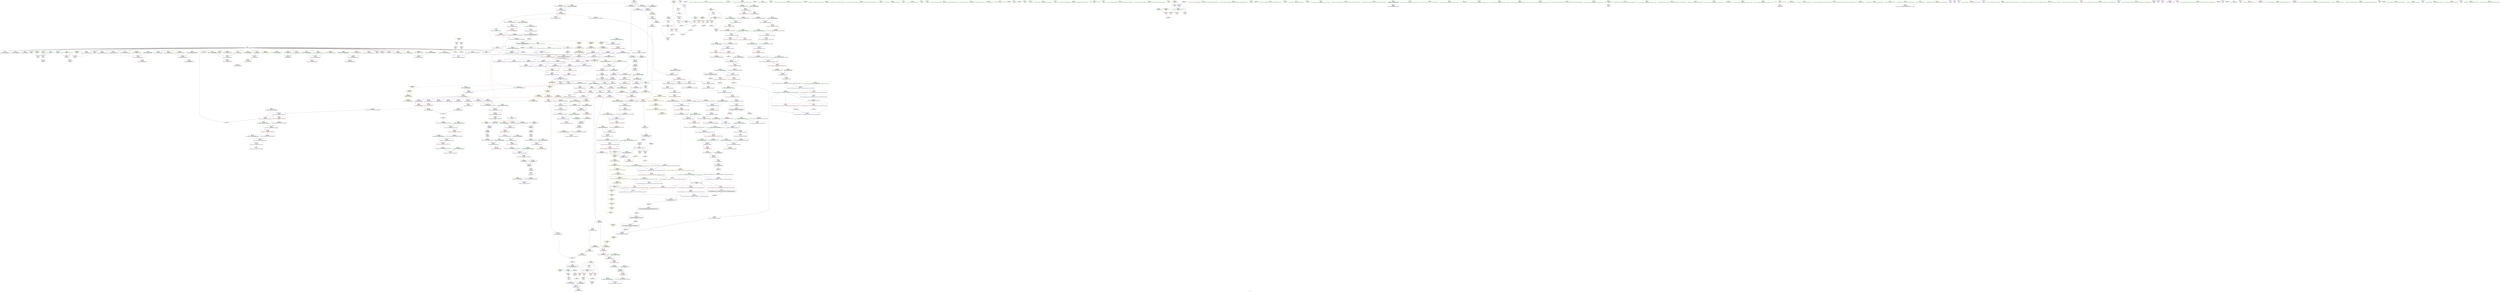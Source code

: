digraph "SVFG" {
	label="SVFG";

	Node0x55d457fdee40 [shape=record,color=grey,label="{NodeID: 0\nNullPtr|{|<s33>49}}"];
	Node0x55d457fdee40 -> Node0x55d45801b290[style=solid];
	Node0x55d457fdee40 -> Node0x55d45801b390[style=solid];
	Node0x55d457fdee40 -> Node0x55d45801b460[style=solid];
	Node0x55d457fdee40 -> Node0x55d45801b530[style=solid];
	Node0x55d457fdee40 -> Node0x55d45801b600[style=solid];
	Node0x55d457fdee40 -> Node0x55d45801b6d0[style=solid];
	Node0x55d457fdee40 -> Node0x55d45801b7a0[style=solid];
	Node0x55d457fdee40 -> Node0x55d45801b870[style=solid];
	Node0x55d457fdee40 -> Node0x55d458015630[style=solid];
	Node0x55d457fdee40 -> Node0x55d458015700[style=solid];
	Node0x55d457fdee40 -> Node0x55d4580157d0[style=solid];
	Node0x55d457fdee40 -> Node0x55d4580158a0[style=solid];
	Node0x55d457fdee40 -> Node0x55d458015970[style=solid];
	Node0x55d457fdee40 -> Node0x55d458015a40[style=solid];
	Node0x55d457fdee40 -> Node0x55d458015b10[style=solid];
	Node0x55d457fdee40 -> Node0x55d458015be0[style=solid];
	Node0x55d457fdee40 -> Node0x55d458015cb0[style=solid];
	Node0x55d457fdee40 -> Node0x55d458015d80[style=solid];
	Node0x55d457fdee40 -> Node0x55d458015e50[style=solid];
	Node0x55d457fdee40 -> Node0x55d458015f20[style=solid];
	Node0x55d457fdee40 -> Node0x55d458015ff0[style=solid];
	Node0x55d457fdee40 -> Node0x55d4580160c0[style=solid];
	Node0x55d457fdee40 -> Node0x55d458016190[style=solid];
	Node0x55d457fdee40 -> Node0x55d458016260[style=solid];
	Node0x55d457fdee40 -> Node0x55d458016330[style=solid];
	Node0x55d457fdee40 -> Node0x55d45801e720[style=solid];
	Node0x55d457fdee40 -> Node0x55d458030b40[style=solid];
	Node0x55d457fdee40 -> Node0x55d458030c10[style=solid];
	Node0x55d457fdee40 -> Node0x55d458030ce0[style=solid];
	Node0x55d457fdee40 -> Node0x55d458028050[style=solid];
	Node0x55d457fdee40 -> Node0x55d45802a0f0[style=solid];
	Node0x55d457fdee40 -> Node0x55d45802a3f0[style=solid];
	Node0x55d457fdee40 -> Node0x55d45802a9f0[style=solid];
	Node0x55d457fdee40:s33 -> Node0x55d4580ae610[style=solid,color=red];
	Node0x55d45801e9c0 [shape=record,color=blue,label="{NodeID: 443\n81\<--94\nj\<--\n_Z5solvev\n}"];
	Node0x55d45801e9c0 -> Node0x55d458024bc0[style=dashed];
	Node0x55d45801e9c0 -> Node0x55d458024c90[style=dashed];
	Node0x55d45801e9c0 -> Node0x55d45801eb60[style=dashed];
	Node0x55d45801e9c0 -> Node0x55d458062b50[style=dashed];
	Node0x55d458021e80 [shape=record,color=purple,label="{NodeID: 277\n438\<--35\n\<--.str.10\nmain\n}"];
	Node0x55d4580aeed0 [shape=record,color=black,label="{NodeID: 1218\n235 = PHI(73, )\n3rd arg _ZNSt6vectorIiSaIiEEC2EmRKiRKS0_ }"];
	Node0x55d4580aeed0 -> Node0x55d45801f6c0[style=solid];
	Node0x55d4580127e0 [shape=record,color=green,label="{NodeID: 111\n608\<--609\nthis.addr\<--this.addr_field_insensitive\n_ZNSt12_Vector_baseIiSaIiEE17_M_create_storageEm\n}"];
	Node0x55d4580127e0 -> Node0x55d45801b940[style=solid];
	Node0x55d4580127e0 -> Node0x55d458030db0[style=solid];
	Node0x55d45801bc80 [shape=record,color=red,label="{NodeID: 388\n630\<--629\n\<--_M_start6\n_ZNSt12_Vector_baseIiSaIiEE17_M_create_storageEm\n}"];
	Node0x55d45801bc80 -> Node0x55d4580243a0[style=solid];
	Node0x55d458016ec0 [shape=record,color=black,label="{NodeID: 222\n326\<--321\nsub.ptr.lhs.cast\<--\n_ZNKSt6vectorIiSaIiEE4sizeEv\n}"];
	Node0x55d458016ec0 -> Node0x55d458029670[style=solid];
	Node0x55d4580aa950 [shape=record,color=black,label="{NodeID: 1163\n175 = PHI()\n}"];
	Node0x55d458013280 [shape=record,color=green,label="{NodeID: 56\n176\<--177\n_ZStlsISt11char_traitsIcEERSt13basic_ostreamIcT_ES5_PKc\<--_ZStlsISt11char_traitsIcEERSt13basic_ostreamIcT_ES5_PKc_field_insensitive\n}"];
	Node0x55d458031430 [shape=record,color=blue,label="{NodeID: 499\n666\<--664\nthis.addr\<--this\n_ZN9__gnu_cxx13new_allocatorIiEC2ERKS1_\n}"];
	Node0x55d458031430 -> Node0x55d45801bfc0[style=dashed];
	Node0x55d458024c90 [shape=record,color=red,label="{NodeID: 333\n132\<--81\n\<--j\n_Z5solvev\n}"];
	Node0x55d458024c90 -> Node0x55d458028770[style=solid];
	Node0x55d45801a3d0 [shape=record,color=green,label="{NodeID: 167\n948\<--949\n__p.addr\<--__p.addr_field_insensitive\n_ZNSt16allocator_traitsISaIiEE10deallocateERS0_Pim\n}"];
	Node0x55d45801a3d0 -> Node0x55d45801dea0[style=solid];
	Node0x55d45801a3d0 -> Node0x55d458033310[style=solid];
	Node0x55d457fe9590 [shape=record,color=green,label="{NodeID: 1\n7\<--1\n__dso_handle\<--dummyObj\nGlob }"];
	Node0x55d45801ea90 [shape=record,color=blue,label="{NodeID: 444\n125\<--129\ncall8\<--inc\n_Z5solvev\n}"];
	Node0x55d45801ea90 -> Node0x55d458025310[style=dashed];
	Node0x55d45801ea90 -> Node0x55d45801ea90[style=dashed];
	Node0x55d45801ea90 -> Node0x55d458063020[style=dashed];
	Node0x55d458021f50 [shape=record,color=purple,label="{NodeID: 278\n1033\<--37\nllvm.global_ctors_0\<--llvm.global_ctors\nGlob }"];
	Node0x55d458021f50 -> Node0x55d45801e520[style=solid];
	Node0x55d4580af010 [shape=record,color=black,label="{NodeID: 1219\n313 = PHI(69, )\n0th arg _ZNKSt6vectorIiSaIiEE4sizeEv }"];
	Node0x55d4580af010 -> Node0x55d45802f890[style=solid];
	Node0x55d4580128b0 [shape=record,color=green,label="{NodeID: 112\n610\<--611\n__n.addr\<--__n.addr_field_insensitive\n_ZNSt12_Vector_baseIiSaIiEE17_M_create_storageEm\n}"];
	Node0x55d4580128b0 -> Node0x55d45801ba10[style=solid];
	Node0x55d4580128b0 -> Node0x55d45801bae0[style=solid];
	Node0x55d4580128b0 -> Node0x55d458030e80[style=solid];
	Node0x55d45801bd50 [shape=record,color=red,label="{NodeID: 389\n642\<--639\nthis1\<--this.addr\n_ZNSt12_Vector_baseIiSaIiEE12_Vector_implD2Ev\n}"];
	Node0x55d45801bd50 -> Node0x55d45801fed0[style=solid];
	Node0x55d458016f90 [shape=record,color=black,label="{NodeID: 223\n327\<--325\nsub.ptr.rhs.cast\<--\n_ZNKSt6vectorIiSaIiEE4sizeEv\n}"];
	Node0x55d458016f90 -> Node0x55d458029670[style=solid];
	Node0x55d4580aaa20 [shape=record,color=black,label="{NodeID: 1164\n179 = PHI()\n}"];
	Node0x55d458013380 [shape=record,color=green,label="{NodeID: 57\n180\<--181\n_ZNSolsEi\<--_ZNSolsEi_field_insensitive\n}"];
	Node0x55d458031500 [shape=record,color=blue,label="{NodeID: 500\n668\<--665\n.addr\<--\n_ZN9__gnu_cxx13new_allocatorIiEC2ERKS1_\n}"];
	Node0x55d458024d60 [shape=record,color=red,label="{NodeID: 334\n123\<--83\n\<--first\n_Z5solvev\n}"];
	Node0x55d458024d60 -> Node0x55d4580165d0[style=solid];
	Node0x55d45801a4a0 [shape=record,color=green,label="{NodeID: 168\n950\<--951\n__n.addr\<--__n.addr_field_insensitive\n_ZNSt16allocator_traitsISaIiEE10deallocateERS0_Pim\n}"];
	Node0x55d45801a4a0 -> Node0x55d45801df70[style=solid];
	Node0x55d45801a4a0 -> Node0x55d4580333e0[style=solid];
	Node0x55d457fe8e40 [shape=record,color=green,label="{NodeID: 2\n8\<--1\n.str\<--dummyObj\nGlob }"];
	Node0x55d45801eb60 [shape=record,color=blue,label="{NodeID: 445\n81\<--133\nj\<--inc9\n_Z5solvev\n}"];
	Node0x55d45801eb60 -> Node0x55d458024bc0[style=dashed];
	Node0x55d45801eb60 -> Node0x55d458024c90[style=dashed];
	Node0x55d45801eb60 -> Node0x55d45801eb60[style=dashed];
	Node0x55d45801eb60 -> Node0x55d458062b50[style=dashed];
	Node0x55d458022050 [shape=record,color=purple,label="{NodeID: 279\n1034\<--37\nllvm.global_ctors_1\<--llvm.global_ctors\nGlob }"];
	Node0x55d458022050 -> Node0x55d45801e620[style=solid];
	Node0x55d4580af150 [shape=record,color=black,label="{NodeID: 1220\n835 = PHI(827, )\n0th arg _ZSt6fill_nIPimiET_S1_T0_RKT1_ }"];
	Node0x55d4580af150 -> Node0x55d458032610[style=solid];
	Node0x55d458012980 [shape=record,color=green,label="{NodeID: 113\n617\<--618\n_ZNSt12_Vector_baseIiSaIiEE11_M_allocateEm\<--_ZNSt12_Vector_baseIiSaIiEE11_M_allocateEm_field_insensitive\n}"];
	Node0x55d45801be20 [shape=record,color=red,label="{NodeID: 390\n655\<--649\nthis1\<--this.addr\n_ZNSaIiEC2ERKS_\n}"];
	Node0x55d45801be20 -> Node0x55d45801ffa0[style=solid];
	Node0x55d458017060 [shape=record,color=black,label="{NodeID: 224\n312\<--329\n_ZNKSt6vectorIiSaIiEE4sizeEv_ret\<--sub.ptr.div\n_ZNKSt6vectorIiSaIiEE4sizeEv\n|{<s0>11}}"];
	Node0x55d458017060:s0 -> Node0x55d4580aa6d0[style=solid,color=blue];
	Node0x55d4580aaaf0 [shape=record,color=black,label="{NodeID: 1165\n191 = PHI()\n}"];
	Node0x55d458013480 [shape=record,color=green,label="{NodeID: 58\n192\<--193\n_ZSt4endlIcSt11char_traitsIcEERSt13basic_ostreamIT_T0_ES6_\<--_ZSt4endlIcSt11char_traitsIcEERSt13basic_ostreamIT_T0_ES6__field_insensitive\n}"];
	Node0x55d4580315d0 [shape=record,color=blue,label="{NodeID: 501\n677\<--675\nthis.addr\<--this\n_ZNSt12_Vector_baseIiSaIiEE11_M_allocateEm\n}"];
	Node0x55d4580315d0 -> Node0x55d45801c090[style=dashed];
	Node0x55d458024e30 [shape=record,color=red,label="{NodeID: 335\n182\<--85\n\<--cnt\n_Z5solvev\n}"];
	Node0x55d458024e30 -> Node0x55d458028d70[style=solid];
	Node0x55d45801a570 [shape=record,color=green,label="{NodeID: 169\n960\<--961\n_ZN9__gnu_cxx13new_allocatorIiE10deallocateEPim\<--_ZN9__gnu_cxx13new_allocatorIiE10deallocateEPim_field_insensitive\n}"];
	Node0x55d457fe8ed0 [shape=record,color=green,label="{NodeID: 3\n10\<--1\n_ZSt4cout\<--dummyObj\nGlob }"];
	Node0x55d45801ec30 [shape=record,color=blue,label="{NodeID: 446\n75\<--137\nexn.slot\<--\n_Z5solvev\n}"];
	Node0x55d45801ec30 -> Node0x55d458024880[style=dashed];
	Node0x55d458022150 [shape=record,color=purple,label="{NodeID: 280\n1035\<--37\nllvm.global_ctors_2\<--llvm.global_ctors\nGlob }"];
	Node0x55d458022150 -> Node0x55d45801e720[style=solid];
	Node0x55d4580af290 [shape=record,color=black,label="{NodeID: 1221\n836 = PHI(828, )\n1st arg _ZSt6fill_nIPimiET_S1_T0_RKT1_ }"];
	Node0x55d4580af290 -> Node0x55d4580326e0[style=solid];
	Node0x55d458017650 [shape=record,color=green,label="{NodeID: 114\n639\<--640\nthis.addr\<--this.addr_field_insensitive\n_ZNSt12_Vector_baseIiSaIiEE12_Vector_implD2Ev\n}"];
	Node0x55d458017650 -> Node0x55d45801bd50[style=solid];
	Node0x55d458017650 -> Node0x55d4580311c0[style=solid];
	Node0x55d45806cf80 [shape=record,color=yellow,style=double,label="{NodeID: 889\n39V_1 = ENCHI(MR_39V_0)\npts\{245 \}\nFun[_ZNSt6vectorIiSaIiEEC2EmRKiRKS0_]}"];
	Node0x55d45806cf80 -> Node0x55d45801f790[style=dashed];
	Node0x55d45801bef0 [shape=record,color=red,label="{NodeID: 391\n657\<--651\n\<--__a.addr\n_ZNSaIiEC2ERKS_\n}"];
	Node0x55d45801bef0 -> Node0x55d458020070[style=solid];
	Node0x55d458017130 [shape=record,color=black,label="{NodeID: 225\n358\<--357\n\<--this1\n_ZNSt6vectorIiSaIiEED2Ev\n}"];
	Node0x55d458017130 -> Node0x55d458022730[style=solid];
	Node0x55d458017130 -> Node0x55d458022800[style=solid];
	Node0x55d4580aabc0 [shape=record,color=black,label="{NodeID: 1166\n367 = PHI(781, )\n|{<s0>24}}"];
	Node0x55d4580aabc0:s0 -> Node0x55d4580ac650[style=solid,color=red];
	Node0x55d458013580 [shape=record,color=green,label="{NodeID: 59\n194\<--195\n_ZNSolsEPFRSoS_E\<--_ZNSolsEPFRSoS_E_field_insensitive\n}"];
	Node0x55d4580316a0 [shape=record,color=blue,label="{NodeID: 502\n679\<--676\n__n.addr\<--__n\n_ZNSt12_Vector_baseIiSaIiEE11_M_allocateEm\n}"];
	Node0x55d4580316a0 -> Node0x55d45801c160[style=dashed];
	Node0x55d4580316a0 -> Node0x55d45801c230[style=dashed];
	Node0x55d458024f00 [shape=record,color=red,label="{NodeID: 336\n196\<--85\n\<--cnt\n_Z5solvev\n}"];
	Node0x55d458024f00 -> Node0x55d458029c70[style=solid];
	Node0x55d45801a670 [shape=record,color=green,label="{NodeID: 170\n967\<--968\nthis.addr\<--this.addr_field_insensitive\n_ZN9__gnu_cxx13new_allocatorIiE10deallocateEPim\n}"];
	Node0x55d45801a670 -> Node0x55d45801e040[style=solid];
	Node0x55d45801a670 -> Node0x55d4580334b0[style=solid];
	Node0x55d457fff650 [shape=record,color=green,label="{NodeID: 4\n11\<--1\n.str.1\<--dummyObj\nGlob }"];
	Node0x55d458028050 [shape=record,color=black,label="{NodeID: 779\n696 = PHI(691, 3, )\n}"];
	Node0x55d458028050 -> Node0x55d458020210[style=solid];
	Node0x55d45801ed00 [shape=record,color=blue,label="{NodeID: 447\n77\<--139\nehselector.slot\<--\n_Z5solvev\n}"];
	Node0x55d45801ed00 -> Node0x55d458024950[style=dashed];
	Node0x55d458022250 [shape=record,color=purple,label="{NodeID: 281\n306\<--305\n_M_impl\<--\n_ZNSt6vectorIiSaIiEEixEm\n}"];
	Node0x55d4580af3d0 [shape=record,color=black,label="{NodeID: 1222\n837 = PHI(829, )\n2nd arg _ZSt6fill_nIPimiET_S1_T0_RKT1_ }"];
	Node0x55d4580af3d0 -> Node0x55d4580327b0[style=solid];
	Node0x55d458017720 [shape=record,color=green,label="{NodeID: 115\n649\<--650\nthis.addr\<--this.addr_field_insensitive\n_ZNSaIiEC2ERKS_\n}"];
	Node0x55d458017720 -> Node0x55d45801be20[style=solid];
	Node0x55d458017720 -> Node0x55d458031290[style=solid];
	Node0x55d45806d060 [shape=record,color=yellow,style=double,label="{NodeID: 890\n41V_1 = ENCHI(MR_41V_0)\npts\{247 \}\nFun[_ZNSt6vectorIiSaIiEEC2EmRKiRKS0_]}"];
	Node0x55d45806d060 -> Node0x55d45801f860[style=dashed];
	Node0x55d45801bfc0 [shape=record,color=red,label="{NodeID: 392\n672\<--666\nthis1\<--this.addr\n_ZN9__gnu_cxx13new_allocatorIiEC2ERKS1_\n}"];
	Node0x55d458017200 [shape=record,color=black,label="{NodeID: 226\n362\<--357\n\<--this1\n_ZNSt6vectorIiSaIiEED2Ev\n}"];
	Node0x55d458017200 -> Node0x55d4580228d0[style=solid];
	Node0x55d458017200 -> Node0x55d4580229a0[style=solid];
	Node0x55d4580aad90 [shape=record,color=black,label="{NodeID: 1167\n830 = PHI(834, )\n}"];
	Node0x55d4580aad90 -> Node0x55d458020a30[style=solid];
	Node0x55d458013680 [shape=record,color=green,label="{NodeID: 60\n206\<--207\n__assert_fail\<--__assert_fail_field_insensitive\n}"];
	Node0x55d458031770 [shape=record,color=blue,label="{NodeID: 503\n701\<--699\n__a.addr\<--__a\n_ZNSt16allocator_traitsISaIiEE8allocateERS0_m\n}"];
	Node0x55d458031770 -> Node0x55d45801c300[style=dashed];
	Node0x55d458024fd0 [shape=record,color=red,label="{NodeID: 337\n160\<--87\n\<--i13\n_Z5solvev\n}"];
	Node0x55d458024fd0 -> Node0x55d458029f70[style=solid];
	Node0x55d45801a740 [shape=record,color=green,label="{NodeID: 171\n969\<--970\n__p.addr\<--__p.addr_field_insensitive\n_ZN9__gnu_cxx13new_allocatorIiE10deallocateEPim\n}"];
	Node0x55d45801a740 -> Node0x55d45801e110[style=solid];
	Node0x55d45801a740 -> Node0x55d458033580[style=solid];
	Node0x55d457fff6e0 [shape=record,color=green,label="{NodeID: 5\n13\<--1\n.str.2\<--dummyObj\nGlob }"];
	Node0x55d458071440 [shape=record,color=yellow,style=double,label="{NodeID: 946\n2V_1 = ENCHI(MR_2V_0)\npts\{68 \}\nFun[_Z5solvev]}"];
	Node0x55d458071440 -> Node0x55d458024610[style=dashed];
	Node0x55d458071440 -> Node0x55d4580246e0[style=dashed];
	Node0x55d458071440 -> Node0x55d4580247b0[style=dashed];
	Node0x55d4580285f0 [shape=record,color=grey,label="{NodeID: 780\n129 = Binary(128, 112, )\n}"];
	Node0x55d4580285f0 -> Node0x55d45801ea90[style=solid];
	Node0x55d45801edd0 [shape=record,color=blue,label="{NodeID: 448\n75\<--144\nexn.slot\<--\n_Z5solvev\n}"];
	Node0x55d45801edd0 -> Node0x55d458024880[style=dashed];
	Node0x55d458022320 [shape=record,color=purple,label="{NodeID: 282\n307\<--305\n_M_start\<--\n_ZNSt6vectorIiSaIiEEixEm\n}"];
	Node0x55d458022320 -> Node0x55d458025da0[style=solid];
	Node0x55d4580af510 [shape=record,color=black,label="{NodeID: 1223\n931 = PHI(384, 580, )\n0th arg __clang_call_terminate }"];
	Node0x55d4580177f0 [shape=record,color=green,label="{NodeID: 116\n651\<--652\n__a.addr\<--__a.addr_field_insensitive\n_ZNSaIiEC2ERKS_\n}"];
	Node0x55d4580177f0 -> Node0x55d45801bef0[style=solid];
	Node0x55d4580177f0 -> Node0x55d458031360[style=solid];
	Node0x55d458061320 [shape=record,color=yellow,style=double,label="{NodeID: 891\n20V_1 = ENCHI(MR_20V_0)\npts\{741 \}\nFun[_ZNSt6vectorIiSaIiEEC2EmRKiRKS0_]|{<s0>20}}"];
	Node0x55d458061320:s0 -> Node0x55d45806c850[style=dashed,color=red];
	Node0x55d45801c090 [shape=record,color=red,label="{NodeID: 393\n683\<--677\nthis1\<--this.addr\n_ZNSt12_Vector_baseIiSaIiEE11_M_allocateEm\n}"];
	Node0x55d45801c090 -> Node0x55d458023f90[style=solid];
	Node0x55d4580172d0 [shape=record,color=black,label="{NodeID: 227\n366\<--357\n\<--this1\n_ZNSt6vectorIiSaIiEED2Ev\n|{<s0>23}}"];
	Node0x55d4580172d0:s0 -> Node0x55d4580ad330[style=solid,color=red];
	Node0x55d4580aaed0 [shape=record,color=black,label="{NodeID: 1168\n848 = PHI(897, )\n|{<s0>57}}"];
	Node0x55d4580aaed0:s0 -> Node0x55d4580b0990[style=solid,color=red];
	Node0x55d458013780 [shape=record,color=green,label="{NodeID: 61\n222\<--223\nthis.addr\<--this.addr_field_insensitive\n_ZNSaIiEC2Ev\n}"];
	Node0x55d458013780 -> Node0x55d4580254b0[style=solid];
	Node0x55d458013780 -> Node0x55d45801f380[style=solid];
	Node0x55d458031840 [shape=record,color=blue,label="{NodeID: 504\n703\<--700\n__n.addr\<--__n\n_ZNSt16allocator_traitsISaIiEE8allocateERS0_m\n}"];
	Node0x55d458031840 -> Node0x55d45801c3d0[style=dashed];
	Node0x55d4580250a0 [shape=record,color=red,label="{NodeID: 338\n167\<--87\n\<--i13\n_Z5solvev\n}"];
	Node0x55d4580250a0 -> Node0x55d458016770[style=solid];
	Node0x55d45801a810 [shape=record,color=green,label="{NodeID: 172\n971\<--972\n.addr\<--.addr_field_insensitive\n_ZN9__gnu_cxx13new_allocatorIiE10deallocateEPim\n}"];
	Node0x55d45801a810 -> Node0x55d458033650[style=solid];
	Node0x55d457fff770 [shape=record,color=green,label="{NodeID: 6\n15\<--1\n.str.3\<--dummyObj\nGlob }"];
	Node0x55d458028770 [shape=record,color=grey,label="{NodeID: 781\n133 = Binary(132, 112, )\n}"];
	Node0x55d458028770 -> Node0x55d45801eb60[style=solid];
	Node0x55d45801eea0 [shape=record,color=blue,label="{NodeID: 449\n77\<--146\nehselector.slot\<--\n_Z5solvev\n}"];
	Node0x55d45801eea0 -> Node0x55d458024950[style=dashed];
	Node0x55d4580223f0 [shape=record,color=purple,label="{NodeID: 283\n319\<--318\n_M_impl\<--\n_ZNKSt6vectorIiSaIiEE4sizeEv\n}"];
	Node0x55d4580af720 [shape=record,color=black,label="{NodeID: 1224\n964 = PHI(956, )\n0th arg _ZN9__gnu_cxx13new_allocatorIiE10deallocateEPim }"];
	Node0x55d4580af720 -> Node0x55d4580334b0[style=solid];
	Node0x55d4580178c0 [shape=record,color=green,label="{NodeID: 117\n660\<--661\n_ZN9__gnu_cxx13new_allocatorIiEC2ERKS1_\<--_ZN9__gnu_cxx13new_allocatorIiEC2ERKS1__field_insensitive\n}"];
	Node0x55d458061400 [shape=record,color=yellow,style=double,label="{NodeID: 892\n22V_1 = ENCHI(MR_22V_0)\npts\{700000 \}\nFun[_ZNSt6vectorIiSaIiEEC2EmRKiRKS0_]|{<s0>19}}"];
	Node0x55d458061400:s0 -> Node0x55d45806ab20[style=dashed,color=red];
	Node0x55d45801c160 [shape=record,color=red,label="{NodeID: 394\n684\<--679\n\<--__n.addr\n_ZNSt12_Vector_baseIiSaIiEE11_M_allocateEm\n}"];
	Node0x55d45801c160 -> Node0x55d45802a570[style=solid];
	Node0x55d4580173a0 [shape=record,color=black,label="{NodeID: 228\n373\<--357\n\<--this1\n_ZNSt6vectorIiSaIiEED2Ev\n|{<s0>25}}"];
	Node0x55d4580173a0:s0 -> Node0x55d4580ad050[style=solid,color=red];
	Node0x55d4580ab010 [shape=record,color=black,label="{NodeID: 1169\n853 = PHI(857, )\n}"];
	Node0x55d4580ab010 -> Node0x55d458020b00[style=solid];
	Node0x55d458013850 [shape=record,color=green,label="{NodeID: 62\n228\<--229\n_ZN9__gnu_cxx13new_allocatorIiEC2Ev\<--_ZN9__gnu_cxx13new_allocatorIiEC2Ev_field_insensitive\n}"];
	Node0x55d458031910 [shape=record,color=blue,label="{NodeID: 505\n718\<--715\nthis.addr\<--this\n_ZN9__gnu_cxx13new_allocatorIiE8allocateEmPKv\n}"];
	Node0x55d458031910 -> Node0x55d45801c4a0[style=dashed];
	Node0x55d458025170 [shape=record,color=red,label="{NodeID: 339\n178\<--87\n\<--i13\n_Z5solvev\n}"];
	Node0x55d45801a8e0 [shape=record,color=green,label="{NodeID: 173\n980\<--981\n_ZdlPv\<--_ZdlPv_field_insensitive\n}"];
	Node0x55d457fff830 [shape=record,color=green,label="{NodeID: 7\n17\<--1\n__PRETTY_FUNCTION__._Z5solvev\<--dummyObj\nGlob }"];
	Node0x55d458071630 [shape=record,color=yellow,style=double,label="{NodeID: 948\n6V_1 = ENCHI(MR_6V_0)\npts\{76 \}\nFun[_Z5solvev]}"];
	Node0x55d458071630 -> Node0x55d45801ec30[style=dashed];
	Node0x55d458071630 -> Node0x55d45801edd0[style=dashed];
	Node0x55d4580288f0 [shape=record,color=grey,label="{NodeID: 782\n154 = Binary(153, 112, )\n}"];
	Node0x55d4580288f0 -> Node0x55d45801ef70[style=solid];
	Node0x55d45801ef70 [shape=record,color=blue,label="{NodeID: 450\n79\<--154\ni\<--inc11\n_Z5solvev\n}"];
	Node0x55d45801ef70 -> Node0x55d4580611f0[style=dashed];
	Node0x55d4580224c0 [shape=record,color=purple,label="{NodeID: 284\n320\<--318\n_M_finish\<--\n_ZNKSt6vectorIiSaIiEE4sizeEv\n}"];
	Node0x55d4580224c0 -> Node0x55d458025f40[style=solid];
	Node0x55d4580af830 [shape=record,color=black,label="{NodeID: 1225\n965 = PHI(957, )\n1st arg _ZN9__gnu_cxx13new_allocatorIiE10deallocateEPim }"];
	Node0x55d4580af830 -> Node0x55d458033580[style=solid];
	Node0x55d458017990 [shape=record,color=green,label="{NodeID: 118\n666\<--667\nthis.addr\<--this.addr_field_insensitive\n_ZN9__gnu_cxx13new_allocatorIiEC2ERKS1_\n}"];
	Node0x55d458017990 -> Node0x55d45801bfc0[style=solid];
	Node0x55d458017990 -> Node0x55d458031430[style=solid];
	Node0x55d4580614e0 [shape=record,color=yellow,style=double,label="{NodeID: 893\n24V_1 = ENCHI(MR_24V_0)\npts\{700001 \}\nFun[_ZNSt6vectorIiSaIiEEC2EmRKiRKS0_]|{<s0>19}}"];
	Node0x55d4580614e0:s0 -> Node0x55d45806ab20[style=dashed,color=red];
	Node0x55d45801c230 [shape=record,color=red,label="{NodeID: 395\n690\<--679\n\<--__n.addr\n_ZNSt12_Vector_baseIiSaIiEE11_M_allocateEm\n|{<s0>48}}"];
	Node0x55d45801c230:s0 -> Node0x55d4580b0090[style=solid,color=red];
	Node0x55d458017470 [shape=record,color=black,label="{NodeID: 229\n381\<--357\n\<--this1\n_ZNSt6vectorIiSaIiEED2Ev\n|{<s0>26}}"];
	Node0x55d458017470:s0 -> Node0x55d4580ad050[style=solid,color=red];
	Node0x55d4580ab150 [shape=record,color=black,label="{NodeID: 1170\n430 = PHI()\n}"];
	Node0x55d458013950 [shape=record,color=green,label="{NodeID: 63\n236\<--237\nthis.addr\<--this.addr_field_insensitive\n_ZNSt6vectorIiSaIiEEC2EmRKiRKS0_\n}"];
	Node0x55d458013950 -> Node0x55d458025580[style=solid];
	Node0x55d458013950 -> Node0x55d45801f450[style=solid];
	Node0x55d4580319e0 [shape=record,color=blue,label="{NodeID: 506\n720\<--716\n__n.addr\<--__n\n_ZN9__gnu_cxx13new_allocatorIiE8allocateEmPKv\n}"];
	Node0x55d4580319e0 -> Node0x55d45801c570[style=dashed];
	Node0x55d4580319e0 -> Node0x55d45801c640[style=dashed];
	Node0x55d458025240 [shape=record,color=red,label="{NodeID: 340\n187\<--87\n\<--i13\n_Z5solvev\n}"];
	Node0x55d458025240 -> Node0x55d458028bf0[style=solid];
	Node0x55d45801a9e0 [shape=record,color=green,label="{NodeID: 174\n989\<--990\n__first.addr\<--__first.addr_field_insensitive\n_ZSt8_DestroyIPiiEvT_S1_RSaIT0_E\n}"];
	Node0x55d45801a9e0 -> Node0x55d45801e1e0[style=solid];
	Node0x55d45801a9e0 -> Node0x55d458033720[style=solid];
	Node0x55d457fff8f0 [shape=record,color=green,label="{NodeID: 8\n19\<--1\n.str.4\<--dummyObj\nGlob }"];
	Node0x55d458071710 [shape=record,color=yellow,style=double,label="{NodeID: 949\n8V_1 = ENCHI(MR_8V_0)\npts\{78 \}\nFun[_Z5solvev]}"];
	Node0x55d458071710 -> Node0x55d45801ed00[style=dashed];
	Node0x55d458071710 -> Node0x55d45801eea0[style=dashed];
	Node0x55d458028a70 [shape=record,color=grey,label="{NodeID: 783\n171 = Binary(170, 110, )\n}"];
	Node0x55d458028a70 -> Node0x55d458029df0[style=solid];
	Node0x55d45801f040 [shape=record,color=blue,label="{NodeID: 451\n85\<--94\ncnt\<--\n_Z5solvev\n}"];
	Node0x55d45801f040 -> Node0x55d458063f20[style=dashed];
	Node0x55d458022590 [shape=record,color=purple,label="{NodeID: 285\n323\<--322\n_M_impl2\<--\n_ZNKSt6vectorIiSaIiEE4sizeEv\n}"];
	Node0x55d4580af940 [shape=record,color=black,label="{NodeID: 1226\n966 = PHI(958, )\n2nd arg _ZN9__gnu_cxx13new_allocatorIiE10deallocateEPim }"];
	Node0x55d4580af940 -> Node0x55d458033650[style=solid];
	Node0x55d458017a60 [shape=record,color=green,label="{NodeID: 119\n668\<--669\n.addr\<--.addr_field_insensitive\n_ZN9__gnu_cxx13new_allocatorIiEC2ERKS1_\n}"];
	Node0x55d458017a60 -> Node0x55d458031500[style=solid];
	Node0x55d4580615c0 [shape=record,color=yellow,style=double,label="{NodeID: 894\n26V_1 = ENCHI(MR_26V_0)\npts\{700002 \}\nFun[_ZNSt6vectorIiSaIiEEC2EmRKiRKS0_]|{<s0>19}}"];
	Node0x55d4580615c0:s0 -> Node0x55d45806ab20[style=dashed,color=red];
	Node0x55d45801c300 [shape=record,color=red,label="{NodeID: 396\n707\<--701\n\<--__a.addr\n_ZNSt16allocator_traitsISaIiEE8allocateERS0_m\n}"];
	Node0x55d45801c300 -> Node0x55d4580202e0[style=solid];
	Node0x55d458017540 [shape=record,color=black,label="{NodeID: 230\n402\<--399\ncall\<--\nmain\n}"];
	Node0x55d458017540 -> Node0x55d45802a9f0[style=solid];
	Node0x55d4580ab220 [shape=record,color=black,label="{NodeID: 1171\n439 = PHI()\n}"];
	Node0x55d458013a20 [shape=record,color=green,label="{NodeID: 64\n238\<--239\n__n.addr\<--__n.addr_field_insensitive\n_ZNSt6vectorIiSaIiEEC2EmRKiRKS0_\n}"];
	Node0x55d458013a20 -> Node0x55d458025650[style=solid];
	Node0x55d458013a20 -> Node0x55d458025720[style=solid];
	Node0x55d458013a20 -> Node0x55d45801f520[style=solid];
	Node0x55d458031ab0 [shape=record,color=blue,label="{NodeID: 507\n722\<--717\n.addr\<--\n_ZN9__gnu_cxx13new_allocatorIiE8allocateEmPKv\n}"];
	Node0x55d458025310 [shape=record,color=red,label="{NodeID: 341\n128\<--125\n\<--call8\n_Z5solvev\n}"];
	Node0x55d458025310 -> Node0x55d4580285f0[style=solid];
	Node0x55d45801aab0 [shape=record,color=green,label="{NodeID: 175\n991\<--992\n__last.addr\<--__last.addr_field_insensitive\n_ZSt8_DestroyIPiiEvT_S1_RSaIT0_E\n}"];
	Node0x55d45801aab0 -> Node0x55d45801e2b0[style=solid];
	Node0x55d45801aab0 -> Node0x55d4580337f0[style=solid];
	Node0x55d457fff9b0 [shape=record,color=green,label="{NodeID: 9\n21\<--1\n.str.5\<--dummyObj\nGlob }"];
	Node0x55d458028bf0 [shape=record,color=grey,label="{NodeID: 784\n188 = Binary(187, 112, )\n}"];
	Node0x55d458028bf0 -> Node0x55d45801f2b0[style=solid];
	Node0x55d45801f110 [shape=record,color=blue,label="{NodeID: 452\n87\<--94\ni13\<--\n_Z5solvev\n}"];
	Node0x55d45801f110 -> Node0x55d458064420[style=dashed];
	Node0x55d458022660 [shape=record,color=purple,label="{NodeID: 286\n324\<--322\n_M_start\<--\n_ZNKSt6vectorIiSaIiEE4sizeEv\n}"];
	Node0x55d458022660 -> Node0x55d458026010[style=solid];
	Node0x55d4580afa50 [shape=record,color=black,label="{NodeID: 1227\n458 = PHI(226, )\n0th arg _ZN9__gnu_cxx13new_allocatorIiEC2Ev }"];
	Node0x55d4580afa50 -> Node0x55d45802fe40[style=solid];
	Node0x55d458017b30 [shape=record,color=green,label="{NodeID: 120\n677\<--678\nthis.addr\<--this.addr_field_insensitive\n_ZNSt12_Vector_baseIiSaIiEE11_M_allocateEm\n}"];
	Node0x55d458017b30 -> Node0x55d45801c090[style=solid];
	Node0x55d458017b30 -> Node0x55d4580315d0[style=solid];
	Node0x55d45801c3d0 [shape=record,color=red,label="{NodeID: 397\n709\<--703\n\<--__n.addr\n_ZNSt16allocator_traitsISaIiEE8allocateERS0_m\n|{<s0>49}}"];
	Node0x55d45801c3d0:s0 -> Node0x55d4580ae4d0[style=solid,color=red];
	Node0x55d45801f960 [shape=record,color=black,label="{NodeID: 231\n418\<--415\ncall1\<--\nmain\n}"];
	Node0x55d45801f960 -> Node0x55d45802a0f0[style=solid];
	Node0x55d4580ab2f0 [shape=record,color=black,label="{NodeID: 1172\n616 = PHI(674, )\n}"];
	Node0x55d4580ab2f0 -> Node0x55d458030f50[style=solid];
	Node0x55d458013af0 [shape=record,color=green,label="{NodeID: 65\n240\<--241\n__value.addr\<--__value.addr_field_insensitive\n_ZNSt6vectorIiSaIiEEC2EmRKiRKS0_\n}"];
	Node0x55d458013af0 -> Node0x55d4580257f0[style=solid];
	Node0x55d458013af0 -> Node0x55d45801f5f0[style=solid];
	Node0x55d458031b80 [shape=record,color=blue,label="{NodeID: 508\n748\<--747\nthis.addr\<--this\n_ZNK9__gnu_cxx13new_allocatorIiE8max_sizeEv\n}"];
	Node0x55d458031b80 -> Node0x55d45801c710[style=dashed];
	Node0x55d4580253e0 [shape=record,color=red,label="{NodeID: 342\n170\<--169\n\<--call20\n_Z5solvev\n}"];
	Node0x55d4580253e0 -> Node0x55d458028a70[style=solid];
	Node0x55d45801ab80 [shape=record,color=green,label="{NodeID: 176\n993\<--994\n.addr\<--.addr_field_insensitive\n_ZSt8_DestroyIPiiEvT_S1_RSaIT0_E\n}"];
	Node0x55d45801ab80 -> Node0x55d4580338c0[style=solid];
	Node0x55d457fffa70 [shape=record,color=green,label="{NodeID: 10\n23\<--1\nstdout\<--dummyObj\nGlob }"];
	Node0x55d458028d70 [shape=record,color=grey,label="{NodeID: 785\n183 = Binary(182, 112, )\n}"];
	Node0x55d458028d70 -> Node0x55d45801f1e0[style=solid];
	Node0x55d45801f1e0 [shape=record,color=blue,label="{NodeID: 453\n85\<--183\ncnt\<--inc26\n_Z5solvev\n}"];
	Node0x55d45801f1e0 -> Node0x55d458063f20[style=dashed];
	Node0x55d458022730 [shape=record,color=purple,label="{NodeID: 287\n359\<--358\n_M_impl\<--\n_ZNSt6vectorIiSaIiEED2Ev\n}"];
	Node0x55d4580afb90 [shape=record,color=black,label="{NodeID: 1228\n815 = PHI(807, )\n0th arg _ZNSt22__uninitialized_fill_nILb1EE15__uninit_fill_nIPimiEET_S3_T0_RKT1_ }"];
	Node0x55d4580afb90 -> Node0x55d4580323a0[style=solid];
	Node0x55d458017c00 [shape=record,color=green,label="{NodeID: 121\n679\<--680\n__n.addr\<--__n.addr_field_insensitive\n_ZNSt12_Vector_baseIiSaIiEE11_M_allocateEm\n}"];
	Node0x55d458017c00 -> Node0x55d45801c160[style=solid];
	Node0x55d458017c00 -> Node0x55d45801c230[style=solid];
	Node0x55d458017c00 -> Node0x55d4580316a0[style=solid];
	Node0x55d4580617b0 [shape=record,color=yellow,style=double,label="{NodeID: 896\n22V_1 = ENCHI(MR_22V_0)\npts\{700000 \}\nFun[_ZNKSt6vectorIiSaIiEE4sizeEv]}"];
	Node0x55d4580617b0 -> Node0x55d458026010[style=dashed];
	Node0x55d45801c4a0 [shape=record,color=red,label="{NodeID: 398\n727\<--718\nthis1\<--this.addr\n_ZN9__gnu_cxx13new_allocatorIiE8allocateEmPKv\n|{<s0>50}}"];
	Node0x55d45801c4a0:s0 -> Node0x55d4580acdd0[style=solid,color=red];
	Node0x55d45801f9f0 [shape=record,color=black,label="{NodeID: 232\n527\<--526\n\<--this1\n_ZNSt6vectorIiSaIiEE18_M_fill_initializeEmRKi\n}"];
	Node0x55d45801f9f0 -> Node0x55d458022b40[style=solid];
	Node0x55d45801f9f0 -> Node0x55d458022c10[style=solid];
	Node0x55d4580ab490 [shape=record,color=black,label="{NodeID: 1173\n691 = PHI(698, )\n}"];
	Node0x55d4580ab490 -> Node0x55d458028050[style=solid];
	Node0x55d458013bc0 [shape=record,color=green,label="{NodeID: 66\n242\<--243\n__a.addr\<--__a.addr_field_insensitive\n_ZNSt6vectorIiSaIiEEC2EmRKiRKS0_\n}"];
	Node0x55d458013bc0 -> Node0x55d4580258c0[style=solid];
	Node0x55d458013bc0 -> Node0x55d45801f6c0[style=solid];
	Node0x55d458031c50 [shape=record,color=blue,label="{NodeID: 509\n762\<--758\n__first.addr\<--__first\n_ZSt24__uninitialized_fill_n_aIPimiiET_S1_T0_RKT1_RSaIT2_E\n}"];
	Node0x55d458031c50 -> Node0x55d45801c7e0[style=dashed];
	Node0x55d4580254b0 [shape=record,color=red,label="{NodeID: 343\n225\<--222\nthis1\<--this.addr\n_ZNSaIiEC2Ev\n}"];
	Node0x55d4580254b0 -> Node0x55d458016840[style=solid];
	Node0x55d45801ac50 [shape=record,color=green,label="{NodeID: 177\n1001\<--1002\n_ZSt8_DestroyIPiEvT_S1_\<--_ZSt8_DestroyIPiEvT_S1__field_insensitive\n}"];
	Node0x55d457fffb70 [shape=record,color=green,label="{NodeID: 11\n24\<--1\n.str.6\<--dummyObj\nGlob }"];
	Node0x55d4580719b0 [shape=record,color=yellow,style=double,label="{NodeID: 952\n14V_1 = ENCHI(MR_14V_0)\npts\{84 \}\nFun[_Z5solvev]}"];
	Node0x55d4580719b0 -> Node0x55d458024d60[style=dashed];
	Node0x55d458028ef0 [shape=record,color=grey,label="{NodeID: 786\n888 = Binary(887, 889, )\n}"];
	Node0x55d458028ef0 -> Node0x55d458032d60[style=solid];
	Node0x55d45801f2b0 [shape=record,color=blue,label="{NodeID: 454\n87\<--188\ni13\<--inc28\n_Z5solvev\n}"];
	Node0x55d45801f2b0 -> Node0x55d458064420[style=dashed];
	Node0x55d458022800 [shape=record,color=purple,label="{NodeID: 288\n360\<--358\n_M_start\<--\n_ZNSt6vectorIiSaIiEED2Ev\n}"];
	Node0x55d458022800 -> Node0x55d458026280[style=solid];
	Node0x55d4580afcd0 [shape=record,color=black,label="{NodeID: 1229\n816 = PHI(808, )\n1st arg _ZNSt22__uninitialized_fill_nILb1EE15__uninit_fill_nIPimiEET_S3_T0_RKT1_ }"];
	Node0x55d4580afcd0 -> Node0x55d458032470[style=solid];
	Node0x55d458017cd0 [shape=record,color=green,label="{NodeID: 122\n692\<--693\n_ZNSt16allocator_traitsISaIiEE8allocateERS0_m\<--_ZNSt16allocator_traitsISaIiEE8allocateERS0_m_field_insensitive\n}"];
	Node0x55d4580618c0 [shape=record,color=yellow,style=double,label="{NodeID: 897\n24V_1 = ENCHI(MR_24V_0)\npts\{700001 \}\nFun[_ZNKSt6vectorIiSaIiEE4sizeEv]}"];
	Node0x55d4580618c0 -> Node0x55d458025f40[style=dashed];
	Node0x55d45801c570 [shape=record,color=red,label="{NodeID: 399\n728\<--720\n\<--__n.addr\n_ZN9__gnu_cxx13new_allocatorIiE8allocateEmPKv\n}"];
	Node0x55d45801c570 -> Node0x55d45802a870[style=solid];
	Node0x55d45801fac0 [shape=record,color=black,label="{NodeID: 233\n533\<--526\n\<--this1\n_ZNSt6vectorIiSaIiEE18_M_fill_initializeEmRKi\n|{<s0>38}}"];
	Node0x55d45801fac0:s0 -> Node0x55d4580ad330[style=solid,color=red];
	Node0x55d4580ab5d0 [shape=record,color=black,label="{NodeID: 1174\n710 = PHI(714, )\n}"];
	Node0x55d4580ab5d0 -> Node0x55d4580203b0[style=solid];
	Node0x55d458013c90 [shape=record,color=green,label="{NodeID: 67\n244\<--245\nexn.slot\<--exn.slot_field_insensitive\n_ZNSt6vectorIiSaIiEEC2EmRKiRKS0_\n}"];
	Node0x55d458013c90 -> Node0x55d458025990[style=solid];
	Node0x55d458013c90 -> Node0x55d45801f790[style=solid];
	Node0x55d458031d20 [shape=record,color=blue,label="{NodeID: 510\n764\<--759\n__n.addr\<--__n\n_ZSt24__uninitialized_fill_n_aIPimiiET_S1_T0_RKT1_RSaIT2_E\n}"];
	Node0x55d458031d20 -> Node0x55d45801c8b0[style=dashed];
	Node0x55d458025580 [shape=record,color=red,label="{NodeID: 344\n252\<--236\nthis1\<--this.addr\n_ZNSt6vectorIiSaIiEEC2EmRKiRKS0_\n|{|<s2>20}}"];
	Node0x55d458025580 -> Node0x55d458016910[style=solid];
	Node0x55d458025580 -> Node0x55d4580169e0[style=solid];
	Node0x55d458025580:s2 -> Node0x55d4580ae750[style=solid,color=red];
	Node0x55d45801ad50 [shape=record,color=green,label="{NodeID: 178\n1007\<--1008\n__first.addr\<--__first.addr_field_insensitive\n_ZSt8_DestroyIPiEvT_S1_\n}"];
	Node0x55d45801ad50 -> Node0x55d45801e380[style=solid];
	Node0x55d45801ad50 -> Node0x55d458033990[style=solid];
	Node0x55d457fffc70 [shape=record,color=green,label="{NodeID: 12\n26\<--1\n__PRETTY_FUNCTION__.main\<--dummyObj\nGlob }"];
	Node0x55d458029070 [shape=record,color=grey,label="{NodeID: 787\n739 = Binary(738, 330, )\n}"];
	Node0x55d45801f380 [shape=record,color=blue,label="{NodeID: 455\n222\<--221\nthis.addr\<--this\n_ZNSaIiEC2Ev\n}"];
	Node0x55d45801f380 -> Node0x55d4580254b0[style=dashed];
	Node0x55d4580228d0 [shape=record,color=purple,label="{NodeID: 289\n363\<--362\n_M_impl2\<--\n_ZNSt6vectorIiSaIiEED2Ev\n}"];
	Node0x55d4580afe10 [shape=record,color=black,label="{NodeID: 1230\n817 = PHI(809, )\n2nd arg _ZNSt22__uninitialized_fill_nILb1EE15__uninit_fill_nIPimiEET_S3_T0_RKT1_ }"];
	Node0x55d4580afe10 -> Node0x55d458032540[style=solid];
	Node0x55d458017dd0 [shape=record,color=green,label="{NodeID: 123\n701\<--702\n__a.addr\<--__a.addr_field_insensitive\n_ZNSt16allocator_traitsISaIiEE8allocateERS0_m\n}"];
	Node0x55d458017dd0 -> Node0x55d45801c300[style=solid];
	Node0x55d458017dd0 -> Node0x55d458031770[style=solid];
	Node0x55d4580619a0 [shape=record,color=yellow,style=double,label="{NodeID: 898\n4V_1 = ENCHI(MR_4V_0)\npts\{72 \}\nFun[_ZSt6fill_nIPimiET_S1_T0_RKT1_]|{<s0>57}}"];
	Node0x55d4580619a0:s0 -> Node0x55d4580700f0[style=dashed,color=red];
	Node0x55d45801c640 [shape=record,color=red,label="{NodeID: 400\n738\<--720\n\<--__n.addr\n_ZN9__gnu_cxx13new_allocatorIiE8allocateEmPKv\n}"];
	Node0x55d45801c640 -> Node0x55d458029070[style=solid];
	Node0x55d45801fb90 [shape=record,color=black,label="{NodeID: 234\n538\<--526\n\<--this1\n_ZNSt6vectorIiSaIiEE18_M_fill_initializeEmRKi\n}"];
	Node0x55d45801fb90 -> Node0x55d458022ce0[style=solid];
	Node0x55d45801fb90 -> Node0x55d458022db0[style=solid];
	Node0x55d4580ab710 [shape=record,color=black,label="{NodeID: 1175\n729 = PHI(746, )\n}"];
	Node0x55d4580ab710 -> Node0x55d45802a870[style=solid];
	Node0x55d458013d60 [shape=record,color=green,label="{NodeID: 68\n246\<--247\nehselector.slot\<--ehselector.slot_field_insensitive\n_ZNSt6vectorIiSaIiEEC2EmRKiRKS0_\n}"];
	Node0x55d458013d60 -> Node0x55d458025a60[style=solid];
	Node0x55d458013d60 -> Node0x55d45801f860[style=solid];
	Node0x55d458031df0 [shape=record,color=blue,label="{NodeID: 511\n766\<--760\n__x.addr\<--__x\n_ZSt24__uninitialized_fill_n_aIPimiiET_S1_T0_RKT1_RSaIT2_E\n}"];
	Node0x55d458031df0 -> Node0x55d45801c980[style=dashed];
	Node0x55d458025650 [shape=record,color=red,label="{NodeID: 345\n254\<--238\n\<--__n.addr\n_ZNSt6vectorIiSaIiEEC2EmRKiRKS0_\n|{<s0>19}}"];
	Node0x55d458025650:s0 -> Node0x55d4580acb50[style=solid,color=red];
	Node0x55d45801ae20 [shape=record,color=green,label="{NodeID: 179\n1009\<--1010\n__last.addr\<--__last.addr_field_insensitive\n_ZSt8_DestroyIPiEvT_S1_\n}"];
	Node0x55d45801ae20 -> Node0x55d45801e450[style=solid];
	Node0x55d45801ae20 -> Node0x55d458033a60[style=solid];
	Node0x55d457fffd70 [shape=record,color=green,label="{NodeID: 13\n28\<--1\n.str.7\<--dummyObj\nGlob }"];
	Node0x55d4580291f0 [shape=record,color=grey,label="{NodeID: 788\n564 = Binary(562, 563, )\n}"];
	Node0x55d4580291f0 -> Node0x55d4580297f0[style=solid];
	Node0x55d45801f450 [shape=record,color=blue,label="{NodeID: 456\n236\<--232\nthis.addr\<--this\n_ZNSt6vectorIiSaIiEEC2EmRKiRKS0_\n}"];
	Node0x55d45801f450 -> Node0x55d458025580[style=dashed];
	Node0x55d4580229a0 [shape=record,color=purple,label="{NodeID: 290\n364\<--362\n_M_finish\<--\n_ZNSt6vectorIiSaIiEED2Ev\n}"];
	Node0x55d4580229a0 -> Node0x55d458026350[style=solid];
	Node0x55d4580aff50 [shape=record,color=black,label="{NodeID: 1231\n699 = PHI(689, )\n0th arg _ZNSt16allocator_traitsISaIiEE8allocateERS0_m }"];
	Node0x55d4580aff50 -> Node0x55d458031770[style=solid];
	Node0x55d458017ea0 [shape=record,color=green,label="{NodeID: 124\n703\<--704\n__n.addr\<--__n.addr_field_insensitive\n_ZNSt16allocator_traitsISaIiEE8allocateERS0_m\n}"];
	Node0x55d458017ea0 -> Node0x55d45801c3d0[style=solid];
	Node0x55d458017ea0 -> Node0x55d458031840[style=solid];
	Node0x55d458061ab0 [shape=record,color=yellow,style=double,label="{NodeID: 899\n20V_1 = ENCHI(MR_20V_0)\npts\{741 \}\nFun[_ZSt6fill_nIPimiET_S1_T0_RKT1_]|{<s0>57}}"];
	Node0x55d458061ab0:s0 -> Node0x55d458068a20[style=dashed,color=red];
	Node0x55d45801c710 [shape=record,color=red,label="{NodeID: 401\n751\<--748\nthis1\<--this.addr\n_ZNK9__gnu_cxx13new_allocatorIiE8max_sizeEv\n}"];
	Node0x55d45801fc60 [shape=record,color=black,label="{NodeID: 235\n562\<--558\nsub.ptr.lhs.cast\<--\n_ZNSt12_Vector_baseIiSaIiEED2Ev\n}"];
	Node0x55d45801fc60 -> Node0x55d4580291f0[style=solid];
	Node0x55d4580ab850 [shape=record,color=black,label="{NodeID: 1176\n777 = PHI(790, )\n}"];
	Node0x55d4580ab850 -> Node0x55d4580206f0[style=solid];
	Node0x55d458013e30 [shape=record,color=green,label="{NodeID: 69\n257\<--258\n_ZNSt12_Vector_baseIiSaIiEEC2EmRKS0_\<--_ZNSt12_Vector_baseIiSaIiEEC2EmRKS0__field_insensitive\n}"];
	Node0x55d458031ec0 [shape=record,color=blue,label="{NodeID: 512\n768\<--761\n.addr\<--\n_ZSt24__uninitialized_fill_n_aIPimiiET_S1_T0_RKT1_RSaIT2_E\n}"];
	Node0x55d458025720 [shape=record,color=red,label="{NodeID: 346\n259\<--238\n\<--__n.addr\n_ZNSt6vectorIiSaIiEEC2EmRKiRKS0_\n|{<s0>20}}"];
	Node0x55d458025720:s0 -> Node0x55d4580ae890[style=solid,color=red];
	Node0x55d45801aef0 [shape=record,color=green,label="{NodeID: 180\n1016\<--1017\n_ZNSt12_Destroy_auxILb1EE9__destroyIPiEEvT_S3_\<--_ZNSt12_Destroy_auxILb1EE9__destroyIPiEEvT_S3__field_insensitive\n}"];
	Node0x55d457fffe70 [shape=record,color=green,label="{NodeID: 14\n30\<--1\n.str.8\<--dummyObj\nGlob }"];
	Node0x55d458071c50 [shape=record,color=yellow,style=double,label="{NodeID: 955\n20V_1 = ENCHI(MR_20V_0)\npts\{741 \}\nFun[_Z5solvev]|{<s0>5}}"];
	Node0x55d458071c50:s0 -> Node0x55d458061320[style=dashed,color=red];
	Node0x55d458029370 [shape=record,color=grey,label="{NodeID: 789\n445 = Binary(444, 112, )\n}"];
	Node0x55d458029370 -> Node0x55d45802fd70[style=solid];
	Node0x55d45801f520 [shape=record,color=blue,label="{NodeID: 457\n238\<--233\n__n.addr\<--__n\n_ZNSt6vectorIiSaIiEEC2EmRKiRKS0_\n}"];
	Node0x55d45801f520 -> Node0x55d458025650[style=dashed];
	Node0x55d45801f520 -> Node0x55d458025720[style=dashed];
	Node0x55d458022a70 [shape=record,color=purple,label="{NodeID: 291\n489\<--488\n_M_impl\<--this1\n_ZNSt12_Vector_baseIiSaIiEEC2EmRKS0_\n|{<s0>35|<s1>37}}"];
	Node0x55d458022a70:s0 -> Node0x55d4580b0d50[style=solid,color=red];
	Node0x55d458022a70:s1 -> Node0x55d4580ada50[style=solid,color=red];
	Node0x55d4580b0090 [shape=record,color=black,label="{NodeID: 1232\n700 = PHI(690, )\n1st arg _ZNSt16allocator_traitsISaIiEE8allocateERS0_m }"];
	Node0x55d4580b0090 -> Node0x55d458031840[style=solid];
	Node0x55d458017f70 [shape=record,color=green,label="{NodeID: 125\n711\<--712\n_ZN9__gnu_cxx13new_allocatorIiE8allocateEmPKv\<--_ZN9__gnu_cxx13new_allocatorIiE8allocateEmPKv_field_insensitive\n}"];
	Node0x55d45801c7e0 [shape=record,color=red,label="{NodeID: 402\n774\<--762\n\<--__first.addr\n_ZSt24__uninitialized_fill_n_aIPimiiET_S1_T0_RKT1_RSaIT2_E\n|{<s0>53}}"];
	Node0x55d45801c7e0:s0 -> Node0x55d4580b1110[style=solid,color=red];
	Node0x55d45801fd30 [shape=record,color=black,label="{NodeID: 236\n563\<--561\nsub.ptr.rhs.cast\<--\n_ZNSt12_Vector_baseIiSaIiEED2Ev\n}"];
	Node0x55d45801fd30 -> Node0x55d4580291f0[style=solid];
	Node0x55d4580ab990 [shape=record,color=black,label="{NodeID: 1177\n810 = PHI(814, )\n}"];
	Node0x55d4580ab990 -> Node0x55d458020960[style=solid];
	Node0x55d458013f30 [shape=record,color=green,label="{NodeID: 70\n262\<--263\n_ZNSt6vectorIiSaIiEE18_M_fill_initializeEmRKi\<--_ZNSt6vectorIiSaIiEE18_M_fill_initializeEmRKi_field_insensitive\n}"];
	Node0x55d458031f90 [shape=record,color=blue,label="{NodeID: 513\n783\<--782\nthis.addr\<--this\n_ZNSt12_Vector_baseIiSaIiEE19_M_get_Tp_allocatorEv\n}"];
	Node0x55d458031f90 -> Node0x55d45801ca50[style=dashed];
	Node0x55d4580257f0 [shape=record,color=red,label="{NodeID: 347\n260\<--240\n\<--__value.addr\n_ZNSt6vectorIiSaIiEEC2EmRKiRKS0_\n|{<s0>20}}"];
	Node0x55d4580257f0:s0 -> Node0x55d4580ae9d0[style=solid,color=red];
	Node0x55d45801aff0 [shape=record,color=green,label="{NodeID: 181\n1022\<--1023\n.addr\<--.addr_field_insensitive\n_ZNSt12_Destroy_auxILb1EE9__destroyIPiEEvT_S3_\n}"];
	Node0x55d45801aff0 -> Node0x55d458033b30[style=solid];
	Node0x55d457ffff70 [shape=record,color=green,label="{NodeID: 15\n32\<--1\nstdin\<--dummyObj\nGlob }"];
	Node0x55d458071d30 [shape=record,color=yellow,style=double,label="{NodeID: 956\n22V_1 = ENCHI(MR_22V_0)\npts\{700000 \}\nFun[_Z5solvev]|{<s0>5}}"];
	Node0x55d458071d30:s0 -> Node0x55d458061400[style=dashed,color=red];
	Node0x55d4580294f0 [shape=record,color=grey,label="{NodeID: 790\n329 = Binary(328, 330, )\n}"];
	Node0x55d4580294f0 -> Node0x55d458017060[style=solid];
	Node0x55d45801f5f0 [shape=record,color=blue,label="{NodeID: 458\n240\<--234\n__value.addr\<--__value\n_ZNSt6vectorIiSaIiEEC2EmRKiRKS0_\n}"];
	Node0x55d45801f5f0 -> Node0x55d4580257f0[style=dashed];
	Node0x55d458022b40 [shape=record,color=purple,label="{NodeID: 292\n528\<--527\n_M_impl\<--\n_ZNSt6vectorIiSaIiEE18_M_fill_initializeEmRKi\n}"];
	Node0x55d4580b01d0 [shape=record,color=black,label="{NodeID: 1233\n349 = PHI(69, 69, )\n0th arg _ZNSt6vectorIiSaIiEED2Ev }"];
	Node0x55d4580b01d0 -> Node0x55d45802f960[style=solid];
	Node0x55d458018070 [shape=record,color=green,label="{NodeID: 126\n718\<--719\nthis.addr\<--this.addr_field_insensitive\n_ZN9__gnu_cxx13new_allocatorIiE8allocateEmPKv\n}"];
	Node0x55d458018070 -> Node0x55d45801c4a0[style=solid];
	Node0x55d458018070 -> Node0x55d458031910[style=solid];
	Node0x55d45801c8b0 [shape=record,color=red,label="{NodeID: 403\n775\<--764\n\<--__n.addr\n_ZSt24__uninitialized_fill_n_aIPimiiET_S1_T0_RKT1_RSaIT2_E\n|{<s0>53}}"];
	Node0x55d45801c8b0:s0 -> Node0x55d4580b1250[style=solid,color=red];
	Node0x55d45801fe00 [shape=record,color=black,label="{NodeID: 237\n593\<--592\n\<--this1\n_ZNSt12_Vector_baseIiSaIiEE12_Vector_implC2ERKS0_\n|{<s0>44}}"];
	Node0x55d45801fe00:s0 -> Node0x55d4580ac1e0[style=solid,color=red];
	Node0x55d4580abad0 [shape=record,color=black,label="{NodeID: 1178\n932 = PHI()\n}"];
	Node0x55d458014030 [shape=record,color=green,label="{NodeID: 71\n272\<--273\n_ZNSt12_Vector_baseIiSaIiEED2Ev\<--_ZNSt12_Vector_baseIiSaIiEED2Ev_field_insensitive\n}"];
	Node0x55d458032060 [shape=record,color=blue,label="{NodeID: 514\n794\<--791\n__first.addr\<--__first\n_ZSt20uninitialized_fill_nIPimiET_S1_T0_RKT1_\n}"];
	Node0x55d458032060 -> Node0x55d45801cb20[style=dashed];
	Node0x55d4580258c0 [shape=record,color=red,label="{NodeID: 348\n255\<--242\n\<--__a.addr\n_ZNSt6vectorIiSaIiEEC2EmRKiRKS0_\n|{<s0>19}}"];
	Node0x55d4580258c0:s0 -> Node0x55d4580acc90[style=solid,color=red];
	Node0x55d45801b0c0 [shape=record,color=green,label="{NodeID: 182\n1024\<--1025\n.addr1\<--.addr1_field_insensitive\n_ZNSt12_Destroy_auxILb1EE9__destroyIPiEEvT_S3_\n}"];
	Node0x55d45801b0c0 -> Node0x55d458033c00[style=solid];
	Node0x55d458000070 [shape=record,color=green,label="{NodeID: 16\n33\<--1\n.str.9\<--dummyObj\nGlob }"];
	Node0x55d458071e10 [shape=record,color=yellow,style=double,label="{NodeID: 957\n24V_1 = ENCHI(MR_24V_0)\npts\{700001 \}\nFun[_Z5solvev]|{<s0>5}}"];
	Node0x55d458071e10:s0 -> Node0x55d4580614e0[style=dashed,color=red];
	Node0x55d458029670 [shape=record,color=grey,label="{NodeID: 791\n328 = Binary(326, 327, )\n}"];
	Node0x55d458029670 -> Node0x55d4580294f0[style=solid];
	Node0x55d45801f6c0 [shape=record,color=blue,label="{NodeID: 459\n242\<--235\n__a.addr\<--__a\n_ZNSt6vectorIiSaIiEEC2EmRKiRKS0_\n}"];
	Node0x55d45801f6c0 -> Node0x55d4580258c0[style=dashed];
	Node0x55d458022c10 [shape=record,color=purple,label="{NodeID: 293\n529\<--527\n_M_start\<--\n_ZNSt6vectorIiSaIiEE18_M_fill_initializeEmRKi\n}"];
	Node0x55d458022c10 -> Node0x55d458026f80[style=solid];
	Node0x55d4580b03e0 [shape=record,color=black,label="{NodeID: 1234\n943 = PHI(922, )\n0th arg _ZNSt16allocator_traitsISaIiEE10deallocateERS0_Pim }"];
	Node0x55d4580b03e0 -> Node0x55d458033240[style=solid];
	Node0x55d458018140 [shape=record,color=green,label="{NodeID: 127\n720\<--721\n__n.addr\<--__n.addr_field_insensitive\n_ZN9__gnu_cxx13new_allocatorIiE8allocateEmPKv\n}"];
	Node0x55d458018140 -> Node0x55d45801c570[style=solid];
	Node0x55d458018140 -> Node0x55d45801c640[style=solid];
	Node0x55d458018140 -> Node0x55d4580319e0[style=solid];
	Node0x55d45801c980 [shape=record,color=red,label="{NodeID: 404\n776\<--766\n\<--__x.addr\n_ZSt24__uninitialized_fill_n_aIPimiiET_S1_T0_RKT1_RSaIT2_E\n|{<s0>53}}"];
	Node0x55d45801c980:s0 -> Node0x55d4580b1390[style=solid,color=red];
	Node0x55d45801fed0 [shape=record,color=black,label="{NodeID: 238\n643\<--642\n\<--this1\n_ZNSt12_Vector_baseIiSaIiEE12_Vector_implD2Ev\n|{<s0>46}}"];
	Node0x55d45801fed0:s0 -> Node0x55d4580abba0[style=solid,color=red];
	Node0x55d4580abba0 [shape=record,color=black,label="{NodeID: 1179\n285 = PHI(73, 73, 643, )\n0th arg _ZNSaIiED2Ev }"];
	Node0x55d4580abba0 -> Node0x55d45802f620[style=solid];
	Node0x55d458014130 [shape=record,color=green,label="{NodeID: 72\n280\<--281\n__gxx_personality_v0\<--__gxx_personality_v0_field_insensitive\n}"];
	Node0x55d458032130 [shape=record,color=blue,label="{NodeID: 515\n796\<--792\n__n.addr\<--__n\n_ZSt20uninitialized_fill_nIPimiET_S1_T0_RKT1_\n}"];
	Node0x55d458032130 -> Node0x55d45801cbf0[style=dashed];
	Node0x55d458025990 [shape=record,color=red,label="{NodeID: 349\n275\<--244\nexn\<--exn.slot\n_ZNSt6vectorIiSaIiEEC2EmRKiRKS0_\n}"];
	Node0x55d45801b190 [shape=record,color=green,label="{NodeID: 183\n39\<--1029\n_GLOBAL__sub_I_romanandreev_1_0.cpp\<--_GLOBAL__sub_I_romanandreev_1_0.cpp_field_insensitive\n}"];
	Node0x55d45801b190 -> Node0x55d45801e620[style=solid];
	Node0x55d458000170 [shape=record,color=green,label="{NodeID: 17\n35\<--1\n.str.10\<--dummyObj\nGlob }"];
	Node0x55d458071ef0 [shape=record,color=yellow,style=double,label="{NodeID: 958\n26V_1 = ENCHI(MR_26V_0)\npts\{700002 \}\nFun[_Z5solvev]|{<s0>5}}"];
	Node0x55d458071ef0:s0 -> Node0x55d4580615c0[style=dashed,color=red];
	Node0x55d4580297f0 [shape=record,color=grey,label="{NodeID: 792\n565 = Binary(564, 330, )\n|{<s0>40}}"];
	Node0x55d4580297f0:s0 -> Node0x55d4580ad940[style=solid,color=red];
	Node0x55d45801f790 [shape=record,color=blue,label="{NodeID: 460\n244\<--266\nexn.slot\<--\n_ZNSt6vectorIiSaIiEEC2EmRKiRKS0_\n}"];
	Node0x55d45801f790 -> Node0x55d458025990[style=dashed];
	Node0x55d458022ce0 [shape=record,color=purple,label="{NodeID: 294\n539\<--538\n_M_impl3\<--\n_ZNSt6vectorIiSaIiEE18_M_fill_initializeEmRKi\n}"];
	Node0x55d4580b04f0 [shape=record,color=black,label="{NodeID: 1235\n944 = PHI(923, )\n1st arg _ZNSt16allocator_traitsISaIiEE10deallocateERS0_Pim }"];
	Node0x55d4580b04f0 -> Node0x55d458033310[style=solid];
	Node0x55d458018210 [shape=record,color=green,label="{NodeID: 128\n722\<--723\n.addr\<--.addr_field_insensitive\n_ZN9__gnu_cxx13new_allocatorIiE8allocateEmPKv\n}"];
	Node0x55d458018210 -> Node0x55d458031ab0[style=solid];
	Node0x55d45801ca50 [shape=record,color=red,label="{NodeID: 405\n786\<--783\nthis1\<--this.addr\n_ZNSt12_Vector_baseIiSaIiEE19_M_get_Tp_allocatorEv\n}"];
	Node0x55d45801ca50 -> Node0x55d458024060[style=solid];
	Node0x55d45801ffa0 [shape=record,color=black,label="{NodeID: 239\n656\<--655\n\<--this1\n_ZNSaIiEC2ERKS_\n|{<s0>47}}"];
	Node0x55d45801ffa0:s0 -> Node0x55d4580ac790[style=solid,color=red];
	Node0x55d4580abeb0 [shape=record,color=black,label="{NodeID: 1180\n898 = PHI(847, )\n0th arg _ZSt12__niter_baseIPiET_S1_ }"];
	Node0x55d4580abeb0 -> Node0x55d458032f00[style=solid];
	Node0x55d458014230 [shape=record,color=green,label="{NodeID: 73\n286\<--287\nthis.addr\<--this.addr_field_insensitive\n_ZNSaIiED2Ev\n}"];
	Node0x55d458014230 -> Node0x55d458025b30[style=solid];
	Node0x55d458014230 -> Node0x55d45802f620[style=solid];
	Node0x55d45806a960 [shape=record,color=yellow,style=double,label="{NodeID: 848\n102V_1 = ENCHI(MR_102V_0)\npts\{482 \}\nFun[_ZNSt12_Vector_baseIiSaIiEEC2EmRKS0_]}"];
	Node0x55d45806a960 -> Node0x55d458030250[style=dashed];
	Node0x55d458032200 [shape=record,color=blue,label="{NodeID: 516\n798\<--793\n__x.addr\<--__x\n_ZSt20uninitialized_fill_nIPimiET_S1_T0_RKT1_\n}"];
	Node0x55d458032200 -> Node0x55d45801ccc0[style=dashed];
	Node0x55d458025a60 [shape=record,color=red,label="{NodeID: 350\n276\<--246\nsel\<--ehselector.slot\n_ZNSt6vectorIiSaIiEEC2EmRKiRKS0_\n}"];
	Node0x55d45801b290 [shape=record,color=black,label="{NodeID: 184\n2\<--3\ndummyVal\<--dummyVal\n}"];
	Node0x55d45800feb0 [shape=record,color=green,label="{NodeID: 18\n38\<--1\n\<--dummyObj\nCan only get source location for instruction, argument, global var or function.}"];
	Node0x55d458071fd0 [shape=record,color=yellow,style=double,label="{NodeID: 959\n79V_1 = ENCHI(MR_79V_0)\npts\{1 \}\nFun[main]}"];
	Node0x55d458071fd0 -> Node0x55d458024470[style=dashed];
	Node0x55d458071fd0 -> Node0x55d458024540[style=dashed];
	Node0x55d458029970 [shape=record,color=grey,label="{NodeID: 793\n109 = Binary(110, 108, )\n}"];
	Node0x55d458029970 -> Node0x55d458029af0[style=solid];
	Node0x55d45801f860 [shape=record,color=blue,label="{NodeID: 461\n246\<--268\nehselector.slot\<--\n_ZNSt6vectorIiSaIiEEC2EmRKiRKS0_\n}"];
	Node0x55d45801f860 -> Node0x55d458025a60[style=dashed];
	Node0x55d458022db0 [shape=record,color=purple,label="{NodeID: 295\n540\<--538\n_M_finish\<--\n_ZNSt6vectorIiSaIiEE18_M_fill_initializeEmRKi\n}"];
	Node0x55d458022db0 -> Node0x55d458030660[style=solid];
	Node0x55d4580b0600 [shape=record,color=black,label="{NodeID: 1236\n945 = PHI(924, )\n2nd arg _ZNSt16allocator_traitsISaIiEE10deallocateERS0_Pim }"];
	Node0x55d4580b0600 -> Node0x55d4580333e0[style=solid];
	Node0x55d4580182e0 [shape=record,color=green,label="{NodeID: 129\n730\<--731\n_ZNK9__gnu_cxx13new_allocatorIiE8max_sizeEv\<--_ZNK9__gnu_cxx13new_allocatorIiE8max_sizeEv_field_insensitive\n}"];
	Node0x55d45801cb20 [shape=record,color=red,label="{NodeID: 406\n807\<--794\n\<--__first.addr\n_ZSt20uninitialized_fill_nIPimiET_S1_T0_RKT1_\n|{<s0>54}}"];
	Node0x55d45801cb20:s0 -> Node0x55d4580afb90[style=solid,color=red];
	Node0x55d458020070 [shape=record,color=black,label="{NodeID: 240\n658\<--657\n\<--\n_ZNSaIiEC2ERKS_\n|{<s0>47}}"];
	Node0x55d458020070:s0 -> Node0x55d4580ac8d0[style=solid,color=red];
	Node0x55d4580abfc0 [shape=record,color=black,label="{NodeID: 1181\n606 = PHI(488, )\n0th arg _ZNSt12_Vector_baseIiSaIiEE17_M_create_storageEm }"];
	Node0x55d4580abfc0 -> Node0x55d458030db0[style=solid];
	Node0x55d458014300 [shape=record,color=green,label="{NodeID: 74\n292\<--293\n_ZN9__gnu_cxx13new_allocatorIiED2Ev\<--_ZN9__gnu_cxx13new_allocatorIiED2Ev_field_insensitive\n}"];
	Node0x55d45806aa40 [shape=record,color=yellow,style=double,label="{NodeID: 849\n104V_1 = ENCHI(MR_104V_0)\npts\{484 \}\nFun[_ZNSt12_Vector_baseIiSaIiEEC2EmRKS0_]}"];
	Node0x55d45806aa40 -> Node0x55d458030320[style=dashed];
	Node0x55d4580322d0 [shape=record,color=blue,label="{NodeID: 517\n800\<--806\n__assignable\<--\n_ZSt20uninitialized_fill_nIPimiET_S1_T0_RKT1_\n}"];
	Node0x55d458025b30 [shape=record,color=red,label="{NodeID: 351\n289\<--286\nthis1\<--this.addr\n_ZNSaIiED2Ev\n}"];
	Node0x55d458025b30 -> Node0x55d458016ab0[style=solid];
	Node0x55d45801b390 [shape=record,color=black,label="{NodeID: 185\n136\<--3\n\<--dummyVal\n_Z5solvev\n}"];
	Node0x55d45800ff70 [shape=record,color=green,label="{NodeID: 19\n94\<--1\n\<--dummyObj\nCan only get source location for instruction, argument, global var or function.}"];
	Node0x55d458029af0 [shape=record,color=grey,label="{NodeID: 794\n111 = Binary(109, 112, )\n}"];
	Node0x55d458029af0 -> Node0x55d45802acf0[style=solid];
	Node0x55d45802f620 [shape=record,color=blue,label="{NodeID: 462\n286\<--285\nthis.addr\<--this\n_ZNSaIiED2Ev\n}"];
	Node0x55d45802f620 -> Node0x55d458025b30[style=dashed];
	Node0x55d458022e80 [shape=record,color=purple,label="{NodeID: 296\n553\<--552\n_M_impl\<--this1\n_ZNSt12_Vector_baseIiSaIiEED2Ev\n}"];
	Node0x55d4580b0710 [shape=record,color=black,label="{NodeID: 1237\n1020 = PHI(1013, )\n0th arg _ZNSt12_Destroy_auxILb1EE9__destroyIPiEEvT_S3_ }"];
	Node0x55d4580b0710 -> Node0x55d458033b30[style=solid];
	Node0x55d4580183e0 [shape=record,color=green,label="{NodeID: 130\n735\<--736\n_ZSt17__throw_bad_allocv\<--_ZSt17__throw_bad_allocv_field_insensitive\n}"];
	Node0x55d45801cbf0 [shape=record,color=red,label="{NodeID: 407\n808\<--796\n\<--__n.addr\n_ZSt20uninitialized_fill_nIPimiET_S1_T0_RKT1_\n|{<s0>54}}"];
	Node0x55d45801cbf0:s0 -> Node0x55d4580afcd0[style=solid,color=red];
	Node0x55d458020140 [shape=record,color=black,label="{NodeID: 241\n689\<--688\n\<--_M_impl\n_ZNSt12_Vector_baseIiSaIiEE11_M_allocateEm\n|{<s0>48}}"];
	Node0x55d458020140:s0 -> Node0x55d4580aff50[style=solid,color=red];
	Node0x55d4580ac0d0 [shape=record,color=black,label="{NodeID: 1182\n607 = PHI(494, )\n1st arg _ZNSt12_Vector_baseIiSaIiEE17_M_create_storageEm }"];
	Node0x55d4580ac0d0 -> Node0x55d458030e80[style=solid];
	Node0x55d458014400 [shape=record,color=green,label="{NodeID: 75\n298\<--299\nthis.addr\<--this.addr_field_insensitive\n_ZNSt6vectorIiSaIiEEixEm\n}"];
	Node0x55d458014400 -> Node0x55d458025c00[style=solid];
	Node0x55d458014400 -> Node0x55d45802f6f0[style=solid];
	Node0x55d45806ab20 [shape=record,color=yellow,style=double,label="{NodeID: 850\n106V_1 = ENCHI(MR_106V_0)\npts\{700000 700001 700002 \}\nFun[_ZNSt12_Vector_baseIiSaIiEEC2EmRKS0_]|{<s0>35|<s1>35|<s2>35}}"];
	Node0x55d45806ab20:s0 -> Node0x55d458030b40[style=dashed,color=red];
	Node0x55d45806ab20:s1 -> Node0x55d458030c10[style=dashed,color=red];
	Node0x55d45806ab20:s2 -> Node0x55d458030ce0[style=dashed,color=red];
	Node0x55d4580323a0 [shape=record,color=blue,label="{NodeID: 518\n818\<--815\n__first.addr\<--__first\n_ZNSt22__uninitialized_fill_nILb1EE15__uninit_fill_nIPimiEET_S3_T0_RKT1_\n}"];
	Node0x55d4580323a0 -> Node0x55d45801cd90[style=dashed];
	Node0x55d458025c00 [shape=record,color=red,label="{NodeID: 352\n304\<--298\nthis1\<--this.addr\n_ZNSt6vectorIiSaIiEEixEm\n}"];
	Node0x55d458025c00 -> Node0x55d458016b80[style=solid];
	Node0x55d45801b460 [shape=record,color=black,label="{NodeID: 186\n137\<--3\n\<--dummyVal\n_Z5solvev\n}"];
	Node0x55d45801b460 -> Node0x55d45801ec30[style=solid];
	Node0x55d458010070 [shape=record,color=green,label="{NodeID: 20\n99\<--1\n\<--dummyObj\nCan only get source location for instruction, argument, global var or function.|{<s0>5}}"];
	Node0x55d458010070:s0 -> Node0x55d4580aec50[style=solid,color=red];
	Node0x55d4580721c0 [shape=record,color=yellow,style=double,label="{NodeID: 961\n83V_1 = ENCHI(MR_83V_0)\npts\{395 \}\nFun[main]}"];
	Node0x55d4580721c0 -> Node0x55d458026420[style=dashed];
	Node0x55d458029c70 [shape=record,color=grey,label="{NodeID: 795\n198 = cmp(196, 197, )\n}"];
	Node0x55d45802f6f0 [shape=record,color=blue,label="{NodeID: 463\n298\<--296\nthis.addr\<--this\n_ZNSt6vectorIiSaIiEEixEm\n}"];
	Node0x55d45802f6f0 -> Node0x55d458025c00[style=dashed];
	Node0x55d458022f50 [shape=record,color=purple,label="{NodeID: 297\n554\<--552\n_M_start\<--this1\n_ZNSt12_Vector_baseIiSaIiEED2Ev\n}"];
	Node0x55d458022f50 -> Node0x55d4580271f0[style=solid];
	Node0x55d4580b0850 [shape=record,color=black,label="{NodeID: 1238\n1021 = PHI(1014, )\n1st arg _ZNSt12_Destroy_auxILb1EE9__destroyIPiEEvT_S3_ }"];
	Node0x55d4580b0850 -> Node0x55d458033c00[style=solid];
	Node0x55d4580184e0 [shape=record,color=green,label="{NodeID: 131\n740\<--741\ncall2\<--call2_field_insensitive\n_ZN9__gnu_cxx13new_allocatorIiE8allocateEmPKv\n}"];
	Node0x55d4580184e0 -> Node0x55d458020480[style=solid];
	Node0x55d45801ccc0 [shape=record,color=red,label="{NodeID: 408\n809\<--798\n\<--__x.addr\n_ZSt20uninitialized_fill_nIPimiET_S1_T0_RKT1_\n|{<s0>54}}"];
	Node0x55d45801ccc0:s0 -> Node0x55d4580afe10[style=solid,color=red];
	Node0x55d458020210 [shape=record,color=black,label="{NodeID: 242\n674\<--696\n_ZNSt12_Vector_baseIiSaIiEE11_M_allocateEm_ret\<--cond\n_ZNSt12_Vector_baseIiSaIiEE11_M_allocateEm\n|{<s0>45}}"];
	Node0x55d458020210:s0 -> Node0x55d4580ab2f0[style=solid,color=blue];
	Node0x55d4580ac1e0 [shape=record,color=black,label="{NodeID: 1183\n647 = PHI(593, )\n0th arg _ZNSaIiEC2ERKS_ }"];
	Node0x55d4580ac1e0 -> Node0x55d458031290[style=solid];
	Node0x55d4580144d0 [shape=record,color=green,label="{NodeID: 76\n300\<--301\n__n.addr\<--__n.addr_field_insensitive\n_ZNSt6vectorIiSaIiEEixEm\n}"];
	Node0x55d4580144d0 -> Node0x55d458025cd0[style=solid];
	Node0x55d4580144d0 -> Node0x55d45802f7c0[style=solid];
	Node0x55d458032470 [shape=record,color=blue,label="{NodeID: 519\n820\<--816\n__n.addr\<--__n\n_ZNSt22__uninitialized_fill_nILb1EE15__uninit_fill_nIPimiEET_S3_T0_RKT1_\n}"];
	Node0x55d458032470 -> Node0x55d45801ce60[style=dashed];
	Node0x55d458025cd0 [shape=record,color=red,label="{NodeID: 353\n309\<--300\n\<--__n.addr\n_ZNSt6vectorIiSaIiEEixEm\n}"];
	Node0x55d45801b530 [shape=record,color=black,label="{NodeID: 187\n139\<--3\n\<--dummyVal\n_Z5solvev\n}"];
	Node0x55d45801b530 -> Node0x55d45801ed00[style=solid];
	Node0x55d458010170 [shape=record,color=green,label="{NodeID: 21\n110\<--1\n\<--dummyObj\nCan only get source location for instruction, argument, global var or function.}"];
	Node0x55d458029df0 [shape=record,color=grey,label="{NodeID: 796\n172 = cmp(171, 94, )\n}"];
	Node0x55d45802f7c0 [shape=record,color=blue,label="{NodeID: 464\n300\<--297\n__n.addr\<--__n\n_ZNSt6vectorIiSaIiEEixEm\n}"];
	Node0x55d45802f7c0 -> Node0x55d458025cd0[style=dashed];
	Node0x55d458023020 [shape=record,color=purple,label="{NodeID: 298\n556\<--552\n_M_impl2\<--this1\n_ZNSt12_Vector_baseIiSaIiEED2Ev\n}"];
	Node0x55d4580b0990 [shape=record,color=black,label="{NodeID: 1239\n858 = PHI(848, )\n0th arg _ZSt10__fill_n_aIPimiEN9__gnu_cxx11__enable_ifIXsr11__is_scalarIT1_EE7__valueET_E6__typeES4_T0_RKS3_ }"];
	Node0x55d4580b0990 -> Node0x55d458032880[style=solid];
	Node0x55d4580185b0 [shape=record,color=green,label="{NodeID: 132\n742\<--743\n_Znwm\<--_Znwm_field_insensitive\n}"];
	Node0x55d458062210 [shape=record,color=yellow,style=double,label="{NodeID: 907\n4V_1 = ENCHI(MR_4V_0)\npts\{72 \}\nFun[_ZNSt22__uninitialized_fill_nILb1EE15__uninit_fill_nIPimiEET_S3_T0_RKT1_]|{<s0>55}}"];
	Node0x55d458062210:s0 -> Node0x55d4580619a0[style=dashed,color=red];
	Node0x55d45801cd90 [shape=record,color=red,label="{NodeID: 409\n827\<--818\n\<--__first.addr\n_ZNSt22__uninitialized_fill_nILb1EE15__uninit_fill_nIPimiEET_S3_T0_RKT1_\n|{<s0>55}}"];
	Node0x55d45801cd90:s0 -> Node0x55d4580af150[style=solid,color=red];
	Node0x55d4580202e0 [shape=record,color=black,label="{NodeID: 243\n708\<--707\n\<--\n_ZNSt16allocator_traitsISaIiEE8allocateERS0_m\n|{<s0>49}}"];
	Node0x55d4580202e0:s0 -> Node0x55d4580ae390[style=solid,color=red];
	Node0x55d4580ac2f0 [shape=record,color=black,label="{NodeID: 1184\n648 = PHI(594, )\n1st arg _ZNSaIiEC2ERKS_ }"];
	Node0x55d4580ac2f0 -> Node0x55d458031360[style=solid];
	Node0x55d4580145a0 [shape=record,color=green,label="{NodeID: 77\n314\<--315\nthis.addr\<--this.addr_field_insensitive\n_ZNKSt6vectorIiSaIiEE4sizeEv\n}"];
	Node0x55d4580145a0 -> Node0x55d458025e70[style=solid];
	Node0x55d4580145a0 -> Node0x55d45802f890[style=solid];
	Node0x55d458032540 [shape=record,color=blue,label="{NodeID: 520\n822\<--817\n__x.addr\<--__x\n_ZNSt22__uninitialized_fill_nILb1EE15__uninit_fill_nIPimiEET_S3_T0_RKT1_\n}"];
	Node0x55d458032540 -> Node0x55d45801cf30[style=dashed];
	Node0x55d458025da0 [shape=record,color=red,label="{NodeID: 354\n308\<--307\n\<--_M_start\n_ZNSt6vectorIiSaIiEEixEm\n}"];
	Node0x55d458025da0 -> Node0x55d4580242d0[style=solid];
	Node0x55d45801b600 [shape=record,color=black,label="{NodeID: 188\n143\<--3\n\<--dummyVal\n_Z5solvev\n}"];
	Node0x55d458010270 [shape=record,color=green,label="{NodeID: 22\n112\<--1\n\<--dummyObj\nCan only get source location for instruction, argument, global var or function.}"];
	Node0x55d458029f70 [shape=record,color=grey,label="{NodeID: 797\n165 = cmp(160, 164, )\n}"];
	Node0x55d45802f890 [shape=record,color=blue,label="{NodeID: 465\n314\<--313\nthis.addr\<--this\n_ZNKSt6vectorIiSaIiEE4sizeEv\n}"];
	Node0x55d45802f890 -> Node0x55d458025e70[style=dashed];
	Node0x55d4580230f0 [shape=record,color=purple,label="{NodeID: 299\n557\<--552\n_M_end_of_storage\<--this1\n_ZNSt12_Vector_baseIiSaIiEED2Ev\n}"];
	Node0x55d4580230f0 -> Node0x55d4580272c0[style=solid];
	Node0x55d4580b0ad0 [shape=record,color=black,label="{NodeID: 1240\n859 = PHI(851, )\n1st arg _ZSt10__fill_n_aIPimiEN9__gnu_cxx11__enable_ifIXsr11__is_scalarIT1_EE7__valueET_E6__typeES4_T0_RKS3_ }"];
	Node0x55d4580b0ad0 -> Node0x55d458032950[style=solid];
	Node0x55d4580186b0 [shape=record,color=green,label="{NodeID: 133\n748\<--749\nthis.addr\<--this.addr_field_insensitive\n_ZNK9__gnu_cxx13new_allocatorIiE8max_sizeEv\n}"];
	Node0x55d4580186b0 -> Node0x55d45801c710[style=solid];
	Node0x55d4580186b0 -> Node0x55d458031b80[style=solid];
	Node0x55d45806f150 [shape=record,color=yellow,style=double,label="{NodeID: 908\n20V_1 = ENCHI(MR_20V_0)\npts\{741 \}\nFun[_ZNSt22__uninitialized_fill_nILb1EE15__uninit_fill_nIPimiEET_S3_T0_RKT1_]|{<s0>55}}"];
	Node0x55d45806f150:s0 -> Node0x55d458061ab0[style=dashed,color=red];
	Node0x55d45801ce60 [shape=record,color=red,label="{NodeID: 410\n828\<--820\n\<--__n.addr\n_ZNSt22__uninitialized_fill_nILb1EE15__uninit_fill_nIPimiEET_S3_T0_RKT1_\n|{<s0>55}}"];
	Node0x55d45801ce60:s0 -> Node0x55d4580af290[style=solid,color=red];
	Node0x55d4580203b0 [shape=record,color=black,label="{NodeID: 244\n698\<--710\n_ZNSt16allocator_traitsISaIiEE8allocateERS0_m_ret\<--call\n_ZNSt16allocator_traitsISaIiEE8allocateERS0_m\n|{<s0>48}}"];
	Node0x55d4580203b0:s0 -> Node0x55d4580ab490[style=solid,color=blue];
	Node0x55d4580ac400 [shape=record,color=black,label="{NodeID: 1185\n986 = PHI(361, )\n0th arg _ZSt8_DestroyIPiiEvT_S1_RSaIT0_E }"];
	Node0x55d4580ac400 -> Node0x55d458033720[style=solid];
	Node0x55d458014670 [shape=record,color=green,label="{NodeID: 78\n350\<--351\nthis.addr\<--this.addr_field_insensitive\n_ZNSt6vectorIiSaIiEED2Ev\n}"];
	Node0x55d458014670 -> Node0x55d4580260e0[style=solid];
	Node0x55d458014670 -> Node0x55d45802f960[style=solid];
	Node0x55d458032610 [shape=record,color=blue,label="{NodeID: 521\n838\<--835\n__first.addr\<--__first\n_ZSt6fill_nIPimiET_S1_T0_RKT1_\n}"];
	Node0x55d458032610 -> Node0x55d45801d000[style=dashed];
	Node0x55d458025e70 [shape=record,color=red,label="{NodeID: 355\n317\<--314\nthis1\<--this.addr\n_ZNKSt6vectorIiSaIiEE4sizeEv\n}"];
	Node0x55d458025e70 -> Node0x55d458016d20[style=solid];
	Node0x55d458025e70 -> Node0x55d458016df0[style=solid];
	Node0x55d45801b6d0 [shape=record,color=black,label="{NodeID: 189\n144\<--3\n\<--dummyVal\n_Z5solvev\n}"];
	Node0x55d45801b6d0 -> Node0x55d45801edd0[style=solid];
	Node0x55d458010370 [shape=record,color=green,label="{NodeID: 23\n205\<--1\n\<--dummyObj\nCan only get source location for instruction, argument, global var or function.}"];
	Node0x55d45802a0f0 [shape=record,color=grey,label="{NodeID: 798\n419 = cmp(418, 3, )\n}"];
	Node0x55d45802f960 [shape=record,color=blue,label="{NodeID: 466\n350\<--349\nthis.addr\<--this\n_ZNSt6vectorIiSaIiEED2Ev\n}"];
	Node0x55d45802f960 -> Node0x55d4580260e0[style=dashed];
	Node0x55d4580231c0 [shape=record,color=purple,label="{NodeID: 300\n559\<--552\n_M_impl3\<--this1\n_ZNSt12_Vector_baseIiSaIiEED2Ev\n}"];
	Node0x55d4580b0c10 [shape=record,color=black,label="{NodeID: 1241\n860 = PHI(852, )\n2nd arg _ZSt10__fill_n_aIPimiEN9__gnu_cxx11__enable_ifIXsr11__is_scalarIT1_EE7__valueET_E6__typeES4_T0_RKS3_ }"];
	Node0x55d4580b0c10 -> Node0x55d458032a20[style=solid];
	Node0x55d458018780 [shape=record,color=green,label="{NodeID: 134\n762\<--763\n__first.addr\<--__first.addr_field_insensitive\n_ZSt24__uninitialized_fill_n_aIPimiiET_S1_T0_RKT1_RSaIT2_E\n}"];
	Node0x55d458018780 -> Node0x55d45801c7e0[style=solid];
	Node0x55d458018780 -> Node0x55d458031c50[style=solid];
	Node0x55d45801cf30 [shape=record,color=red,label="{NodeID: 411\n829\<--822\n\<--__x.addr\n_ZNSt22__uninitialized_fill_nILb1EE15__uninit_fill_nIPimiEET_S3_T0_RKT1_\n|{<s0>55}}"];
	Node0x55d45801cf30:s0 -> Node0x55d4580af3d0[style=solid,color=red];
	Node0x55d458020480 [shape=record,color=black,label="{NodeID: 245\n744\<--740\n\<--call2\n_ZN9__gnu_cxx13new_allocatorIiE8allocateEmPKv\n}"];
	Node0x55d458020480 -> Node0x55d458020550[style=solid];
	Node0x55d4580ac510 [shape=record,color=black,label="{NodeID: 1186\n987 = PHI(365, )\n1st arg _ZSt8_DestroyIPiiEvT_S1_RSaIT0_E }"];
	Node0x55d4580ac510 -> Node0x55d4580337f0[style=solid];
	Node0x55d458014740 [shape=record,color=green,label="{NodeID: 79\n352\<--353\nexn.slot\<--exn.slot_field_insensitive\n_ZNSt6vectorIiSaIiEED2Ev\n}"];
	Node0x55d458014740 -> Node0x55d4580261b0[style=solid];
	Node0x55d458014740 -> Node0x55d45802fa30[style=solid];
	Node0x55d45806af30 [shape=record,color=yellow,style=double,label="{NodeID: 854\n120V_1 = ENCHI(MR_120V_0)\npts\{548 \}\nFun[_ZNSt12_Vector_baseIiSaIiEED2Ev]}"];
	Node0x55d45806af30 -> Node0x55d458030800[style=dashed];
	Node0x55d4580326e0 [shape=record,color=blue,label="{NodeID: 522\n840\<--836\n__n.addr\<--__n\n_ZSt6fill_nIPimiET_S1_T0_RKT1_\n}"];
	Node0x55d4580326e0 -> Node0x55d45801d0d0[style=dashed];
	Node0x55d458025f40 [shape=record,color=red,label="{NodeID: 356\n321\<--320\n\<--_M_finish\n_ZNKSt6vectorIiSaIiEE4sizeEv\n}"];
	Node0x55d458025f40 -> Node0x55d458016ec0[style=solid];
	Node0x55d45801b7a0 [shape=record,color=black,label="{NodeID: 190\n146\<--3\n\<--dummyVal\n_Z5solvev\n}"];
	Node0x55d45801b7a0 -> Node0x55d45801eea0[style=solid];
	Node0x55d458010470 [shape=record,color=green,label="{NodeID: 24\n330\<--1\n\<--dummyObj\nCan only get source location for instruction, argument, global var or function.}"];
	Node0x55d45802a270 [shape=record,color=grey,label="{NodeID: 799\n435 = cmp(433, 434, )\n}"];
	Node0x55d45802fa30 [shape=record,color=blue,label="{NodeID: 467\n352\<--377\nexn.slot\<--\n_ZNSt6vectorIiSaIiEED2Ev\n}"];
	Node0x55d45802fa30 -> Node0x55d4580261b0[style=dashed];
	Node0x55d458023290 [shape=record,color=purple,label="{NodeID: 301\n560\<--552\n_M_start4\<--this1\n_ZNSt12_Vector_baseIiSaIiEED2Ev\n}"];
	Node0x55d458023290 -> Node0x55d458027390[style=solid];
	Node0x55d4580b0d50 [shape=record,color=black,label="{NodeID: 1242\n584 = PHI(489, )\n0th arg _ZNSt12_Vector_baseIiSaIiEE12_Vector_implC2ERKS0_ }"];
	Node0x55d4580b0d50 -> Node0x55d4580309a0[style=solid];
	Node0x55d458018850 [shape=record,color=green,label="{NodeID: 135\n764\<--765\n__n.addr\<--__n.addr_field_insensitive\n_ZSt24__uninitialized_fill_n_aIPimiiET_S1_T0_RKT1_RSaIT2_E\n}"];
	Node0x55d458018850 -> Node0x55d45801c8b0[style=solid];
	Node0x55d458018850 -> Node0x55d458031d20[style=solid];
	Node0x55d45801d000 [shape=record,color=red,label="{NodeID: 412\n847\<--838\n\<--__first.addr\n_ZSt6fill_nIPimiET_S1_T0_RKT1_\n|{<s0>56}}"];
	Node0x55d45801d000:s0 -> Node0x55d4580abeb0[style=solid,color=red];
	Node0x55d458020550 [shape=record,color=black,label="{NodeID: 246\n714\<--744\n_ZN9__gnu_cxx13new_allocatorIiE8allocateEmPKv_ret\<--\n_ZN9__gnu_cxx13new_allocatorIiE8allocateEmPKv\n|{<s0>49}}"];
	Node0x55d458020550:s0 -> Node0x55d4580ab5d0[style=solid,color=blue];
	Node0x55d4580ac650 [shape=record,color=black,label="{NodeID: 1187\n988 = PHI(367, )\n2nd arg _ZSt8_DestroyIPiiEvT_S1_RSaIT0_E }"];
	Node0x55d4580ac650 -> Node0x55d4580338c0[style=solid];
	Node0x55d458014810 [shape=record,color=green,label="{NodeID: 80\n354\<--355\nehselector.slot\<--ehselector.slot_field_insensitive\n_ZNSt6vectorIiSaIiEED2Ev\n}"];
	Node0x55d458014810 -> Node0x55d45802fb00[style=solid];
	Node0x55d45806b010 [shape=record,color=yellow,style=double,label="{NodeID: 855\n122V_1 = ENCHI(MR_122V_0)\npts\{550 \}\nFun[_ZNSt12_Vector_baseIiSaIiEED2Ev]}"];
	Node0x55d45806b010 -> Node0x55d4580308d0[style=dashed];
	Node0x55d4580327b0 [shape=record,color=blue,label="{NodeID: 523\n842\<--837\n__value.addr\<--__value\n_ZSt6fill_nIPimiET_S1_T0_RKT1_\n}"];
	Node0x55d4580327b0 -> Node0x55d45801d1a0[style=dashed];
	Node0x55d458026010 [shape=record,color=red,label="{NodeID: 357\n325\<--324\n\<--_M_start\n_ZNKSt6vectorIiSaIiEE4sizeEv\n}"];
	Node0x55d458026010 -> Node0x55d458016f90[style=solid];
	Node0x55d45801b870 [shape=record,color=black,label="{NodeID: 191\n214\<--3\nlpad.val\<--dummyVal\n_Z5solvev\n}"];
	Node0x55d458010570 [shape=record,color=green,label="{NodeID: 25\n412\<--1\n\<--dummyObj\nCan only get source location for instruction, argument, global var or function.}"];
	Node0x55d45802a3f0 [shape=record,color=grey,label="{NodeID: 800\n919 = cmp(918, 3, )\n}"];
	Node0x55d45802fb00 [shape=record,color=blue,label="{NodeID: 468\n354\<--379\nehselector.slot\<--\n_ZNSt6vectorIiSaIiEED2Ev\n}"];
	Node0x55d458023360 [shape=record,color=purple,label="{NodeID: 302\n569\<--552\n_M_impl5\<--this1\n_ZNSt12_Vector_baseIiSaIiEED2Ev\n|{<s0>41}}"];
	Node0x55d458023360:s0 -> Node0x55d4580ada50[style=solid,color=red];
	Node0x55d4580b0e90 [shape=record,color=black,label="{NodeID: 1243\n585 = PHI(490, )\n1st arg _ZNSt12_Vector_baseIiSaIiEE12_Vector_implC2ERKS0_ }"];
	Node0x55d4580b0e90 -> Node0x55d458030a70[style=solid];
	Node0x55d458018920 [shape=record,color=green,label="{NodeID: 136\n766\<--767\n__x.addr\<--__x.addr_field_insensitive\n_ZSt24__uninitialized_fill_n_aIPimiiET_S1_T0_RKT1_RSaIT2_E\n}"];
	Node0x55d458018920 -> Node0x55d45801c980[style=solid];
	Node0x55d458018920 -> Node0x55d458031df0[style=solid];
	Node0x55d45801d0d0 [shape=record,color=red,label="{NodeID: 413\n851\<--840\n\<--__n.addr\n_ZSt6fill_nIPimiET_S1_T0_RKT1_\n|{<s0>57}}"];
	Node0x55d45801d0d0:s0 -> Node0x55d4580b0ad0[style=solid,color=red];
	Node0x55d458020620 [shape=record,color=black,label="{NodeID: 247\n746\<--753\n_ZNK9__gnu_cxx13new_allocatorIiE8max_sizeEv_ret\<--\n_ZNK9__gnu_cxx13new_allocatorIiE8max_sizeEv\n|{<s0>50}}"];
	Node0x55d458020620:s0 -> Node0x55d4580ab710[style=solid,color=blue];
	Node0x55d4580ac790 [shape=record,color=black,label="{NodeID: 1188\n664 = PHI(656, )\n0th arg _ZN9__gnu_cxx13new_allocatorIiEC2ERKS1_ }"];
	Node0x55d4580ac790 -> Node0x55d458031430[style=solid];
	Node0x55d4580148e0 [shape=record,color=green,label="{NodeID: 81\n368\<--369\n_ZNSt12_Vector_baseIiSaIiEE19_M_get_Tp_allocatorEv\<--_ZNSt12_Vector_baseIiSaIiEE19_M_get_Tp_allocatorEv_field_insensitive\n}"];
	Node0x55d45806b0f0 [shape=record,color=yellow,style=double,label="{NodeID: 856\n22V_1 = ENCHI(MR_22V_0)\npts\{700000 \}\nFun[_ZNSt12_Vector_baseIiSaIiEED2Ev]}"];
	Node0x55d45806b0f0 -> Node0x55d4580271f0[style=dashed];
	Node0x55d45806b0f0 -> Node0x55d458027390[style=dashed];
	Node0x55d458032880 [shape=record,color=blue,label="{NodeID: 524\n861\<--858\n__first.addr\<--__first\n_ZSt10__fill_n_aIPimiEN9__gnu_cxx11__enable_ifIXsr11__is_scalarIT1_EE7__valueET_E6__typeES4_T0_RKS3_\n}"];
	Node0x55d458032880 -> Node0x55d458068020[style=dashed];
	Node0x55d4580260e0 [shape=record,color=red,label="{NodeID: 358\n357\<--350\nthis1\<--this.addr\n_ZNSt6vectorIiSaIiEED2Ev\n}"];
	Node0x55d4580260e0 -> Node0x55d458017130[style=solid];
	Node0x55d4580260e0 -> Node0x55d458017200[style=solid];
	Node0x55d4580260e0 -> Node0x55d4580172d0[style=solid];
	Node0x55d4580260e0 -> Node0x55d4580173a0[style=solid];
	Node0x55d4580260e0 -> Node0x55d458017470[style=solid];
	Node0x55d458015630 [shape=record,color=black,label="{NodeID: 192\n215\<--3\nlpad.val33\<--dummyVal\n_Z5solvev\n}"];
	Node0x55d458010670 [shape=record,color=green,label="{NodeID: 26\n426\<--1\n\<--dummyObj\nCan only get source location for instruction, argument, global var or function.}"];
	Node0x55d45802a570 [shape=record,color=grey,label="{NodeID: 801\n685 = cmp(684, 686, )\n}"];
	Node0x55d45802fbd0 [shape=record,color=blue,label="{NodeID: 469\n392\<--94\nretval\<--\nmain\n}"];
	Node0x55d458023430 [shape=record,color=purple,label="{NodeID: 303\n577\<--552\n_M_impl6\<--this1\n_ZNSt12_Vector_baseIiSaIiEED2Ev\n|{<s0>42}}"];
	Node0x55d458023430:s0 -> Node0x55d4580ada50[style=solid,color=red];
	Node0x55d4580b0fd0 [shape=record,color=black,label="{NodeID: 1244\n465 = PHI(290, )\n0th arg _ZN9__gnu_cxx13new_allocatorIiED2Ev }"];
	Node0x55d4580b0fd0 -> Node0x55d45802ff10[style=solid];
	Node0x55d4580189f0 [shape=record,color=green,label="{NodeID: 137\n768\<--769\n.addr\<--.addr_field_insensitive\n_ZSt24__uninitialized_fill_n_aIPimiiET_S1_T0_RKT1_RSaIT2_E\n}"];
	Node0x55d4580189f0 -> Node0x55d458031ec0[style=solid];
	Node0x55d45801d1a0 [shape=record,color=red,label="{NodeID: 414\n852\<--842\n\<--__value.addr\n_ZSt6fill_nIPimiET_S1_T0_RKT1_\n|{<s0>57}}"];
	Node0x55d45801d1a0:s0 -> Node0x55d4580b0c10[style=solid,color=red];
	Node0x55d4580206f0 [shape=record,color=black,label="{NodeID: 248\n757\<--777\n_ZSt24__uninitialized_fill_n_aIPimiiET_S1_T0_RKT1_RSaIT2_E_ret\<--call\n_ZSt24__uninitialized_fill_n_aIPimiiET_S1_T0_RKT1_RSaIT2_E\n|{<s0>39}}"];
	Node0x55d4580206f0:s0 -> Node0x55d4580aa4f0[style=solid,color=blue];
	Node0x55d4580ac8d0 [shape=record,color=black,label="{NodeID: 1189\n665 = PHI(658, )\n1st arg _ZN9__gnu_cxx13new_allocatorIiEC2ERKS1_ }"];
	Node0x55d4580ac8d0 -> Node0x55d458031500[style=solid];
	Node0x55d4580149e0 [shape=record,color=green,label="{NodeID: 82\n371\<--372\n_ZSt8_DestroyIPiiEvT_S1_RSaIT0_E\<--_ZSt8_DestroyIPiiEvT_S1_RSaIT0_E_field_insensitive\n}"];
	Node0x55d45806b1d0 [shape=record,color=yellow,style=double,label="{NodeID: 857\n26V_1 = ENCHI(MR_26V_0)\npts\{700002 \}\nFun[_ZNSt12_Vector_baseIiSaIiEED2Ev]}"];
	Node0x55d45806b1d0 -> Node0x55d4580272c0[style=dashed];
	Node0x55d458032950 [shape=record,color=blue,label="{NodeID: 525\n863\<--859\n__n.addr\<--__n\n_ZSt10__fill_n_aIPimiEN9__gnu_cxx11__enable_ifIXsr11__is_scalarIT1_EE7__valueET_E6__typeES4_T0_RKS3_\n}"];
	Node0x55d458032950 -> Node0x55d45801d4e0[style=dashed];
	Node0x55d4580261b0 [shape=record,color=red,label="{NodeID: 359\n384\<--352\nexn\<--exn.slot\n_ZNSt6vectorIiSaIiEED2Ev\n|{<s0>27}}"];
	Node0x55d4580261b0:s0 -> Node0x55d4580af510[style=solid,color=red];
	Node0x55d458015700 [shape=record,color=black,label="{NodeID: 193\n265\<--3\n\<--dummyVal\n_ZNSt6vectorIiSaIiEEC2EmRKiRKS0_\n}"];
	Node0x55d458010770 [shape=record,color=green,label="{NodeID: 27\n686\<--1\n\<--dummyObj\nCan only get source location for instruction, argument, global var or function.}"];
	Node0x55d45802a6f0 [shape=record,color=grey,label="{NodeID: 802\n881 = cmp(880, 686, )\n}"];
	Node0x55d45802fca0 [shape=record,color=blue,label="{NodeID: 470\n396\<--112\nti\<--\nmain\n}"];
	Node0x55d45802fca0 -> Node0x55d458060c00[style=dashed];
	Node0x55d458023500 [shape=record,color=purple,label="{NodeID: 304\n598\<--592\n_M_start\<--this1\n_ZNSt12_Vector_baseIiSaIiEE12_Vector_implC2ERKS0_\n}"];
	Node0x55d458023500 -> Node0x55d458030b40[style=solid];
	Node0x55d4580b1110 [shape=record,color=black,label="{NodeID: 1245\n791 = PHI(774, )\n0th arg _ZSt20uninitialized_fill_nIPimiET_S1_T0_RKT1_ }"];
	Node0x55d4580b1110 -> Node0x55d458032060[style=solid];
	Node0x55d458018ac0 [shape=record,color=green,label="{NodeID: 138\n778\<--779\n_ZSt20uninitialized_fill_nIPimiET_S1_T0_RKT1_\<--_ZSt20uninitialized_fill_nIPimiET_S1_T0_RKT1__field_insensitive\n}"];
	Node0x55d45801d270 [shape=record,color=red,label="{NodeID: 415\n884\<--861\n\<--__first.addr\n_ZSt10__fill_n_aIPimiEN9__gnu_cxx11__enable_ifIXsr11__is_scalarIT1_EE7__valueET_E6__typeES4_T0_RKS3_\n}"];
	Node0x55d45801d270 -> Node0x55d458032c90[style=solid];
	Node0x55d4580207c0 [shape=record,color=black,label="{NodeID: 249\n788\<--787\n\<--_M_impl\n_ZNSt12_Vector_baseIiSaIiEE19_M_get_Tp_allocatorEv\n}"];
	Node0x55d4580207c0 -> Node0x55d458020890[style=solid];
	Node0x55d4580aca10 [shape=record,color=black,label="{NodeID: 1190\n472 = PHI(253, )\n0th arg _ZNSt12_Vector_baseIiSaIiEEC2EmRKS0_ }"];
	Node0x55d4580aca10 -> Node0x55d45802ffe0[style=solid];
	Node0x55d458014ae0 [shape=record,color=green,label="{NodeID: 83\n386\<--387\n__clang_call_terminate\<--__clang_call_terminate_field_insensitive\n}"];
	Node0x55d458032a20 [shape=record,color=blue,label="{NodeID: 526\n865\<--860\n__value.addr\<--__value\n_ZSt10__fill_n_aIPimiEN9__gnu_cxx11__enable_ifIXsr11__is_scalarIT1_EE7__valueET_E6__typeES4_T0_RKS3_\n}"];
	Node0x55d458032a20 -> Node0x55d45801d5b0[style=dashed];
	Node0x55d458026280 [shape=record,color=red,label="{NodeID: 360\n361\<--360\n\<--_M_start\n_ZNSt6vectorIiSaIiEED2Ev\n|{<s0>24}}"];
	Node0x55d458026280:s0 -> Node0x55d4580ac400[style=solid,color=red];
	Node0x55d4580157d0 [shape=record,color=black,label="{NodeID: 194\n266\<--3\n\<--dummyVal\n_ZNSt6vectorIiSaIiEEC2EmRKiRKS0_\n}"];
	Node0x55d4580157d0 -> Node0x55d45801f790[style=solid];
	Node0x55d458010870 [shape=record,color=green,label="{NodeID: 28\n753\<--1\n\<--dummyObj\nCan only get source location for instruction, argument, global var or function.}"];
	Node0x55d45802a870 [shape=record,color=grey,label="{NodeID: 803\n732 = cmp(728, 729, )\n}"];
	Node0x55d45802fd70 [shape=record,color=blue,label="{NodeID: 471\n396\<--445\nti\<--inc\nmain\n}"];
	Node0x55d45802fd70 -> Node0x55d458060c00[style=dashed];
	Node0x55d4580235d0 [shape=record,color=purple,label="{NodeID: 305\n600\<--592\n_M_finish\<--this1\n_ZNSt12_Vector_baseIiSaIiEE12_Vector_implC2ERKS0_\n}"];
	Node0x55d4580235d0 -> Node0x55d458030c10[style=solid];
	Node0x55d4580b1250 [shape=record,color=black,label="{NodeID: 1246\n792 = PHI(775, )\n1st arg _ZSt20uninitialized_fill_nIPimiET_S1_T0_RKT1_ }"];
	Node0x55d4580b1250 -> Node0x55d458032130[style=solid];
	Node0x55d458018bc0 [shape=record,color=green,label="{NodeID: 139\n783\<--784\nthis.addr\<--this.addr_field_insensitive\n_ZNSt12_Vector_baseIiSaIiEE19_M_get_Tp_allocatorEv\n}"];
	Node0x55d458018bc0 -> Node0x55d45801ca50[style=solid];
	Node0x55d458018bc0 -> Node0x55d458031f90[style=solid];
	Node0x55d45801d340 [shape=record,color=red,label="{NodeID: 416\n891\<--861\n\<--__first.addr\n_ZSt10__fill_n_aIPimiEN9__gnu_cxx11__enable_ifIXsr11__is_scalarIT1_EE7__valueET_E6__typeES4_T0_RKS3_\n}"];
	Node0x55d45801d340 -> Node0x55d458024130[style=solid];
	Node0x55d458020890 [shape=record,color=black,label="{NodeID: 250\n781\<--788\n_ZNSt12_Vector_baseIiSaIiEE19_M_get_Tp_allocatorEv_ret\<--\n_ZNSt12_Vector_baseIiSaIiEE19_M_get_Tp_allocatorEv\n|{<s0>23|<s1>38}}"];
	Node0x55d458020890:s0 -> Node0x55d4580aabc0[style=solid,color=blue];
	Node0x55d458020890:s1 -> Node0x55d4580aa420[style=solid,color=blue];
	Node0x55d4580acb50 [shape=record,color=black,label="{NodeID: 1191\n473 = PHI(254, )\n1st arg _ZNSt12_Vector_baseIiSaIiEEC2EmRKS0_ }"];
	Node0x55d4580acb50 -> Node0x55d4580300b0[style=solid];
	Node0x55d458014be0 [shape=record,color=green,label="{NodeID: 84\n389\<--390\nmain\<--main_field_insensitive\n}"];
	Node0x55d458032af0 [shape=record,color=blue,label="{NodeID: 527\n867\<--875\n__tmp\<--\n_ZSt10__fill_n_aIPimiEN9__gnu_cxx11__enable_ifIXsr11__is_scalarIT1_EE7__valueET_E6__typeES4_T0_RKS3_\n}"];
	Node0x55d458032af0 -> Node0x55d45801d680[style=dashed];
	Node0x55d458026350 [shape=record,color=red,label="{NodeID: 361\n365\<--364\n\<--_M_finish\n_ZNSt6vectorIiSaIiEED2Ev\n|{<s0>24}}"];
	Node0x55d458026350:s0 -> Node0x55d4580ac510[style=solid,color=red];
	Node0x55d4580158a0 [shape=record,color=black,label="{NodeID: 195\n268\<--3\n\<--dummyVal\n_ZNSt6vectorIiSaIiEEC2EmRKiRKS0_\n}"];
	Node0x55d4580158a0 -> Node0x55d45801f860[style=solid];
	Node0x55d458010970 [shape=record,color=green,label="{NodeID: 29\n806\<--1\n\<--dummyObj\nCan only get source location for instruction, argument, global var or function.}"];
	Node0x55d45802a9f0 [shape=record,color=grey,label="{NodeID: 804\n405 = cmp(402, 3, )\n}"];
	Node0x55d45802fe40 [shape=record,color=blue,label="{NodeID: 472\n459\<--458\nthis.addr\<--this\n_ZN9__gnu_cxx13new_allocatorIiEC2Ev\n}"];
	Node0x55d45802fe40 -> Node0x55d458026760[style=dashed];
	Node0x55d4580236a0 [shape=record,color=purple,label="{NodeID: 306\n602\<--592\n_M_end_of_storage\<--this1\n_ZNSt12_Vector_baseIiSaIiEE12_Vector_implC2ERKS0_\n}"];
	Node0x55d4580236a0 -> Node0x55d458030ce0[style=solid];
	Node0x55d4580b1390 [shape=record,color=black,label="{NodeID: 1247\n793 = PHI(776, )\n2nd arg _ZSt20uninitialized_fill_nIPimiET_S1_T0_RKT1_ }"];
	Node0x55d4580b1390 -> Node0x55d458032200[style=solid];
	Node0x55d458018c90 [shape=record,color=green,label="{NodeID: 140\n794\<--795\n__first.addr\<--__first.addr_field_insensitive\n_ZSt20uninitialized_fill_nIPimiET_S1_T0_RKT1_\n}"];
	Node0x55d458018c90 -> Node0x55d45801cb20[style=solid];
	Node0x55d458018c90 -> Node0x55d458032060[style=solid];
	Node0x55d45806f7d0 [shape=record,color=yellow,style=double,label="{NodeID: 915\n72V_1 = ENCHI(MR_72V_0)\npts\{353 \}\nFun[_ZNSt6vectorIiSaIiEED2Ev]}"];
	Node0x55d45806f7d0 -> Node0x55d45802fa30[style=dashed];
	Node0x55d45801d410 [shape=record,color=red,label="{NodeID: 417\n895\<--861\n\<--__first.addr\n_ZSt10__fill_n_aIPimiEN9__gnu_cxx11__enable_ifIXsr11__is_scalarIT1_EE7__valueET_E6__typeES4_T0_RKS3_\n}"];
	Node0x55d45801d410 -> Node0x55d458020bd0[style=solid];
	Node0x55d458020960 [shape=record,color=black,label="{NodeID: 251\n790\<--810\n_ZSt20uninitialized_fill_nIPimiET_S1_T0_RKT1__ret\<--call\n_ZSt20uninitialized_fill_nIPimiET_S1_T0_RKT1_\n|{<s0>53}}"];
	Node0x55d458020960:s0 -> Node0x55d4580ab850[style=solid,color=blue];
	Node0x55d4580acc90 [shape=record,color=black,label="{NodeID: 1192\n474 = PHI(255, )\n2nd arg _ZNSt12_Vector_baseIiSaIiEEC2EmRKS0_ }"];
	Node0x55d4580acc90 -> Node0x55d458030180[style=solid];
	Node0x55d458014ce0 [shape=record,color=green,label="{NodeID: 85\n392\<--393\nretval\<--retval_field_insensitive\nmain\n}"];
	Node0x55d458014ce0 -> Node0x55d45802fbd0[style=solid];
	Node0x55d458032bc0 [shape=record,color=blue,label="{NodeID: 528\n869\<--877\n__niter\<--\n_ZSt10__fill_n_aIPimiEN9__gnu_cxx11__enable_ifIXsr11__is_scalarIT1_EE7__valueET_E6__typeES4_T0_RKS3_\n}"];
	Node0x55d458032bc0 -> Node0x55d458068520[style=dashed];
	Node0x55d458026420 [shape=record,color=red,label="{NodeID: 362\n434\<--394\n\<--T\nmain\n}"];
	Node0x55d458026420 -> Node0x55d45802a270[style=solid];
	Node0x55d458015970 [shape=record,color=black,label="{NodeID: 196\n277\<--3\nlpad.val\<--dummyVal\n_ZNSt6vectorIiSaIiEEC2EmRKiRKS0_\n}"];
	Node0x55d458010a70 [shape=record,color=green,label="{NodeID: 30\n889\<--1\n\<--dummyObj\nCan only get source location for instruction, argument, global var or function.}"];
	Node0x55d45802ab70 [shape=record,color=grey,label="{NodeID: 805\n119 = cmp(117, 118, )\n}"];
	Node0x55d45802ff10 [shape=record,color=blue,label="{NodeID: 473\n466\<--465\nthis.addr\<--this\n_ZN9__gnu_cxx13new_allocatorIiED2Ev\n}"];
	Node0x55d45802ff10 -> Node0x55d458026830[style=dashed];
	Node0x55d458023770 [shape=record,color=purple,label="{NodeID: 307\n619\<--614\n_M_impl\<--this1\n_ZNSt12_Vector_baseIiSaIiEE17_M_create_storageEm\n}"];
	Node0x55d4580b14d0 [shape=record,color=black,label="{NodeID: 1248\n675 = PHI(614, )\n0th arg _ZNSt12_Vector_baseIiSaIiEE11_M_allocateEm }"];
	Node0x55d4580b14d0 -> Node0x55d4580315d0[style=solid];
	Node0x55d458018d60 [shape=record,color=green,label="{NodeID: 141\n796\<--797\n__n.addr\<--__n.addr_field_insensitive\n_ZSt20uninitialized_fill_nIPimiET_S1_T0_RKT1_\n}"];
	Node0x55d458018d60 -> Node0x55d45801cbf0[style=solid];
	Node0x55d458018d60 -> Node0x55d458032130[style=solid];
	Node0x55d45806f8b0 [shape=record,color=yellow,style=double,label="{NodeID: 916\n74V_1 = ENCHI(MR_74V_0)\npts\{355 \}\nFun[_ZNSt6vectorIiSaIiEED2Ev]}"];
	Node0x55d45806f8b0 -> Node0x55d45802fb00[style=dashed];
	Node0x55d45801d4e0 [shape=record,color=red,label="{NodeID: 418\n877\<--863\n\<--__n.addr\n_ZSt10__fill_n_aIPimiEN9__gnu_cxx11__enable_ifIXsr11__is_scalarIT1_EE7__valueET_E6__typeES4_T0_RKS3_\n}"];
	Node0x55d45801d4e0 -> Node0x55d458032bc0[style=solid];
	Node0x55d458020a30 [shape=record,color=black,label="{NodeID: 252\n814\<--830\n_ZNSt22__uninitialized_fill_nILb1EE15__uninit_fill_nIPimiEET_S3_T0_RKT1__ret\<--call\n_ZNSt22__uninitialized_fill_nILb1EE15__uninit_fill_nIPimiEET_S3_T0_RKT1_\n|{<s0>54}}"];
	Node0x55d458020a30:s0 -> Node0x55d4580ab990[style=solid,color=blue];
	Node0x55d4580acdd0 [shape=record,color=black,label="{NodeID: 1193\n747 = PHI(727, )\n0th arg _ZNK9__gnu_cxx13new_allocatorIiE8max_sizeEv }"];
	Node0x55d4580acdd0 -> Node0x55d458031b80[style=solid];
	Node0x55d458014db0 [shape=record,color=green,label="{NodeID: 86\n394\<--395\nT\<--T_field_insensitive\nmain\n}"];
	Node0x55d458014db0 -> Node0x55d458026420[style=solid];
	Node0x55d45806b5b0 [shape=record,color=yellow,style=double,label="{NodeID: 861\n22V_1 = ENCHI(MR_22V_0)\npts\{700000 \}\nFun[_ZNSt6vectorIiSaIiEEixEm]}"];
	Node0x55d45806b5b0 -> Node0x55d458025da0[style=dashed];
	Node0x55d458032c90 [shape=record,color=blue,label="{NodeID: 529\n884\<--883\n\<--\n_ZSt10__fill_n_aIPimiEN9__gnu_cxx11__enable_ifIXsr11__is_scalarIT1_EE7__valueET_E6__typeES4_T0_RKS3_\n}"];
	Node0x55d458032c90 -> Node0x55d458068a20[style=dashed];
	Node0x55d4580264f0 [shape=record,color=red,label="{NodeID: 363\n433\<--396\n\<--ti\nmain\n}"];
	Node0x55d4580264f0 -> Node0x55d45802a270[style=solid];
	Node0x55d458015a40 [shape=record,color=black,label="{NodeID: 197\n278\<--3\nlpad.val2\<--dummyVal\n_ZNSt6vectorIiSaIiEEC2EmRKiRKS0_\n}"];
	Node0x55d45807d6f0 [shape=record,color=yellow,style=double,label="{NodeID: 1138\n20V_2 = CSCHI(MR_20V_1)\npts\{741 \}\nCS[]|{<s0>20}}"];
	Node0x55d45807d6f0:s0 -> Node0x55d45807dc50[style=dashed,color=blue];
	Node0x55d458010b70 [shape=record,color=green,label="{NodeID: 31\n4\<--6\n_ZStL8__ioinit\<--_ZStL8__ioinit_field_insensitive\nGlob }"];
	Node0x55d458010b70 -> Node0x55d458020fe0[style=solid];
	Node0x55d45802acf0 [shape=record,color=grey,label="{NodeID: 806\n113 = cmp(107, 111, )\n}"];
	Node0x55d45802ffe0 [shape=record,color=blue,label="{NodeID: 474\n475\<--472\nthis.addr\<--this\n_ZNSt12_Vector_baseIiSaIiEEC2EmRKS0_\n}"];
	Node0x55d45802ffe0 -> Node0x55d458026900[style=dashed];
	Node0x55d458023840 [shape=record,color=purple,label="{NodeID: 308\n620\<--614\n_M_start\<--this1\n_ZNSt12_Vector_baseIiSaIiEE17_M_create_storageEm\n}"];
	Node0x55d458023840 -> Node0x55d458030f50[style=solid];
	Node0x55d4580b1610 [shape=record,color=black,label="{NodeID: 1249\n676 = PHI(615, )\n1st arg _ZNSt12_Vector_baseIiSaIiEE11_M_allocateEm }"];
	Node0x55d4580b1610 -> Node0x55d4580316a0[style=solid];
	Node0x55d458018e30 [shape=record,color=green,label="{NodeID: 142\n798\<--799\n__x.addr\<--__x.addr_field_insensitive\n_ZSt20uninitialized_fill_nIPimiET_S1_T0_RKT1_\n}"];
	Node0x55d458018e30 -> Node0x55d45801ccc0[style=solid];
	Node0x55d458018e30 -> Node0x55d458032200[style=solid];
	Node0x55d45806f990 [shape=record,color=yellow,style=double,label="{NodeID: 917\n22V_1 = ENCHI(MR_22V_0)\npts\{700000 \}\nFun[_ZNSt6vectorIiSaIiEED2Ev]|{|<s1>25|<s2>26}}"];
	Node0x55d45806f990 -> Node0x55d458026280[style=dashed];
	Node0x55d45806f990:s1 -> Node0x55d45806b0f0[style=dashed,color=red];
	Node0x55d45806f990:s2 -> Node0x55d45806b0f0[style=dashed,color=red];
	Node0x55d45801d5b0 [shape=record,color=red,label="{NodeID: 419\n874\<--865\n\<--__value.addr\n_ZSt10__fill_n_aIPimiEN9__gnu_cxx11__enable_ifIXsr11__is_scalarIT1_EE7__valueET_E6__typeES4_T0_RKS3_\n}"];
	Node0x55d45801d5b0 -> Node0x55d45801d8f0[style=solid];
	Node0x55d458020b00 [shape=record,color=black,label="{NodeID: 253\n834\<--853\n_ZSt6fill_nIPimiET_S1_T0_RKT1__ret\<--call1\n_ZSt6fill_nIPimiET_S1_T0_RKT1_\n|{<s0>55}}"];
	Node0x55d458020b00:s0 -> Node0x55d4580aad90[style=solid,color=blue];
	Node0x55d4580acf10 [shape=record,color=black,label="{NodeID: 1194\n221 = PHI(73, )\n0th arg _ZNSaIiEC2Ev }"];
	Node0x55d4580acf10 -> Node0x55d45801f380[style=solid];
	Node0x55d458014e80 [shape=record,color=green,label="{NodeID: 87\n396\<--397\nti\<--ti_field_insensitive\nmain\n}"];
	Node0x55d458014e80 -> Node0x55d4580264f0[style=solid];
	Node0x55d458014e80 -> Node0x55d4580265c0[style=solid];
	Node0x55d458014e80 -> Node0x55d458026690[style=solid];
	Node0x55d458014e80 -> Node0x55d45802fca0[style=solid];
	Node0x55d458014e80 -> Node0x55d45802fd70[style=solid];
	Node0x55d458032d60 [shape=record,color=blue,label="{NodeID: 530\n869\<--888\n__niter\<--dec\n_ZSt10__fill_n_aIPimiEN9__gnu_cxx11__enable_ifIXsr11__is_scalarIT1_EE7__valueET_E6__typeES4_T0_RKS3_\n}"];
	Node0x55d458032d60 -> Node0x55d458068520[style=dashed];
	Node0x55d4580265c0 [shape=record,color=red,label="{NodeID: 364\n437\<--396\n\<--ti\nmain\n}"];
	Node0x55d458015b10 [shape=record,color=black,label="{NodeID: 198\n376\<--3\n\<--dummyVal\n_ZNSt6vectorIiSaIiEED2Ev\n}"];
	Node0x55d458010c70 [shape=record,color=green,label="{NodeID: 32\n37\<--41\nllvm.global_ctors\<--llvm.global_ctors_field_insensitive\nGlob }"];
	Node0x55d458010c70 -> Node0x55d458021f50[style=solid];
	Node0x55d458010c70 -> Node0x55d458022050[style=solid];
	Node0x55d458010c70 -> Node0x55d458022150[style=solid];
	Node0x55d4580300b0 [shape=record,color=blue,label="{NodeID: 475\n477\<--473\n__n.addr\<--__n\n_ZNSt12_Vector_baseIiSaIiEEC2EmRKS0_\n}"];
	Node0x55d4580300b0 -> Node0x55d4580269d0[style=dashed];
	Node0x55d458023910 [shape=record,color=purple,label="{NodeID: 309\n622\<--614\n_M_impl2\<--this1\n_ZNSt12_Vector_baseIiSaIiEE17_M_create_storageEm\n}"];
	Node0x55d458018f00 [shape=record,color=green,label="{NodeID: 143\n800\<--801\n__assignable\<--__assignable_field_insensitive\n_ZSt20uninitialized_fill_nIPimiET_S1_T0_RKT1_\n}"];
	Node0x55d458018f00 -> Node0x55d4580322d0[style=solid];
	Node0x55d45806fa70 [shape=record,color=yellow,style=double,label="{NodeID: 918\n24V_1 = ENCHI(MR_24V_0)\npts\{700001 \}\nFun[_ZNSt6vectorIiSaIiEED2Ev]}"];
	Node0x55d45806fa70 -> Node0x55d458026350[style=dashed];
	Node0x55d45801d680 [shape=record,color=red,label="{NodeID: 420\n883\<--867\n\<--__tmp\n_ZSt10__fill_n_aIPimiEN9__gnu_cxx11__enable_ifIXsr11__is_scalarIT1_EE7__valueET_E6__typeES4_T0_RKS3_\n}"];
	Node0x55d45801d680 -> Node0x55d458032c90[style=solid];
	Node0x55d458020bd0 [shape=record,color=black,label="{NodeID: 254\n857\<--895\n_ZSt10__fill_n_aIPimiEN9__gnu_cxx11__enable_ifIXsr11__is_scalarIT1_EE7__valueET_E6__typeES4_T0_RKS3__ret\<--\n_ZSt10__fill_n_aIPimiEN9__gnu_cxx11__enable_ifIXsr11__is_scalarIT1_EE7__valueET_E6__typeES4_T0_RKS3_\n|{<s0>57}}"];
	Node0x55d458020bd0:s0 -> Node0x55d4580ab010[style=solid,color=blue];
	Node0x55d4580ad050 [shape=record,color=black,label="{NodeID: 1195\n544 = PHI(270, 373, 381, )\n0th arg _ZNSt12_Vector_baseIiSaIiEED2Ev }"];
	Node0x55d4580ad050 -> Node0x55d458030730[style=solid];
	Node0x55d458014f50 [shape=record,color=green,label="{NodeID: 88\n403\<--404\nfreopen\<--freopen_field_insensitive\n}"];
	Node0x55d458032e30 [shape=record,color=blue,label="{NodeID: 531\n861\<--892\n__first.addr\<--incdec.ptr\n_ZSt10__fill_n_aIPimiEN9__gnu_cxx11__enable_ifIXsr11__is_scalarIT1_EE7__valueET_E6__typeES4_T0_RKS3_\n}"];
	Node0x55d458032e30 -> Node0x55d458068020[style=dashed];
	Node0x55d458026690 [shape=record,color=red,label="{NodeID: 365\n444\<--396\n\<--ti\nmain\n}"];
	Node0x55d458026690 -> Node0x55d458029370[style=solid];
	Node0x55d458015be0 [shape=record,color=black,label="{NodeID: 199\n377\<--3\n\<--dummyVal\n_ZNSt6vectorIiSaIiEED2Ev\n}"];
	Node0x55d458015be0 -> Node0x55d45802fa30[style=solid];
	Node0x55d45807d9b0 [shape=record,color=yellow,style=double,label="{NodeID: 1140\n22V_2 = CSCHI(MR_22V_1)\npts\{700000 \}\nCS[]|{<s0>8|<s1>10|<s2>11|<s3>12|<s4>17}}"];
	Node0x55d45807d9b0:s0 -> Node0x55d45806b5b0[style=dashed,color=red];
	Node0x55d45807d9b0:s1 -> Node0x55d45806f990[style=dashed,color=red];
	Node0x55d45807d9b0:s2 -> Node0x55d4580617b0[style=dashed,color=red];
	Node0x55d45807d9b0:s3 -> Node0x55d45806b5b0[style=dashed,color=red];
	Node0x55d45807d9b0:s4 -> Node0x55d45806f990[style=dashed,color=red];
	Node0x55d458010d70 [shape=record,color=green,label="{NodeID: 33\n42\<--43\n__cxx_global_var_init\<--__cxx_global_var_init_field_insensitive\n}"];
	Node0x55d458060c00 [shape=record,color=black,label="{NodeID: 808\nMR_85V_3 = PHI(MR_85V_4, MR_85V_2, )\npts\{397 \}\n}"];
	Node0x55d458060c00 -> Node0x55d4580264f0[style=dashed];
	Node0x55d458060c00 -> Node0x55d4580265c0[style=dashed];
	Node0x55d458060c00 -> Node0x55d458026690[style=dashed];
	Node0x55d458060c00 -> Node0x55d45802fd70[style=dashed];
	Node0x55d458030180 [shape=record,color=blue,label="{NodeID: 476\n479\<--474\n__a.addr\<--__a\n_ZNSt12_Vector_baseIiSaIiEEC2EmRKS0_\n}"];
	Node0x55d458030180 -> Node0x55d458026aa0[style=dashed];
	Node0x55d4580239e0 [shape=record,color=purple,label="{NodeID: 310\n623\<--614\n_M_start3\<--this1\n_ZNSt12_Vector_baseIiSaIiEE17_M_create_storageEm\n}"];
	Node0x55d4580239e0 -> Node0x55d45801bbb0[style=solid];
	Node0x55d458018fd0 [shape=record,color=green,label="{NodeID: 144\n811\<--812\n_ZNSt22__uninitialized_fill_nILb1EE15__uninit_fill_nIPimiEET_S3_T0_RKT1_\<--_ZNSt22__uninitialized_fill_nILb1EE15__uninit_fill_nIPimiEET_S3_T0_RKT1__field_insensitive\n}"];
	Node0x55d45806fb50 [shape=record,color=yellow,style=double,label="{NodeID: 919\n26V_1 = ENCHI(MR_26V_0)\npts\{700002 \}\nFun[_ZNSt6vectorIiSaIiEED2Ev]|{<s0>25|<s1>26}}"];
	Node0x55d45806fb50:s0 -> Node0x55d45806b1d0[style=dashed,color=red];
	Node0x55d45806fb50:s1 -> Node0x55d45806b1d0[style=dashed,color=red];
	Node0x55d45801d750 [shape=record,color=red,label="{NodeID: 421\n880\<--869\n\<--__niter\n_ZSt10__fill_n_aIPimiEN9__gnu_cxx11__enable_ifIXsr11__is_scalarIT1_EE7__valueET_E6__typeES4_T0_RKS3_\n}"];
	Node0x55d45801d750 -> Node0x55d45802a6f0[style=solid];
	Node0x55d458020ca0 [shape=record,color=black,label="{NodeID: 255\n897\<--902\n_ZSt12__niter_baseIPiET_S1__ret\<--\n_ZSt12__niter_baseIPiET_S1_\n|{<s0>56}}"];
	Node0x55d458020ca0:s0 -> Node0x55d4580aaed0[style=solid,color=blue];
	Node0x55d4580ad330 [shape=record,color=black,label="{NodeID: 1196\n782 = PHI(366, 533, )\n0th arg _ZNSt12_Vector_baseIiSaIiEE19_M_get_Tp_allocatorEv }"];
	Node0x55d4580ad330 -> Node0x55d458031f90[style=solid];
	Node0x55d458015050 [shape=record,color=green,label="{NodeID: 89\n440\<--441\nprintf\<--printf_field_insensitive\n}"];
	Node0x55d458032f00 [shape=record,color=blue,label="{NodeID: 532\n899\<--898\n__it.addr\<--__it\n_ZSt12__niter_baseIPiET_S1_\n}"];
	Node0x55d458032f00 -> Node0x55d45801d9c0[style=dashed];
	Node0x55d458026760 [shape=record,color=red,label="{NodeID: 366\n462\<--459\nthis1\<--this.addr\n_ZN9__gnu_cxx13new_allocatorIiEC2Ev\n}"];
	Node0x55d458015cb0 [shape=record,color=black,label="{NodeID: 200\n379\<--3\n\<--dummyVal\n_ZNSt6vectorIiSaIiEED2Ev\n}"];
	Node0x55d458015cb0 -> Node0x55d45802fb00[style=solid];
	Node0x55d45807da90 [shape=record,color=yellow,style=double,label="{NodeID: 1141\n24V_2 = CSCHI(MR_24V_1)\npts\{700001 \}\nCS[]|{<s0>10|<s1>11|<s2>17}}"];
	Node0x55d45807da90:s0 -> Node0x55d45806fa70[style=dashed,color=red];
	Node0x55d45807da90:s1 -> Node0x55d4580618c0[style=dashed,color=red];
	Node0x55d45807da90:s2 -> Node0x55d45806fa70[style=dashed,color=red];
	Node0x55d458010e70 [shape=record,color=green,label="{NodeID: 34\n46\<--47\n_ZNSt8ios_base4InitC1Ev\<--_ZNSt8ios_base4InitC1Ev_field_insensitive\n}"];
	Node0x55d458061100 [shape=record,color=black,label="{NodeID: 809\nMR_20V_2 = PHI(MR_20V_3, MR_20V_1, )\npts\{741 \}\n|{<s0>34}}"];
	Node0x55d458061100:s0 -> Node0x55d458071c50[style=dashed,color=red];
	Node0x55d458030250 [shape=record,color=blue,label="{NodeID: 477\n481\<--500\nexn.slot\<--\n_ZNSt12_Vector_baseIiSaIiEEC2EmRKS0_\n}"];
	Node0x55d458030250 -> Node0x55d458026b70[style=dashed];
	Node0x55d458023ab0 [shape=record,color=purple,label="{NodeID: 311\n625\<--614\n_M_impl4\<--this1\n_ZNSt12_Vector_baseIiSaIiEE17_M_create_storageEm\n}"];
	Node0x55d4580190d0 [shape=record,color=green,label="{NodeID: 145\n818\<--819\n__first.addr\<--__first.addr_field_insensitive\n_ZNSt22__uninitialized_fill_nILb1EE15__uninit_fill_nIPimiEET_S3_T0_RKT1_\n}"];
	Node0x55d4580190d0 -> Node0x55d45801cd90[style=solid];
	Node0x55d4580190d0 -> Node0x55d4580323a0[style=solid];
	Node0x55d45801d820 [shape=record,color=red,label="{NodeID: 422\n887\<--869\n\<--__niter\n_ZSt10__fill_n_aIPimiEN9__gnu_cxx11__enable_ifIXsr11__is_scalarIT1_EE7__valueET_E6__typeES4_T0_RKS3_\n}"];
	Node0x55d45801d820 -> Node0x55d458028ef0[style=solid];
	Node0x55d458020d70 [shape=record,color=black,label="{NodeID: 256\n922\<--921\n\<--_M_impl\n_ZNSt12_Vector_baseIiSaIiEE13_M_deallocateEPim\n|{<s0>58}}"];
	Node0x55d458020d70:s0 -> Node0x55d4580b03e0[style=solid,color=red];
	Node0x55d4580ad480 [shape=record,color=black,label="{NodeID: 1197\n296 = PHI(69, 69, )\n0th arg _ZNSt6vectorIiSaIiEEixEm }"];
	Node0x55d4580ad480 -> Node0x55d45802f6f0[style=solid];
	Node0x55d458015150 [shape=record,color=green,label="{NodeID: 90\n459\<--460\nthis.addr\<--this.addr_field_insensitive\n_ZN9__gnu_cxx13new_allocatorIiEC2Ev\n}"];
	Node0x55d458015150 -> Node0x55d458026760[style=solid];
	Node0x55d458015150 -> Node0x55d45802fe40[style=solid];
	Node0x55d458032fd0 [shape=record,color=blue,label="{NodeID: 533\n908\<--905\nthis.addr\<--this\n_ZNSt12_Vector_baseIiSaIiEE13_M_deallocateEPim\n}"];
	Node0x55d458032fd0 -> Node0x55d45801da90[style=dashed];
	Node0x55d458026830 [shape=record,color=red,label="{NodeID: 367\n469\<--466\nthis1\<--this.addr\n_ZN9__gnu_cxx13new_allocatorIiED2Ev\n}"];
	Node0x55d458015d80 [shape=record,color=black,label="{NodeID: 201\n499\<--3\n\<--dummyVal\n_ZNSt12_Vector_baseIiSaIiEEC2EmRKS0_\n}"];
	Node0x55d45807db70 [shape=record,color=yellow,style=double,label="{NodeID: 1142\n26V_2 = CSCHI(MR_26V_1)\npts\{700002 \}\nCS[]|{<s0>10|<s1>17}}"];
	Node0x55d45807db70:s0 -> Node0x55d45806fb50[style=dashed,color=red];
	Node0x55d45807db70:s1 -> Node0x55d45806fb50[style=dashed,color=red];
	Node0x55d458010f70 [shape=record,color=green,label="{NodeID: 35\n52\<--53\n__cxa_atexit\<--__cxa_atexit_field_insensitive\n}"];
	Node0x55d4580611f0 [shape=record,color=black,label="{NodeID: 810\nMR_10V_3 = PHI(MR_10V_4, MR_10V_2, )\npts\{80 \}\n}"];
	Node0x55d4580611f0 -> Node0x55d458024a20[style=dashed];
	Node0x55d4580611f0 -> Node0x55d458024af0[style=dashed];
	Node0x55d4580611f0 -> Node0x55d45801ef70[style=dashed];
	Node0x55d458030320 [shape=record,color=blue,label="{NodeID: 478\n483\<--502\nehselector.slot\<--\n_ZNSt12_Vector_baseIiSaIiEEC2EmRKS0_\n}"];
	Node0x55d458030320 -> Node0x55d458026c40[style=dashed];
	Node0x55d458023b80 [shape=record,color=purple,label="{NodeID: 312\n626\<--614\n_M_finish\<--this1\n_ZNSt12_Vector_baseIiSaIiEE17_M_create_storageEm\n}"];
	Node0x55d458023b80 -> Node0x55d458031020[style=solid];
	Node0x55d4580191a0 [shape=record,color=green,label="{NodeID: 146\n820\<--821\n__n.addr\<--__n.addr_field_insensitive\n_ZNSt22__uninitialized_fill_nILb1EE15__uninit_fill_nIPimiEET_S3_T0_RKT1_\n}"];
	Node0x55d4580191a0 -> Node0x55d45801ce60[style=solid];
	Node0x55d4580191a0 -> Node0x55d458032470[style=solid];
	Node0x55d45801d8f0 [shape=record,color=red,label="{NodeID: 423\n875\<--874\n\<--\n_ZSt10__fill_n_aIPimiEN9__gnu_cxx11__enable_ifIXsr11__is_scalarIT1_EE7__valueET_E6__typeES4_T0_RKS3_\n}"];
	Node0x55d45801d8f0 -> Node0x55d458032af0[style=solid];
	Node0x55d458020e40 [shape=record,color=black,label="{NodeID: 257\n956\<--955\n\<--\n_ZNSt16allocator_traitsISaIiEE10deallocateERS0_Pim\n|{<s0>61}}"];
	Node0x55d458020e40:s0 -> Node0x55d4580af720[style=solid,color=red];
	Node0x55d4580ad5d0 [shape=record,color=black,label="{NodeID: 1198\n297 = PHI(124, 168, )\n1st arg _ZNSt6vectorIiSaIiEEixEm }"];
	Node0x55d4580ad5d0 -> Node0x55d45802f7c0[style=solid];
	Node0x55d458015220 [shape=record,color=green,label="{NodeID: 91\n466\<--467\nthis.addr\<--this.addr_field_insensitive\n_ZN9__gnu_cxx13new_allocatorIiED2Ev\n}"];
	Node0x55d458015220 -> Node0x55d458026830[style=solid];
	Node0x55d458015220 -> Node0x55d45802ff10[style=solid];
	Node0x55d45806ba70 [shape=record,color=yellow,style=double,label="{NodeID: 866\n4V_1 = ENCHI(MR_4V_0)\npts\{72 \}\nFun[_ZSt24__uninitialized_fill_n_aIPimiiET_S1_T0_RKT1_RSaIT2_E]|{<s0>53}}"];
	Node0x55d45806ba70:s0 -> Node0x55d458070ce0[style=dashed,color=red];
	Node0x55d4580330a0 [shape=record,color=blue,label="{NodeID: 534\n910\<--906\n__p.addr\<--__p\n_ZNSt12_Vector_baseIiSaIiEE13_M_deallocateEPim\n}"];
	Node0x55d4580330a0 -> Node0x55d45801db60[style=dashed];
	Node0x55d4580330a0 -> Node0x55d45801dc30[style=dashed];
	Node0x55d458026900 [shape=record,color=red,label="{NodeID: 368\n488\<--475\nthis1\<--this.addr\n_ZNSt12_Vector_baseIiSaIiEEC2EmRKS0_\n|{|<s1>36}}"];
	Node0x55d458026900 -> Node0x55d458022a70[style=solid];
	Node0x55d458026900:s1 -> Node0x55d4580abfc0[style=solid,color=red];
	Node0x55d458015e50 [shape=record,color=black,label="{NodeID: 202\n500\<--3\n\<--dummyVal\n_ZNSt12_Vector_baseIiSaIiEEC2EmRKS0_\n}"];
	Node0x55d458015e50 -> Node0x55d458030250[style=solid];
	Node0x55d45807dc50 [shape=record,color=yellow,style=double,label="{NodeID: 1143\n20V_2 = CSCHI(MR_20V_1)\npts\{741 \}\nCS[]|{<s0>5}}"];
	Node0x55d45807dc50:s0 -> Node0x55d458063020[style=dashed,color=blue];
	Node0x55d458011070 [shape=record,color=green,label="{NodeID: 36\n51\<--57\n_ZNSt8ios_base4InitD1Ev\<--_ZNSt8ios_base4InitD1Ev_field_insensitive\n}"];
	Node0x55d458011070 -> Node0x55d458016400[style=solid];
	Node0x55d458062b50 [shape=record,color=black,label="{NodeID: 811\nMR_12V_2 = PHI(MR_12V_4, MR_12V_1, )\npts\{82 \}\n}"];
	Node0x55d458062b50 -> Node0x55d45801e9c0[style=dashed];
	Node0x55d4580303f0 [shape=record,color=blue,label="{NodeID: 479\n517\<--514\nthis.addr\<--this\n_ZNSt6vectorIiSaIiEE18_M_fill_initializeEmRKi\n}"];
	Node0x55d4580303f0 -> Node0x55d458026d10[style=dashed];
	Node0x55d458023c50 [shape=record,color=purple,label="{NodeID: 313\n628\<--614\n_M_impl5\<--this1\n_ZNSt12_Vector_baseIiSaIiEE17_M_create_storageEm\n}"];
	Node0x55d458019270 [shape=record,color=green,label="{NodeID: 147\n822\<--823\n__x.addr\<--__x.addr_field_insensitive\n_ZNSt22__uninitialized_fill_nILb1EE15__uninit_fill_nIPimiEET_S3_T0_RKT1_\n}"];
	Node0x55d458019270 -> Node0x55d45801cf30[style=solid];
	Node0x55d458019270 -> Node0x55d458032540[style=solid];
	Node0x55d45801d9c0 [shape=record,color=red,label="{NodeID: 424\n902\<--899\n\<--__it.addr\n_ZSt12__niter_baseIPiET_S1_\n}"];
	Node0x55d45801d9c0 -> Node0x55d458020ca0[style=solid];
	Node0x55d458020f10 [shape=record,color=black,label="{NodeID: 258\n978\<--977\n\<--\n_ZN9__gnu_cxx13new_allocatorIiE10deallocateEPim\n}"];
	Node0x55d4580ad720 [shape=record,color=black,label="{NodeID: 1199\n905 = PHI(552, )\n0th arg _ZNSt12_Vector_baseIiSaIiEE13_M_deallocateEPim }"];
	Node0x55d4580ad720 -> Node0x55d458032fd0[style=solid];
	Node0x55d4580152f0 [shape=record,color=green,label="{NodeID: 92\n475\<--476\nthis.addr\<--this.addr_field_insensitive\n_ZNSt12_Vector_baseIiSaIiEEC2EmRKS0_\n}"];
	Node0x55d4580152f0 -> Node0x55d458026900[style=solid];
	Node0x55d4580152f0 -> Node0x55d45802ffe0[style=solid];
	Node0x55d45806bb80 [shape=record,color=yellow,style=double,label="{NodeID: 867\n20V_1 = ENCHI(MR_20V_0)\npts\{741 \}\nFun[_ZSt24__uninitialized_fill_n_aIPimiiET_S1_T0_RKT1_RSaIT2_E]|{<s0>53}}"];
	Node0x55d45806bb80:s0 -> Node0x55d458070df0[style=dashed,color=red];
	Node0x55d458033170 [shape=record,color=blue,label="{NodeID: 535\n912\<--907\n__n.addr\<--__n\n_ZNSt12_Vector_baseIiSaIiEE13_M_deallocateEPim\n}"];
	Node0x55d458033170 -> Node0x55d45801dd00[style=dashed];
	Node0x55d4580269d0 [shape=record,color=red,label="{NodeID: 369\n494\<--477\n\<--__n.addr\n_ZNSt12_Vector_baseIiSaIiEEC2EmRKS0_\n|{<s0>36}}"];
	Node0x55d4580269d0:s0 -> Node0x55d4580ac0d0[style=solid,color=red];
	Node0x55d458015f20 [shape=record,color=black,label="{NodeID: 203\n502\<--3\n\<--dummyVal\n_ZNSt12_Vector_baseIiSaIiEEC2EmRKS0_\n}"];
	Node0x55d458015f20 -> Node0x55d458030320[style=solid];
	Node0x55d45807ddb0 [shape=record,color=yellow,style=double,label="{NodeID: 1144\n24V_3 = CSCHI(MR_24V_2)\npts\{700001 \}\nCS[]|{<s0>5}}"];
	Node0x55d45807ddb0:s0 -> Node0x55d45807da90[style=dashed,color=blue];
	Node0x55d458011170 [shape=record,color=green,label="{NodeID: 37\n64\<--65\n_Z5solvev\<--_Z5solvev_field_insensitive\n}"];
	Node0x55d458063020 [shape=record,color=black,label="{NodeID: 812\nMR_20V_3 = PHI(MR_20V_4, MR_20V_2, )\npts\{741 \}\n|{|<s4>34}}"];
	Node0x55d458063020 -> Node0x55d458025310[style=dashed];
	Node0x55d458063020 -> Node0x55d4580253e0[style=dashed];
	Node0x55d458063020 -> Node0x55d45801ea90[style=dashed];
	Node0x55d458063020 -> Node0x55d458063020[style=dashed];
	Node0x55d458063020:s4 -> Node0x55d458061100[style=dashed,color=blue];
	Node0x55d4580304c0 [shape=record,color=blue,label="{NodeID: 480\n519\<--515\n__n.addr\<--__n\n_ZNSt6vectorIiSaIiEE18_M_fill_initializeEmRKi\n}"];
	Node0x55d4580304c0 -> Node0x55d458026de0[style=dashed];
	Node0x55d458023d20 [shape=record,color=purple,label="{NodeID: 314\n629\<--614\n_M_start6\<--this1\n_ZNSt12_Vector_baseIiSaIiEE17_M_create_storageEm\n}"];
	Node0x55d458023d20 -> Node0x55d45801bc80[style=solid];
	Node0x55d458019340 [shape=record,color=green,label="{NodeID: 148\n831\<--832\n_ZSt6fill_nIPimiET_S1_T0_RKT1_\<--_ZSt6fill_nIPimiET_S1_T0_RKT1__field_insensitive\n}"];
	Node0x55d45801da90 [shape=record,color=red,label="{NodeID: 425\n917\<--908\nthis1\<--this.addr\n_ZNSt12_Vector_baseIiSaIiEE13_M_deallocateEPim\n}"];
	Node0x55d45801da90 -> Node0x55d458024200[style=solid];
	Node0x55d458020fe0 [shape=record,color=purple,label="{NodeID: 259\n48\<--4\n\<--_ZStL8__ioinit\n__cxx_global_var_init\n}"];
	Node0x55d4580ad830 [shape=record,color=black,label="{NodeID: 1200\n906 = PHI(555, )\n1st arg _ZNSt12_Vector_baseIiSaIiEE13_M_deallocateEPim }"];
	Node0x55d4580ad830 -> Node0x55d4580330a0[style=solid];
	Node0x55d4580153c0 [shape=record,color=green,label="{NodeID: 93\n477\<--478\n__n.addr\<--__n.addr_field_insensitive\n_ZNSt12_Vector_baseIiSaIiEEC2EmRKS0_\n}"];
	Node0x55d4580153c0 -> Node0x55d4580269d0[style=solid];
	Node0x55d4580153c0 -> Node0x55d4580300b0[style=solid];
	Node0x55d458033240 [shape=record,color=blue,label="{NodeID: 536\n946\<--943\n__a.addr\<--__a\n_ZNSt16allocator_traitsISaIiEE10deallocateERS0_Pim\n}"];
	Node0x55d458033240 -> Node0x55d45801ddd0[style=dashed];
	Node0x55d458026aa0 [shape=record,color=red,label="{NodeID: 370\n490\<--479\n\<--__a.addr\n_ZNSt12_Vector_baseIiSaIiEEC2EmRKS0_\n|{<s0>35}}"];
	Node0x55d458026aa0:s0 -> Node0x55d4580b0e90[style=solid,color=red];
	Node0x55d458015ff0 [shape=record,color=black,label="{NodeID: 204\n510\<--3\nlpad.val\<--dummyVal\n_ZNSt12_Vector_baseIiSaIiEEC2EmRKS0_\n}"];
	Node0x55d45807de90 [shape=record,color=yellow,style=double,label="{NodeID: 1145\n22V_2 = CSCHI(MR_22V_1)\npts\{700000 \}\nCS[]|{<s0>5|<s1>20|<s2>21}}"];
	Node0x55d45807de90:s0 -> Node0x55d45807d9b0[style=dashed,color=blue];
	Node0x55d45807de90:s1 -> Node0x55d45806c930[style=dashed,color=red];
	Node0x55d45807de90:s2 -> Node0x55d45806b0f0[style=dashed,color=red];
	Node0x55d458011270 [shape=record,color=green,label="{NodeID: 38\n67\<--68\nn\<--n_field_insensitive\n_Z5solvev\n}"];
	Node0x55d458011270 -> Node0x55d458024610[style=solid];
	Node0x55d458011270 -> Node0x55d4580246e0[style=solid];
	Node0x55d458011270 -> Node0x55d4580247b0[style=solid];
	Node0x55d458030590 [shape=record,color=blue,label="{NodeID: 481\n521\<--516\n__value.addr\<--__value\n_ZNSt6vectorIiSaIiEE18_M_fill_initializeEmRKi\n}"];
	Node0x55d458030590 -> Node0x55d458026eb0[style=dashed];
	Node0x55d458023df0 [shape=record,color=purple,label="{NodeID: 315\n633\<--614\n_M_impl7\<--this1\n_ZNSt12_Vector_baseIiSaIiEE17_M_create_storageEm\n}"];
	Node0x55d458019440 [shape=record,color=green,label="{NodeID: 149\n838\<--839\n__first.addr\<--__first.addr_field_insensitive\n_ZSt6fill_nIPimiET_S1_T0_RKT1_\n}"];
	Node0x55d458019440 -> Node0x55d45801d000[style=solid];
	Node0x55d458019440 -> Node0x55d458032610[style=solid];
	Node0x55d45801db60 [shape=record,color=red,label="{NodeID: 426\n918\<--910\n\<--__p.addr\n_ZNSt12_Vector_baseIiSaIiEE13_M_deallocateEPim\n}"];
	Node0x55d45801db60 -> Node0x55d45802a3f0[style=solid];
	Node0x55d4580210b0 [shape=record,color=purple,label="{NodeID: 260\n89\<--8\n\<--.str\n_Z5solvev\n}"];
	Node0x55d4580ad940 [shape=record,color=black,label="{NodeID: 1201\n907 = PHI(565, )\n2nd arg _ZNSt12_Vector_baseIiSaIiEE13_M_deallocateEPim }"];
	Node0x55d4580ad940 -> Node0x55d458033170[style=solid];
	Node0x55d458015490 [shape=record,color=green,label="{NodeID: 94\n479\<--480\n__a.addr\<--__a.addr_field_insensitive\n_ZNSt12_Vector_baseIiSaIiEEC2EmRKS0_\n}"];
	Node0x55d458015490 -> Node0x55d458026aa0[style=solid];
	Node0x55d458015490 -> Node0x55d458030180[style=solid];
	Node0x55d458033310 [shape=record,color=blue,label="{NodeID: 537\n948\<--944\n__p.addr\<--__p\n_ZNSt16allocator_traitsISaIiEE10deallocateERS0_Pim\n}"];
	Node0x55d458033310 -> Node0x55d45801dea0[style=dashed];
	Node0x55d458026b70 [shape=record,color=red,label="{NodeID: 371\n508\<--481\nexn\<--exn.slot\n_ZNSt12_Vector_baseIiSaIiEEC2EmRKS0_\n}"];
	Node0x55d4580160c0 [shape=record,color=black,label="{NodeID: 205\n511\<--3\nlpad.val2\<--dummyVal\n_ZNSt12_Vector_baseIiSaIiEEC2EmRKS0_\n}"];
	Node0x55d45807dff0 [shape=record,color=yellow,style=double,label="{NodeID: 1146\n24V_2 = CSCHI(MR_24V_1)\npts\{700001 \}\nCS[]|{<s0>20}}"];
	Node0x55d45807dff0:s0 -> Node0x55d458030660[style=dashed,color=red];
	Node0x55d458011340 [shape=record,color=green,label="{NodeID: 39\n69\<--70\nM\<--M_field_insensitive\n_Z5solvev\n|{<s0>5|<s1>8|<s2>10|<s3>11|<s4>12|<s5>17}}"];
	Node0x55d458011340:s0 -> Node0x55d4580aeb10[style=solid,color=red];
	Node0x55d458011340:s1 -> Node0x55d4580ad480[style=solid,color=red];
	Node0x55d458011340:s2 -> Node0x55d4580b01d0[style=solid,color=red];
	Node0x55d458011340:s3 -> Node0x55d4580af010[style=solid,color=red];
	Node0x55d458011340:s4 -> Node0x55d4580ad480[style=solid,color=red];
	Node0x55d458011340:s5 -> Node0x55d4580b01d0[style=solid,color=red];
	Node0x55d458030660 [shape=record,color=blue,label="{NodeID: 482\n540\<--535\n_M_finish\<--call2\n_ZNSt6vectorIiSaIiEE18_M_fill_initializeEmRKi\n|{<s0>20}}"];
	Node0x55d458030660:s0 -> Node0x55d45807ddb0[style=dashed,color=blue];
	Node0x55d458023ec0 [shape=record,color=purple,label="{NodeID: 316\n634\<--614\n_M_end_of_storage\<--this1\n_ZNSt12_Vector_baseIiSaIiEE17_M_create_storageEm\n}"];
	Node0x55d458023ec0 -> Node0x55d4580310f0[style=solid];
	Node0x55d458019510 [shape=record,color=green,label="{NodeID: 150\n840\<--841\n__n.addr\<--__n.addr_field_insensitive\n_ZSt6fill_nIPimiET_S1_T0_RKT1_\n}"];
	Node0x55d458019510 -> Node0x55d45801d0d0[style=solid];
	Node0x55d458019510 -> Node0x55d4580326e0[style=solid];
	Node0x55d4580700f0 [shape=record,color=yellow,style=double,label="{NodeID: 925\n4V_1 = ENCHI(MR_4V_0)\npts\{72 \}\nFun[_ZSt10__fill_n_aIPimiEN9__gnu_cxx11__enable_ifIXsr11__is_scalarIT1_EE7__valueET_E6__typeES4_T0_RKS3_]}"];
	Node0x55d4580700f0 -> Node0x55d45801d8f0[style=dashed];
	Node0x55d45801dc30 [shape=record,color=red,label="{NodeID: 427\n923\<--910\n\<--__p.addr\n_ZNSt12_Vector_baseIiSaIiEE13_M_deallocateEPim\n|{<s0>58}}"];
	Node0x55d45801dc30:s0 -> Node0x55d4580b04f0[style=solid,color=red];
	Node0x55d458021180 [shape=record,color=purple,label="{NodeID: 261\n121\<--8\n\<--.str\n_Z5solvev\n}"];
	Node0x55d4580ada50 [shape=record,color=black,label="{NodeID: 1202\n638 = PHI(489, 569, 577, )\n0th arg _ZNSt12_Vector_baseIiSaIiEE12_Vector_implD2Ev }"];
	Node0x55d4580ada50 -> Node0x55d4580311c0[style=solid];
	Node0x55d458015560 [shape=record,color=green,label="{NodeID: 95\n481\<--482\nexn.slot\<--exn.slot_field_insensitive\n_ZNSt12_Vector_baseIiSaIiEEC2EmRKS0_\n}"];
	Node0x55d458015560 -> Node0x55d458026b70[style=solid];
	Node0x55d458015560 -> Node0x55d458030250[style=solid];
	Node0x55d4580333e0 [shape=record,color=blue,label="{NodeID: 538\n950\<--945\n__n.addr\<--__n\n_ZNSt16allocator_traitsISaIiEE10deallocateERS0_Pim\n}"];
	Node0x55d4580333e0 -> Node0x55d45801df70[style=dashed];
	Node0x55d458026c40 [shape=record,color=red,label="{NodeID: 372\n509\<--483\nsel\<--ehselector.slot\n_ZNSt12_Vector_baseIiSaIiEEC2EmRKS0_\n}"];
	Node0x55d458016190 [shape=record,color=black,label="{NodeID: 206\n572\<--3\n\<--dummyVal\n_ZNSt12_Vector_baseIiSaIiEED2Ev\n}"];
	Node0x55d45807e0d0 [shape=record,color=yellow,style=double,label="{NodeID: 1147\n26V_2 = CSCHI(MR_26V_1)\npts\{700002 \}\nCS[]|{<s0>5|<s1>21}}"];
	Node0x55d45807e0d0:s0 -> Node0x55d45807db70[style=dashed,color=blue];
	Node0x55d45807e0d0:s1 -> Node0x55d45806b1d0[style=dashed,color=red];
	Node0x55d458011410 [shape=record,color=green,label="{NodeID: 40\n71\<--72\nref.tmp\<--ref.tmp_field_insensitive\n_Z5solvev\n|{|<s1>5}}"];
	Node0x55d458011410 -> Node0x55d45801e820[style=solid];
	Node0x55d458011410:s1 -> Node0x55d4580aed90[style=solid,color=red];
	Node0x55d458063f20 [shape=record,color=black,label="{NodeID: 815\nMR_16V_4 = PHI(MR_16V_6, MR_16V_3, )\npts\{86 \}\n}"];
	Node0x55d458063f20 -> Node0x55d458024e30[style=dashed];
	Node0x55d458063f20 -> Node0x55d458024f00[style=dashed];
	Node0x55d458063f20 -> Node0x55d45801f1e0[style=dashed];
	Node0x55d458063f20 -> Node0x55d458063f20[style=dashed];
	Node0x55d458030730 [shape=record,color=blue,label="{NodeID: 483\n545\<--544\nthis.addr\<--this\n_ZNSt12_Vector_baseIiSaIiEED2Ev\n}"];
	Node0x55d458030730 -> Node0x55d458027050[style=dashed];
	Node0x55d458023f90 [shape=record,color=purple,label="{NodeID: 317\n688\<--683\n_M_impl\<--this1\n_ZNSt12_Vector_baseIiSaIiEE11_M_allocateEm\n}"];
	Node0x55d458023f90 -> Node0x55d458020140[style=solid];
	Node0x55d4580195e0 [shape=record,color=green,label="{NodeID: 151\n842\<--843\n__value.addr\<--__value.addr_field_insensitive\n_ZSt6fill_nIPimiET_S1_T0_RKT1_\n}"];
	Node0x55d4580195e0 -> Node0x55d45801d1a0[style=solid];
	Node0x55d4580195e0 -> Node0x55d4580327b0[style=solid];
	Node0x55d45801dd00 [shape=record,color=red,label="{NodeID: 428\n924\<--912\n\<--__n.addr\n_ZNSt12_Vector_baseIiSaIiEE13_M_deallocateEPim\n|{<s0>58}}"];
	Node0x55d45801dd00:s0 -> Node0x55d4580b0600[style=solid,color=red];
	Node0x55d458021250 [shape=record,color=purple,label="{NodeID: 262\n429\<--8\n\<--.str\nmain\n}"];
	Node0x55d4580add30 [shape=record,color=black,label="{NodeID: 1203\n758 = PHI(530, )\n0th arg _ZSt24__uninitialized_fill_n_aIPimiiET_S1_T0_RKT1_RSaIT2_E }"];
	Node0x55d4580add30 -> Node0x55d458031c50[style=solid];
	Node0x55d458011a90 [shape=record,color=green,label="{NodeID: 96\n483\<--484\nehselector.slot\<--ehselector.slot_field_insensitive\n_ZNSt12_Vector_baseIiSaIiEEC2EmRKS0_\n}"];
	Node0x55d458011a90 -> Node0x55d458026c40[style=solid];
	Node0x55d458011a90 -> Node0x55d458030320[style=solid];
	Node0x55d4580334b0 [shape=record,color=blue,label="{NodeID: 539\n967\<--964\nthis.addr\<--this\n_ZN9__gnu_cxx13new_allocatorIiE10deallocateEPim\n}"];
	Node0x55d4580334b0 -> Node0x55d45801e040[style=dashed];
	Node0x55d458026d10 [shape=record,color=red,label="{NodeID: 373\n526\<--517\nthis1\<--this.addr\n_ZNSt6vectorIiSaIiEE18_M_fill_initializeEmRKi\n}"];
	Node0x55d458026d10 -> Node0x55d45801f9f0[style=solid];
	Node0x55d458026d10 -> Node0x55d45801fac0[style=solid];
	Node0x55d458026d10 -> Node0x55d45801fb90[style=solid];
	Node0x55d458016260 [shape=record,color=black,label="{NodeID: 207\n573\<--3\n\<--dummyVal\n_ZNSt12_Vector_baseIiSaIiEED2Ev\n}"];
	Node0x55d458016260 -> Node0x55d458030800[style=solid];
	Node0x55d45807e1b0 [shape=record,color=yellow,style=double,label="{NodeID: 1148\n20V_2 = CSCHI(MR_20V_1)\npts\{741 \}\nCS[]|{<s0>54}}"];
	Node0x55d45807e1b0:s0 -> Node0x55d45807e9f0[style=dashed,color=blue];
	Node0x55d4580114e0 [shape=record,color=green,label="{NodeID: 41\n73\<--74\nref.tmp1\<--ref.tmp1_field_insensitive\n_Z5solvev\n|{<s0>4|<s1>5|<s2>6|<s3>9}}"];
	Node0x55d4580114e0:s0 -> Node0x55d4580acf10[style=solid,color=red];
	Node0x55d4580114e0:s1 -> Node0x55d4580aeed0[style=solid,color=red];
	Node0x55d4580114e0:s2 -> Node0x55d4580abba0[style=solid,color=red];
	Node0x55d4580114e0:s3 -> Node0x55d4580abba0[style=solid,color=red];
	Node0x55d458064420 [shape=record,color=black,label="{NodeID: 816\nMR_18V_4 = PHI(MR_18V_5, MR_18V_3, )\npts\{88 \}\n}"];
	Node0x55d458064420 -> Node0x55d458024fd0[style=dashed];
	Node0x55d458064420 -> Node0x55d4580250a0[style=dashed];
	Node0x55d458064420 -> Node0x55d458025170[style=dashed];
	Node0x55d458064420 -> Node0x55d458025240[style=dashed];
	Node0x55d458064420 -> Node0x55d45801f2b0[style=dashed];
	Node0x55d458030800 [shape=record,color=blue,label="{NodeID: 484\n547\<--573\nexn.slot\<--\n_ZNSt12_Vector_baseIiSaIiEED2Ev\n}"];
	Node0x55d458030800 -> Node0x55d458027120[style=dashed];
	Node0x55d458024060 [shape=record,color=purple,label="{NodeID: 318\n787\<--786\n_M_impl\<--this1\n_ZNSt12_Vector_baseIiSaIiEE19_M_get_Tp_allocatorEv\n}"];
	Node0x55d458024060 -> Node0x55d4580207c0[style=solid];
	Node0x55d4580196b0 [shape=record,color=green,label="{NodeID: 152\n849\<--850\n_ZSt12__niter_baseIPiET_S1_\<--_ZSt12__niter_baseIPiET_S1__field_insensitive\n}"];
	Node0x55d45801ddd0 [shape=record,color=red,label="{NodeID: 429\n955\<--946\n\<--__a.addr\n_ZNSt16allocator_traitsISaIiEE10deallocateERS0_Pim\n}"];
	Node0x55d45801ddd0 -> Node0x55d458020e40[style=solid];
	Node0x55d458021320 [shape=record,color=purple,label="{NodeID: 263\n174\<--11\n\<--.str.1\n_Z5solvev\n}"];
	Node0x55d4580ade40 [shape=record,color=black,label="{NodeID: 1204\n759 = PHI(531, )\n1st arg _ZSt24__uninitialized_fill_n_aIPimiiET_S1_T0_RKT1_RSaIT2_E }"];
	Node0x55d4580ade40 -> Node0x55d458031d20[style=solid];
	Node0x55d458011b60 [shape=record,color=green,label="{NodeID: 97\n492\<--493\n_ZNSt12_Vector_baseIiSaIiEE12_Vector_implC2ERKS0_\<--_ZNSt12_Vector_baseIiSaIiEE12_Vector_implC2ERKS0__field_insensitive\n}"];
	Node0x55d458033580 [shape=record,color=blue,label="{NodeID: 540\n969\<--965\n__p.addr\<--__p\n_ZN9__gnu_cxx13new_allocatorIiE10deallocateEPim\n}"];
	Node0x55d458033580 -> Node0x55d45801e110[style=dashed];
	Node0x55d458026de0 [shape=record,color=red,label="{NodeID: 374\n531\<--519\n\<--__n.addr\n_ZNSt6vectorIiSaIiEE18_M_fill_initializeEmRKi\n|{<s0>39}}"];
	Node0x55d458026de0:s0 -> Node0x55d4580ade40[style=solid,color=red];
	Node0x55d458016330 [shape=record,color=black,label="{NodeID: 208\n575\<--3\n\<--dummyVal\n_ZNSt12_Vector_baseIiSaIiEED2Ev\n}"];
	Node0x55d458016330 -> Node0x55d4580308d0[style=solid];
	Node0x55d45807e310 [shape=record,color=yellow,style=double,label="{NodeID: 1149\n20V_2 = CSCHI(MR_20V_1)\npts\{741 \}\nCS[]|{<s0>55}}"];
	Node0x55d45807e310:s0 -> Node0x55d45807e1b0[style=dashed,color=blue];
	Node0x55d4580115b0 [shape=record,color=green,label="{NodeID: 42\n75\<--76\nexn.slot\<--exn.slot_field_insensitive\n_Z5solvev\n}"];
	Node0x55d4580115b0 -> Node0x55d458024880[style=solid];
	Node0x55d4580115b0 -> Node0x55d45801ec30[style=solid];
	Node0x55d4580115b0 -> Node0x55d45801edd0[style=solid];
	Node0x55d4580308d0 [shape=record,color=blue,label="{NodeID: 485\n549\<--575\nehselector.slot\<--\n_ZNSt12_Vector_baseIiSaIiEED2Ev\n}"];
	Node0x55d458024130 [shape=record,color=purple,label="{NodeID: 319\n892\<--891\nincdec.ptr\<--\n_ZSt10__fill_n_aIPimiEN9__gnu_cxx11__enable_ifIXsr11__is_scalarIT1_EE7__valueET_E6__typeES4_T0_RKS3_\n}"];
	Node0x55d458024130 -> Node0x55d458032e30[style=solid];
	Node0x55d4580197b0 [shape=record,color=green,label="{NodeID: 153\n854\<--855\n_ZSt10__fill_n_aIPimiEN9__gnu_cxx11__enable_ifIXsr11__is_scalarIT1_EE7__valueET_E6__typeES4_T0_RKS3_\<--_ZSt10__fill_n_aIPimiEN9__gnu_cxx11__enable_ifIXsr11__is_scalarIT1_EE7__valueET_E6__typeES4_T0_RKS3__field_insensitive\n}"];
	Node0x55d45801dea0 [shape=record,color=red,label="{NodeID: 430\n957\<--948\n\<--__p.addr\n_ZNSt16allocator_traitsISaIiEE10deallocateERS0_Pim\n|{<s0>61}}"];
	Node0x55d45801dea0:s0 -> Node0x55d4580af830[style=solid,color=red];
	Node0x55d4580213f0 [shape=record,color=purple,label="{NodeID: 264\n201\<--13\n\<--.str.2\n_Z5solvev\n}"];
	Node0x55d4580adf50 [shape=record,color=black,label="{NodeID: 1205\n760 = PHI(532, )\n2nd arg _ZSt24__uninitialized_fill_n_aIPimiiET_S1_T0_RKT1_RSaIT2_E }"];
	Node0x55d4580adf50 -> Node0x55d458031df0[style=solid];
	Node0x55d458011c60 [shape=record,color=green,label="{NodeID: 98\n496\<--497\n_ZNSt12_Vector_baseIiSaIiEE17_M_create_storageEm\<--_ZNSt12_Vector_baseIiSaIiEE17_M_create_storageEm_field_insensitive\n}"];
	Node0x55d458033650 [shape=record,color=blue,label="{NodeID: 541\n971\<--966\n.addr\<--\n_ZN9__gnu_cxx13new_allocatorIiE10deallocateEPim\n}"];
	Node0x55d458026eb0 [shape=record,color=red,label="{NodeID: 375\n532\<--521\n\<--__value.addr\n_ZNSt6vectorIiSaIiEE18_M_fill_initializeEmRKi\n|{<s0>39}}"];
	Node0x55d458026eb0:s0 -> Node0x55d4580adf50[style=solid,color=red];
	Node0x55d458016400 [shape=record,color=black,label="{NodeID: 209\n50\<--51\n\<--_ZNSt8ios_base4InitD1Ev\nCan only get source location for instruction, argument, global var or function.}"];
	Node0x55d458011680 [shape=record,color=green,label="{NodeID: 43\n77\<--78\nehselector.slot\<--ehselector.slot_field_insensitive\n_Z5solvev\n}"];
	Node0x55d458011680 -> Node0x55d458024950[style=solid];
	Node0x55d458011680 -> Node0x55d45801ed00[style=solid];
	Node0x55d458011680 -> Node0x55d45801eea0[style=solid];
	Node0x55d4580309a0 [shape=record,color=blue,label="{NodeID: 486\n586\<--584\nthis.addr\<--this\n_ZNSt12_Vector_baseIiSaIiEE12_Vector_implC2ERKS0_\n}"];
	Node0x55d4580309a0 -> Node0x55d458027460[style=dashed];
	Node0x55d458024200 [shape=record,color=purple,label="{NodeID: 320\n921\<--917\n_M_impl\<--this1\n_ZNSt12_Vector_baseIiSaIiEE13_M_deallocateEPim\n}"];
	Node0x55d458024200 -> Node0x55d458020d70[style=solid];
	Node0x55d4580198b0 [shape=record,color=green,label="{NodeID: 154\n861\<--862\n__first.addr\<--__first.addr_field_insensitive\n_ZSt10__fill_n_aIPimiEN9__gnu_cxx11__enable_ifIXsr11__is_scalarIT1_EE7__valueET_E6__typeES4_T0_RKS3_\n}"];
	Node0x55d4580198b0 -> Node0x55d45801d270[style=solid];
	Node0x55d4580198b0 -> Node0x55d45801d340[style=solid];
	Node0x55d4580198b0 -> Node0x55d45801d410[style=solid];
	Node0x55d4580198b0 -> Node0x55d458032880[style=solid];
	Node0x55d4580198b0 -> Node0x55d458032e30[style=solid];
	Node0x55d45801df70 [shape=record,color=red,label="{NodeID: 431\n958\<--950\n\<--__n.addr\n_ZNSt16allocator_traitsISaIiEE10deallocateERS0_Pim\n|{<s0>61}}"];
	Node0x55d45801df70:s0 -> Node0x55d4580af940[style=solid,color=red];
	Node0x55d4580214c0 [shape=record,color=purple,label="{NodeID: 265\n202\<--15\n\<--.str.3\n_Z5solvev\n}"];
	Node0x55d4580ae060 [shape=record,color=black,label="{NodeID: 1206\n761 = PHI(534, )\n3rd arg _ZSt24__uninitialized_fill_n_aIPimiiET_S1_T0_RKT1_RSaIT2_E }"];
	Node0x55d4580ae060 -> Node0x55d458031ec0[style=solid];
	Node0x55d458011d60 [shape=record,color=green,label="{NodeID: 99\n505\<--506\n_ZNSt12_Vector_baseIiSaIiEE12_Vector_implD2Ev\<--_ZNSt12_Vector_baseIiSaIiEE12_Vector_implD2Ev_field_insensitive\n}"];
	Node0x55d458033720 [shape=record,color=blue,label="{NodeID: 542\n989\<--986\n__first.addr\<--__first\n_ZSt8_DestroyIPiiEvT_S1_RSaIT0_E\n}"];
	Node0x55d458033720 -> Node0x55d45801e1e0[style=dashed];
	Node0x55d458026f80 [shape=record,color=red,label="{NodeID: 376\n530\<--529\n\<--_M_start\n_ZNSt6vectorIiSaIiEE18_M_fill_initializeEmRKi\n|{<s0>39}}"];
	Node0x55d458026f80:s0 -> Node0x55d4580add30[style=solid,color=red];
	Node0x55d458016500 [shape=record,color=black,label="{NodeID: 210\n391\<--94\nmain_ret\<--\nmain\n}"];
	Node0x55d45807e5d0 [shape=record,color=yellow,style=double,label="{NodeID: 1151\n106V_2 = CSCHI(MR_106V_1)\npts\{700000 700001 700002 \}\nCS[]|{<s0>36|<s1>36|<s2>36}}"];
	Node0x55d45807e5d0:s0 -> Node0x55d458030f50[style=dashed,color=red];
	Node0x55d45807e5d0:s1 -> Node0x55d458031020[style=dashed,color=red];
	Node0x55d45807e5d0:s2 -> Node0x55d4580310f0[style=dashed,color=red];
	Node0x55d458011750 [shape=record,color=green,label="{NodeID: 44\n79\<--80\ni\<--i_field_insensitive\n_Z5solvev\n}"];
	Node0x55d458011750 -> Node0x55d458024a20[style=solid];
	Node0x55d458011750 -> Node0x55d458024af0[style=solid];
	Node0x55d458011750 -> Node0x55d45801e8f0[style=solid];
	Node0x55d458011750 -> Node0x55d45801ef70[style=solid];
	Node0x55d458030a70 [shape=record,color=blue,label="{NodeID: 487\n588\<--585\n__a.addr\<--__a\n_ZNSt12_Vector_baseIiSaIiEE12_Vector_implC2ERKS0_\n}"];
	Node0x55d458030a70 -> Node0x55d458027530[style=dashed];
	Node0x55d4580242d0 [shape=record,color=purple,label="{NodeID: 321\n310\<--308\nadd.ptr\<--\n_ZNSt6vectorIiSaIiEEixEm\n}"];
	Node0x55d4580242d0 -> Node0x55d458016c50[style=solid];
	Node0x55d458019980 [shape=record,color=green,label="{NodeID: 155\n863\<--864\n__n.addr\<--__n.addr_field_insensitive\n_ZSt10__fill_n_aIPimiEN9__gnu_cxx11__enable_ifIXsr11__is_scalarIT1_EE7__valueET_E6__typeES4_T0_RKS3_\n}"];
	Node0x55d458019980 -> Node0x55d45801d4e0[style=solid];
	Node0x55d458019980 -> Node0x55d458032950[style=solid];
	Node0x55d45801e040 [shape=record,color=red,label="{NodeID: 432\n976\<--967\nthis1\<--this.addr\n_ZN9__gnu_cxx13new_allocatorIiE10deallocateEPim\n}"];
	Node0x55d458021590 [shape=record,color=purple,label="{NodeID: 266\n409\<--15\n\<--.str.3\nmain\n}"];
	Node0x55d4580ae170 [shape=record,color=black,label="{NodeID: 1207\n1005 = PHI(998, )\n0th arg _ZSt8_DestroyIPiEvT_S1_ }"];
	Node0x55d4580ae170 -> Node0x55d458033990[style=solid];
	Node0x55d458011e60 [shape=record,color=green,label="{NodeID: 100\n517\<--518\nthis.addr\<--this.addr_field_insensitive\n_ZNSt6vectorIiSaIiEE18_M_fill_initializeEmRKi\n}"];
	Node0x55d458011e60 -> Node0x55d458026d10[style=solid];
	Node0x55d458011e60 -> Node0x55d4580303f0[style=solid];
	Node0x55d4580337f0 [shape=record,color=blue,label="{NodeID: 543\n991\<--987\n__last.addr\<--__last\n_ZSt8_DestroyIPiiEvT_S1_RSaIT0_E\n}"];
	Node0x55d4580337f0 -> Node0x55d45801e2b0[style=dashed];
	Node0x55d458027050 [shape=record,color=red,label="{NodeID: 377\n552\<--545\nthis1\<--this.addr\n_ZNSt12_Vector_baseIiSaIiEED2Ev\n|{|<s8>40}}"];
	Node0x55d458027050 -> Node0x55d458022e80[style=solid];
	Node0x55d458027050 -> Node0x55d458022f50[style=solid];
	Node0x55d458027050 -> Node0x55d458023020[style=solid];
	Node0x55d458027050 -> Node0x55d4580230f0[style=solid];
	Node0x55d458027050 -> Node0x55d4580231c0[style=solid];
	Node0x55d458027050 -> Node0x55d458023290[style=solid];
	Node0x55d458027050 -> Node0x55d458023360[style=solid];
	Node0x55d458027050 -> Node0x55d458023430[style=solid];
	Node0x55d458027050:s8 -> Node0x55d4580ad720[style=solid,color=red];
	Node0x55d4580165d0 [shape=record,color=black,label="{NodeID: 211\n124\<--123\nconv\<--\n_Z5solvev\n|{<s0>8}}"];
	Node0x55d4580165d0:s0 -> Node0x55d4580ad5d0[style=solid,color=red];
	Node0x55d45807e730 [shape=record,color=yellow,style=double,label="{NodeID: 1152\n106V_3 = CSCHI(MR_106V_2)\npts\{700000 700001 700002 \}\nCS[]|{<s0>19|<s1>19|<s2>19}}"];
	Node0x55d45807e730:s0 -> Node0x55d45807de90[style=dashed,color=blue];
	Node0x55d45807e730:s1 -> Node0x55d45807dff0[style=dashed,color=blue];
	Node0x55d45807e730:s2 -> Node0x55d45807e0d0[style=dashed,color=blue];
	Node0x55d458011820 [shape=record,color=green,label="{NodeID: 45\n81\<--82\nj\<--j_field_insensitive\n_Z5solvev\n}"];
	Node0x55d458011820 -> Node0x55d458024bc0[style=solid];
	Node0x55d458011820 -> Node0x55d458024c90[style=solid];
	Node0x55d458011820 -> Node0x55d45801e9c0[style=solid];
	Node0x55d458011820 -> Node0x55d45801eb60[style=solid];
	Node0x55d458030b40 [shape=record,color=blue, style = dotted,label="{NodeID: 488\n598\<--3\n_M_start\<--dummyVal\n_ZNSt12_Vector_baseIiSaIiEE12_Vector_implC2ERKS0_\n|{<s0>35}}"];
	Node0x55d458030b40:s0 -> Node0x55d45807e5d0[style=dashed,color=blue];
	Node0x55d4580243a0 [shape=record,color=purple,label="{NodeID: 322\n632\<--630\nadd.ptr\<--\n_ZNSt12_Vector_baseIiSaIiEE17_M_create_storageEm\n}"];
	Node0x55d4580243a0 -> Node0x55d4580310f0[style=solid];
	Node0x55d458019a50 [shape=record,color=green,label="{NodeID: 156\n865\<--866\n__value.addr\<--__value.addr_field_insensitive\n_ZSt10__fill_n_aIPimiEN9__gnu_cxx11__enable_ifIXsr11__is_scalarIT1_EE7__valueET_E6__typeES4_T0_RKS3_\n}"];
	Node0x55d458019a50 -> Node0x55d45801d5b0[style=solid];
	Node0x55d458019a50 -> Node0x55d458032a20[style=solid];
	Node0x55d45801e110 [shape=record,color=red,label="{NodeID: 433\n977\<--969\n\<--__p.addr\n_ZN9__gnu_cxx13new_allocatorIiE10deallocateEPim\n}"];
	Node0x55d45801e110 -> Node0x55d458020f10[style=solid];
	Node0x55d458021660 [shape=record,color=purple,label="{NodeID: 267\n423\<--15\n\<--.str.3\nmain\n}"];
	Node0x55d4580ae280 [shape=record,color=black,label="{NodeID: 1208\n1006 = PHI(999, )\n1st arg _ZSt8_DestroyIPiEvT_S1_ }"];
	Node0x55d4580ae280 -> Node0x55d458033a60[style=solid];
	Node0x55d458011f30 [shape=record,color=green,label="{NodeID: 101\n519\<--520\n__n.addr\<--__n.addr_field_insensitive\n_ZNSt6vectorIiSaIiEE18_M_fill_initializeEmRKi\n}"];
	Node0x55d458011f30 -> Node0x55d458026de0[style=solid];
	Node0x55d458011f30 -> Node0x55d4580304c0[style=solid];
	Node0x55d4580338c0 [shape=record,color=blue,label="{NodeID: 544\n993\<--988\n.addr\<--\n_ZSt8_DestroyIPiiEvT_S1_RSaIT0_E\n}"];
	Node0x55d458027120 [shape=record,color=red,label="{NodeID: 378\n580\<--547\nexn\<--exn.slot\n_ZNSt12_Vector_baseIiSaIiEED2Ev\n|{<s0>43}}"];
	Node0x55d458027120:s0 -> Node0x55d4580af510[style=solid,color=red];
	Node0x55d4580166a0 [shape=record,color=black,label="{NodeID: 212\n164\<--161\nconv16\<--call15\n_Z5solvev\n}"];
	Node0x55d4580166a0 -> Node0x55d458029f70[style=solid];
	Node0x55d45807e890 [shape=record,color=yellow,style=double,label="{NodeID: 1153\n20V_2 = CSCHI(MR_20V_1)\npts\{741 \}\nCS[]|{<s0>39}}"];
	Node0x55d45807e890:s0 -> Node0x55d45807d6f0[style=dashed,color=blue];
	Node0x55d4580118f0 [shape=record,color=green,label="{NodeID: 46\n83\<--84\nfirst\<--first_field_insensitive\n_Z5solvev\n}"];
	Node0x55d4580118f0 -> Node0x55d458024d60[style=solid];
	Node0x55d458030c10 [shape=record,color=blue, style = dotted,label="{NodeID: 489\n600\<--3\n_M_finish\<--dummyVal\n_ZNSt12_Vector_baseIiSaIiEE12_Vector_implC2ERKS0_\n|{<s0>35}}"];
	Node0x55d458030c10:s0 -> Node0x55d45807e5d0[style=dashed,color=blue];
	Node0x55d458024470 [shape=record,color=red,label="{NodeID: 323\n399\<--23\n\<--stdout\nmain\n}"];
	Node0x55d458024470 -> Node0x55d458017540[style=solid];
	Node0x55d458019b20 [shape=record,color=green,label="{NodeID: 157\n867\<--868\n__tmp\<--__tmp_field_insensitive\n_ZSt10__fill_n_aIPimiEN9__gnu_cxx11__enable_ifIXsr11__is_scalarIT1_EE7__valueET_E6__typeES4_T0_RKS3_\n}"];
	Node0x55d458019b20 -> Node0x55d45801d680[style=solid];
	Node0x55d458019b20 -> Node0x55d458032af0[style=solid];
	Node0x55d45801e1e0 [shape=record,color=red,label="{NodeID: 434\n998\<--989\n\<--__first.addr\n_ZSt8_DestroyIPiiEvT_S1_RSaIT0_E\n|{<s0>63}}"];
	Node0x55d45801e1e0:s0 -> Node0x55d4580ae170[style=solid,color=red];
	Node0x55d458021730 [shape=record,color=purple,label="{NodeID: 268\n203\<--17\n\<--__PRETTY_FUNCTION__._Z5solvev\n_Z5solvev\n}"];
	Node0x55d4580ae390 [shape=record,color=black,label="{NodeID: 1209\n715 = PHI(708, )\n0th arg _ZN9__gnu_cxx13new_allocatorIiE8allocateEmPKv }"];
	Node0x55d4580ae390 -> Node0x55d458031910[style=solid];
	Node0x55d458012000 [shape=record,color=green,label="{NodeID: 102\n521\<--522\n__value.addr\<--__value.addr_field_insensitive\n_ZNSt6vectorIiSaIiEE18_M_fill_initializeEmRKi\n}"];
	Node0x55d458012000 -> Node0x55d458026eb0[style=solid];
	Node0x55d458012000 -> Node0x55d458030590[style=solid];
	Node0x55d45806c4a0 [shape=record,color=yellow,style=double,label="{NodeID: 877\n4V_1 = ENCHI(MR_4V_0)\npts\{72 \}\nFun[_ZNSt6vectorIiSaIiEE18_M_fill_initializeEmRKi]|{<s0>39}}"];
	Node0x55d45806c4a0:s0 -> Node0x55d45806ba70[style=dashed,color=red];
	Node0x55d458033990 [shape=record,color=blue,label="{NodeID: 545\n1007\<--1005\n__first.addr\<--__first\n_ZSt8_DestroyIPiEvT_S1_\n}"];
	Node0x55d458033990 -> Node0x55d45801e380[style=dashed];
	Node0x55d4580271f0 [shape=record,color=red,label="{NodeID: 379\n555\<--554\n\<--_M_start\n_ZNSt12_Vector_baseIiSaIiEED2Ev\n|{<s0>40}}"];
	Node0x55d4580271f0:s0 -> Node0x55d4580ad830[style=solid,color=red];
	Node0x55d458016770 [shape=record,color=black,label="{NodeID: 213\n168\<--167\nconv19\<--\n_Z5solvev\n|{<s0>12}}"];
	Node0x55d458016770:s0 -> Node0x55d4580ad5d0[style=solid,color=red];
	Node0x55d45807e9f0 [shape=record,color=yellow,style=double,label="{NodeID: 1154\n20V_2 = CSCHI(MR_20V_1)\npts\{741 \}\nCS[]|{<s0>53}}"];
	Node0x55d45807e9f0:s0 -> Node0x55d45807e890[style=dashed,color=blue];
	Node0x55d4580119c0 [shape=record,color=green,label="{NodeID: 47\n85\<--86\ncnt\<--cnt_field_insensitive\n_Z5solvev\n}"];
	Node0x55d4580119c0 -> Node0x55d458024e30[style=solid];
	Node0x55d4580119c0 -> Node0x55d458024f00[style=solid];
	Node0x55d4580119c0 -> Node0x55d45801f040[style=solid];
	Node0x55d4580119c0 -> Node0x55d45801f1e0[style=solid];
	Node0x55d458030ce0 [shape=record,color=blue, style = dotted,label="{NodeID: 490\n602\<--3\n_M_end_of_storage\<--dummyVal\n_ZNSt12_Vector_baseIiSaIiEE12_Vector_implC2ERKS0_\n|{<s0>35}}"];
	Node0x55d458030ce0:s0 -> Node0x55d45807e5d0[style=dashed,color=blue];
	Node0x55d458024540 [shape=record,color=red,label="{NodeID: 324\n415\<--32\n\<--stdin\nmain\n}"];
	Node0x55d458024540 -> Node0x55d45801f960[style=solid];
	Node0x55d458019bf0 [shape=record,color=green,label="{NodeID: 158\n869\<--870\n__niter\<--__niter_field_insensitive\n_ZSt10__fill_n_aIPimiEN9__gnu_cxx11__enable_ifIXsr11__is_scalarIT1_EE7__valueET_E6__typeES4_T0_RKS3_\n}"];
	Node0x55d458019bf0 -> Node0x55d45801d750[style=solid];
	Node0x55d458019bf0 -> Node0x55d45801d820[style=solid];
	Node0x55d458019bf0 -> Node0x55d458032bc0[style=solid];
	Node0x55d458019bf0 -> Node0x55d458032d60[style=solid];
	Node0x55d45801e2b0 [shape=record,color=red,label="{NodeID: 435\n999\<--991\n\<--__last.addr\n_ZSt8_DestroyIPiiEvT_S1_RSaIT0_E\n|{<s0>63}}"];
	Node0x55d45801e2b0:s0 -> Node0x55d4580ae280[style=solid,color=red];
	Node0x55d458021800 [shape=record,color=purple,label="{NodeID: 269\n400\<--19\n\<--.str.4\nmain\n}"];
	Node0x55d4580ae4d0 [shape=record,color=black,label="{NodeID: 1210\n716 = PHI(709, )\n1st arg _ZN9__gnu_cxx13new_allocatorIiE8allocateEmPKv }"];
	Node0x55d4580ae4d0 -> Node0x55d4580319e0[style=solid];
	Node0x55d4580120d0 [shape=record,color=green,label="{NodeID: 103\n536\<--537\n_ZSt24__uninitialized_fill_n_aIPimiiET_S1_T0_RKT1_RSaIT2_E\<--_ZSt24__uninitialized_fill_n_aIPimiiET_S1_T0_RKT1_RSaIT2_E_field_insensitive\n}"];
	Node0x55d458033a60 [shape=record,color=blue,label="{NodeID: 546\n1009\<--1006\n__last.addr\<--__last\n_ZSt8_DestroyIPiEvT_S1_\n}"];
	Node0x55d458033a60 -> Node0x55d45801e450[style=dashed];
	Node0x55d4580272c0 [shape=record,color=red,label="{NodeID: 380\n558\<--557\n\<--_M_end_of_storage\n_ZNSt12_Vector_baseIiSaIiEED2Ev\n}"];
	Node0x55d4580272c0 -> Node0x55d45801fc60[style=solid];
	Node0x55d458016840 [shape=record,color=black,label="{NodeID: 214\n226\<--225\n\<--this1\n_ZNSaIiEC2Ev\n|{<s0>18}}"];
	Node0x55d458016840:s0 -> Node0x55d4580afa50[style=solid,color=red];
	Node0x55d4580a2ac0 [shape=record,color=black,label="{NodeID: 1155\n90 = PHI()\n}"];
	Node0x55d458012ab0 [shape=record,color=green,label="{NodeID: 48\n87\<--88\ni13\<--i13_field_insensitive\n_Z5solvev\n}"];
	Node0x55d458012ab0 -> Node0x55d458024fd0[style=solid];
	Node0x55d458012ab0 -> Node0x55d4580250a0[style=solid];
	Node0x55d458012ab0 -> Node0x55d458025170[style=solid];
	Node0x55d458012ab0 -> Node0x55d458025240[style=solid];
	Node0x55d458012ab0 -> Node0x55d45801f110[style=solid];
	Node0x55d458012ab0 -> Node0x55d45801f2b0[style=solid];
	Node0x55d458030db0 [shape=record,color=blue,label="{NodeID: 491\n608\<--606\nthis.addr\<--this\n_ZNSt12_Vector_baseIiSaIiEE17_M_create_storageEm\n}"];
	Node0x55d458030db0 -> Node0x55d45801b940[style=dashed];
	Node0x55d458024610 [shape=record,color=red,label="{NodeID: 325\n108\<--67\n\<--n\n_Z5solvev\n}"];
	Node0x55d458024610 -> Node0x55d458029970[style=solid];
	Node0x55d458019cc0 [shape=record,color=green,label="{NodeID: 159\n899\<--900\n__it.addr\<--__it.addr_field_insensitive\n_ZSt12__niter_baseIPiET_S1_\n}"];
	Node0x55d458019cc0 -> Node0x55d45801d9c0[style=solid];
	Node0x55d458019cc0 -> Node0x55d458032f00[style=solid];
	Node0x55d45801e380 [shape=record,color=red,label="{NodeID: 436\n1013\<--1007\n\<--__first.addr\n_ZSt8_DestroyIPiEvT_S1_\n|{<s0>64}}"];
	Node0x55d45801e380:s0 -> Node0x55d4580b0710[style=solid,color=red];
	Node0x55d4580218d0 [shape=record,color=purple,label="{NodeID: 270\n401\<--21\n\<--.str.5\nmain\n}"];
	Node0x55d4580ae610 [shape=record,color=black,label="{NodeID: 1211\n717 = PHI(3, )\n2nd arg _ZN9__gnu_cxx13new_allocatorIiE8allocateEmPKv }"];
	Node0x55d4580ae610 -> Node0x55d458031ab0[style=solid];
	Node0x55d4580121d0 [shape=record,color=green,label="{NodeID: 104\n545\<--546\nthis.addr\<--this.addr_field_insensitive\n_ZNSt12_Vector_baseIiSaIiEED2Ev\n}"];
	Node0x55d4580121d0 -> Node0x55d458027050[style=solid];
	Node0x55d4580121d0 -> Node0x55d458030730[style=solid];
	Node0x55d458033b30 [shape=record,color=blue,label="{NodeID: 547\n1022\<--1020\n.addr\<--\n_ZNSt12_Destroy_auxILb1EE9__destroyIPiEEvT_S3_\n}"];
	Node0x55d458027390 [shape=record,color=red,label="{NodeID: 381\n561\<--560\n\<--_M_start4\n_ZNSt12_Vector_baseIiSaIiEED2Ev\n}"];
	Node0x55d458027390 -> Node0x55d45801fd30[style=solid];
	Node0x55d458016910 [shape=record,color=black,label="{NodeID: 215\n253\<--252\n\<--this1\n_ZNSt6vectorIiSaIiEEC2EmRKiRKS0_\n|{<s0>19}}"];
	Node0x55d458016910:s0 -> Node0x55d4580aca10[style=solid,color=red];
	Node0x55d4580a1b10 [shape=record,color=black,label="{NodeID: 1156\n122 = PHI()\n}"];
	Node0x55d458012b80 [shape=record,color=green,label="{NodeID: 49\n91\<--92\nscanf\<--scanf_field_insensitive\n}"];
	Node0x55d458030e80 [shape=record,color=blue,label="{NodeID: 492\n610\<--607\n__n.addr\<--__n\n_ZNSt12_Vector_baseIiSaIiEE17_M_create_storageEm\n}"];
	Node0x55d458030e80 -> Node0x55d45801ba10[style=dashed];
	Node0x55d458030e80 -> Node0x55d45801bae0[style=dashed];
	Node0x55d4580246e0 [shape=record,color=red,label="{NodeID: 326\n118\<--67\n\<--n\n_Z5solvev\n}"];
	Node0x55d4580246e0 -> Node0x55d45802ab70[style=solid];
	Node0x55d458019d90 [shape=record,color=green,label="{NodeID: 160\n908\<--909\nthis.addr\<--this.addr_field_insensitive\n_ZNSt12_Vector_baseIiSaIiEE13_M_deallocateEPim\n}"];
	Node0x55d458019d90 -> Node0x55d45801da90[style=solid];
	Node0x55d458019d90 -> Node0x55d458032fd0[style=solid];
	Node0x55d45801e450 [shape=record,color=red,label="{NodeID: 437\n1014\<--1009\n\<--__last.addr\n_ZSt8_DestroyIPiEvT_S1_\n|{<s0>64}}"];
	Node0x55d45801e450:s0 -> Node0x55d4580b0850[style=solid,color=red];
	Node0x55d4580219a0 [shape=record,color=purple,label="{NodeID: 271\n408\<--24\n\<--.str.6\nmain\n}"];
	Node0x55d4580ae750 [shape=record,color=black,label="{NodeID: 1212\n514 = PHI(252, )\n0th arg _ZNSt6vectorIiSaIiEE18_M_fill_initializeEmRKi }"];
	Node0x55d4580ae750 -> Node0x55d4580303f0[style=solid];
	Node0x55d4580122a0 [shape=record,color=green,label="{NodeID: 105\n547\<--548\nexn.slot\<--exn.slot_field_insensitive\n_ZNSt12_Vector_baseIiSaIiEED2Ev\n}"];
	Node0x55d4580122a0 -> Node0x55d458027120[style=solid];
	Node0x55d4580122a0 -> Node0x55d458030800[style=solid];
	Node0x55d458033c00 [shape=record,color=blue,label="{NodeID: 548\n1024\<--1021\n.addr1\<--\n_ZNSt12_Destroy_auxILb1EE9__destroyIPiEEvT_S3_\n}"];
	Node0x55d458027460 [shape=record,color=red,label="{NodeID: 382\n592\<--586\nthis1\<--this.addr\n_ZNSt12_Vector_baseIiSaIiEE12_Vector_implC2ERKS0_\n}"];
	Node0x55d458027460 -> Node0x55d45801fe00[style=solid];
	Node0x55d458027460 -> Node0x55d458023500[style=solid];
	Node0x55d458027460 -> Node0x55d4580235d0[style=solid];
	Node0x55d458027460 -> Node0x55d4580236a0[style=solid];
	Node0x55d4580169e0 [shape=record,color=black,label="{NodeID: 216\n270\<--252\n\<--this1\n_ZNSt6vectorIiSaIiEEC2EmRKiRKS0_\n|{<s0>21}}"];
	Node0x55d4580169e0:s0 -> Node0x55d4580ad050[style=solid,color=red];
	Node0x55d4580aa1a0 [shape=record,color=black,label="{NodeID: 1157\n125 = PHI(295, )\n}"];
	Node0x55d4580aa1a0 -> Node0x55d458025310[style=solid];
	Node0x55d4580aa1a0 -> Node0x55d45801ea90[style=solid];
	Node0x55d458012c80 [shape=record,color=green,label="{NodeID: 50\n96\<--97\n_ZNSaIiEC2Ev\<--_ZNSaIiEC2Ev_field_insensitive\n}"];
	Node0x55d458030f50 [shape=record,color=blue,label="{NodeID: 493\n620\<--616\n_M_start\<--call\n_ZNSt12_Vector_baseIiSaIiEE17_M_create_storageEm\n|{|<s2>36}}"];
	Node0x55d458030f50 -> Node0x55d45801bbb0[style=dashed];
	Node0x55d458030f50 -> Node0x55d45801bc80[style=dashed];
	Node0x55d458030f50:s2 -> Node0x55d45807e730[style=dashed,color=blue];
	Node0x55d4580247b0 [shape=record,color=red,label="{NodeID: 327\n197\<--67\n\<--n\n_Z5solvev\n}"];
	Node0x55d4580247b0 -> Node0x55d458029c70[style=solid];
	Node0x55d458019e60 [shape=record,color=green,label="{NodeID: 161\n910\<--911\n__p.addr\<--__p.addr_field_insensitive\n_ZNSt12_Vector_baseIiSaIiEE13_M_deallocateEPim\n}"];
	Node0x55d458019e60 -> Node0x55d45801db60[style=solid];
	Node0x55d458019e60 -> Node0x55d45801dc30[style=solid];
	Node0x55d458019e60 -> Node0x55d4580330a0[style=solid];
	Node0x55d45801e520 [shape=record,color=blue,label="{NodeID: 438\n1033\<--38\nllvm.global_ctors_0\<--\nGlob }"];
	Node0x55d458021a70 [shape=record,color=purple,label="{NodeID: 272\n410\<--26\n\<--__PRETTY_FUNCTION__.main\nmain\n}"];
	Node0x55d4580ae890 [shape=record,color=black,label="{NodeID: 1213\n515 = PHI(259, )\n1st arg _ZNSt6vectorIiSaIiEE18_M_fill_initializeEmRKi }"];
	Node0x55d4580ae890 -> Node0x55d4580304c0[style=solid];
	Node0x55d458012370 [shape=record,color=green,label="{NodeID: 106\n549\<--550\nehselector.slot\<--ehselector.slot_field_insensitive\n_ZNSt12_Vector_baseIiSaIiEED2Ev\n}"];
	Node0x55d458012370 -> Node0x55d4580308d0[style=solid];
	Node0x55d45806c850 [shape=record,color=yellow,style=double,label="{NodeID: 881\n20V_1 = ENCHI(MR_20V_0)\npts\{741 \}\nFun[_ZNSt6vectorIiSaIiEE18_M_fill_initializeEmRKi]|{<s0>39}}"];
	Node0x55d45806c850:s0 -> Node0x55d45806bb80[style=dashed,color=red];
	Node0x55d458027530 [shape=record,color=red,label="{NodeID: 383\n594\<--588\n\<--__a.addr\n_ZNSt12_Vector_baseIiSaIiEE12_Vector_implC2ERKS0_\n|{<s0>44}}"];
	Node0x55d458027530:s0 -> Node0x55d4580ac2f0[style=solid,color=red];
	Node0x55d458016ab0 [shape=record,color=black,label="{NodeID: 217\n290\<--289\n\<--this1\n_ZNSaIiED2Ev\n|{<s0>22}}"];
	Node0x55d458016ab0:s0 -> Node0x55d4580b0fd0[style=solid,color=red];
	Node0x55d4580aa420 [shape=record,color=black,label="{NodeID: 1158\n534 = PHI(781, )\n|{<s0>39}}"];
	Node0x55d4580aa420:s0 -> Node0x55d4580ae060[style=solid,color=red];
	Node0x55d458012d80 [shape=record,color=green,label="{NodeID: 51\n100\<--101\n_ZNSt6vectorIiSaIiEEC2EmRKiRKS0_\<--_ZNSt6vectorIiSaIiEEC2EmRKiRKS0__field_insensitive\n}"];
	Node0x55d458031020 [shape=record,color=blue,label="{NodeID: 494\n626\<--624\n_M_finish\<--\n_ZNSt12_Vector_baseIiSaIiEE17_M_create_storageEm\n|{<s0>36}}"];
	Node0x55d458031020:s0 -> Node0x55d45807e730[style=dashed,color=blue];
	Node0x55d458024880 [shape=record,color=red,label="{NodeID: 328\n212\<--75\nexn\<--exn.slot\n_Z5solvev\n}"];
	Node0x55d458019f30 [shape=record,color=green,label="{NodeID: 162\n912\<--913\n__n.addr\<--__n.addr_field_insensitive\n_ZNSt12_Vector_baseIiSaIiEE13_M_deallocateEPim\n}"];
	Node0x55d458019f30 -> Node0x55d45801dd00[style=solid];
	Node0x55d458019f30 -> Node0x55d458033170[style=solid];
	Node0x55d45801e620 [shape=record,color=blue,label="{NodeID: 439\n1034\<--39\nllvm.global_ctors_1\<--_GLOBAL__sub_I_romanandreev_1_0.cpp\nGlob }"];
	Node0x55d458021b40 [shape=record,color=purple,label="{NodeID: 273\n424\<--26\n\<--__PRETTY_FUNCTION__.main\nmain\n}"];
	Node0x55d4580ae9d0 [shape=record,color=black,label="{NodeID: 1214\n516 = PHI(260, )\n2nd arg _ZNSt6vectorIiSaIiEE18_M_fill_initializeEmRKi }"];
	Node0x55d4580ae9d0 -> Node0x55d458030590[style=solid];
	Node0x55d458012440 [shape=record,color=green,label="{NodeID: 107\n567\<--568\n_ZNSt12_Vector_baseIiSaIiEE13_M_deallocateEPim\<--_ZNSt12_Vector_baseIiSaIiEE13_M_deallocateEPim_field_insensitive\n}"];
	Node0x55d45806c930 [shape=record,color=yellow,style=double,label="{NodeID: 882\n22V_1 = ENCHI(MR_22V_0)\npts\{700000 \}\nFun[_ZNSt6vectorIiSaIiEE18_M_fill_initializeEmRKi]}"];
	Node0x55d45806c930 -> Node0x55d458026f80[style=dashed];
	Node0x55d45801b940 [shape=record,color=red,label="{NodeID: 384\n614\<--608\nthis1\<--this.addr\n_ZNSt12_Vector_baseIiSaIiEE17_M_create_storageEm\n|{|<s10>45}}"];
	Node0x55d45801b940 -> Node0x55d458023770[style=solid];
	Node0x55d45801b940 -> Node0x55d458023840[style=solid];
	Node0x55d45801b940 -> Node0x55d458023910[style=solid];
	Node0x55d45801b940 -> Node0x55d4580239e0[style=solid];
	Node0x55d45801b940 -> Node0x55d458023ab0[style=solid];
	Node0x55d45801b940 -> Node0x55d458023b80[style=solid];
	Node0x55d45801b940 -> Node0x55d458023c50[style=solid];
	Node0x55d45801b940 -> Node0x55d458023d20[style=solid];
	Node0x55d45801b940 -> Node0x55d458023df0[style=solid];
	Node0x55d45801b940 -> Node0x55d458023ec0[style=solid];
	Node0x55d45801b940:s10 -> Node0x55d4580b14d0[style=solid,color=red];
	Node0x55d458016b80 [shape=record,color=black,label="{NodeID: 218\n305\<--304\n\<--this1\n_ZNSt6vectorIiSaIiEEixEm\n}"];
	Node0x55d458016b80 -> Node0x55d458022250[style=solid];
	Node0x55d458016b80 -> Node0x55d458022320[style=solid];
	Node0x55d4580aa4f0 [shape=record,color=black,label="{NodeID: 1159\n535 = PHI(757, )\n}"];
	Node0x55d4580aa4f0 -> Node0x55d458030660[style=solid];
	Node0x55d458012e80 [shape=record,color=green,label="{NodeID: 52\n103\<--104\n_ZNSaIiED2Ev\<--_ZNSaIiED2Ev_field_insensitive\n}"];
	Node0x55d4580310f0 [shape=record,color=blue,label="{NodeID: 495\n634\<--632\n_M_end_of_storage\<--add.ptr\n_ZNSt12_Vector_baseIiSaIiEE17_M_create_storageEm\n|{<s0>36}}"];
	Node0x55d4580310f0:s0 -> Node0x55d45807e730[style=dashed,color=blue];
	Node0x55d458024950 [shape=record,color=red,label="{NodeID: 329\n213\<--77\nsel\<--ehselector.slot\n_Z5solvev\n}"];
	Node0x55d45801a000 [shape=record,color=green,label="{NodeID: 163\n926\<--927\n_ZNSt16allocator_traitsISaIiEE10deallocateERS0_Pim\<--_ZNSt16allocator_traitsISaIiEE10deallocateERS0_Pim_field_insensitive\n}"];
	Node0x55d458070ce0 [shape=record,color=yellow,style=double,label="{NodeID: 938\n4V_1 = ENCHI(MR_4V_0)\npts\{72 \}\nFun[_ZSt20uninitialized_fill_nIPimiET_S1_T0_RKT1_]|{<s0>54}}"];
	Node0x55d458070ce0:s0 -> Node0x55d458062210[style=dashed,color=red];
	Node0x55d45801e720 [shape=record,color=blue, style = dotted,label="{NodeID: 440\n1035\<--3\nllvm.global_ctors_2\<--dummyVal\nGlob }"];
	Node0x55d458021c10 [shape=record,color=purple,label="{NodeID: 274\n416\<--28\n\<--.str.7\nmain\n}"];
	Node0x55d4580aeb10 [shape=record,color=black,label="{NodeID: 1215\n232 = PHI(69, )\n0th arg _ZNSt6vectorIiSaIiEEC2EmRKiRKS0_ }"];
	Node0x55d4580aeb10 -> Node0x55d45801f450[style=solid];
	Node0x55d458012540 [shape=record,color=green,label="{NodeID: 108\n586\<--587\nthis.addr\<--this.addr_field_insensitive\n_ZNSt12_Vector_baseIiSaIiEE12_Vector_implC2ERKS0_\n}"];
	Node0x55d458012540 -> Node0x55d458027460[style=solid];
	Node0x55d458012540 -> Node0x55d4580309a0[style=solid];
	Node0x55d45801ba10 [shape=record,color=red,label="{NodeID: 385\n615\<--610\n\<--__n.addr\n_ZNSt12_Vector_baseIiSaIiEE17_M_create_storageEm\n|{<s0>45}}"];
	Node0x55d45801ba10:s0 -> Node0x55d4580b1610[style=solid,color=red];
	Node0x55d458016c50 [shape=record,color=black,label="{NodeID: 219\n295\<--310\n_ZNSt6vectorIiSaIiEEixEm_ret\<--add.ptr\n_ZNSt6vectorIiSaIiEEixEm\n|{<s0>8|<s1>12}}"];
	Node0x55d458016c50:s0 -> Node0x55d4580aa1a0[style=solid,color=blue];
	Node0x55d458016c50:s1 -> Node0x55d4580aa810[style=solid,color=blue];
	Node0x55d4580aa600 [shape=record,color=black,label="{NodeID: 1160\n49 = PHI()\n}"];
	Node0x55d458012f80 [shape=record,color=green,label="{NodeID: 53\n126\<--127\n_ZNSt6vectorIiSaIiEEixEm\<--_ZNSt6vectorIiSaIiEEixEm_field_insensitive\n}"];
	Node0x55d458068020 [shape=record,color=black,label="{NodeID: 828\nMR_202V_3 = PHI(MR_202V_4, MR_202V_2, )\npts\{862 \}\n}"];
	Node0x55d458068020 -> Node0x55d45801d270[style=dashed];
	Node0x55d458068020 -> Node0x55d45801d340[style=dashed];
	Node0x55d458068020 -> Node0x55d45801d410[style=dashed];
	Node0x55d458068020 -> Node0x55d458032e30[style=dashed];
	Node0x55d4580311c0 [shape=record,color=blue,label="{NodeID: 496\n639\<--638\nthis.addr\<--this\n_ZNSt12_Vector_baseIiSaIiEE12_Vector_implD2Ev\n}"];
	Node0x55d4580311c0 -> Node0x55d45801bd50[style=dashed];
	Node0x55d458024a20 [shape=record,color=red,label="{NodeID: 330\n107\<--79\n\<--i\n_Z5solvev\n}"];
	Node0x55d458024a20 -> Node0x55d45802acf0[style=solid];
	Node0x55d45801a100 [shape=record,color=green,label="{NodeID: 164\n933\<--934\n__cxa_begin_catch\<--__cxa_begin_catch_field_insensitive\n}"];
	Node0x55d458070df0 [shape=record,color=yellow,style=double,label="{NodeID: 939\n20V_1 = ENCHI(MR_20V_0)\npts\{741 \}\nFun[_ZSt20uninitialized_fill_nIPimiET_S1_T0_RKT1_]|{<s0>54}}"];
	Node0x55d458070df0:s0 -> Node0x55d45806f150[style=dashed,color=red];
	Node0x55d45801e820 [shape=record,color=blue,label="{NodeID: 441\n71\<--94\nref.tmp\<--\n_Z5solvev\n|{<s0>5}}"];
	Node0x55d45801e820:s0 -> Node0x55d45806caf0[style=dashed,color=red];
	Node0x55d458021ce0 [shape=record,color=purple,label="{NodeID: 275\n417\<--30\n\<--.str.8\nmain\n}"];
	Node0x55d4580aec50 [shape=record,color=black,label="{NodeID: 1216\n233 = PHI(99, )\n1st arg _ZNSt6vectorIiSaIiEEC2EmRKiRKS0_ }"];
	Node0x55d4580aec50 -> Node0x55d45801f520[style=solid];
	Node0x55d458012610 [shape=record,color=green,label="{NodeID: 109\n588\<--589\n__a.addr\<--__a.addr_field_insensitive\n_ZNSt12_Vector_baseIiSaIiEE12_Vector_implC2ERKS0_\n}"];
	Node0x55d458012610 -> Node0x55d458027530[style=solid];
	Node0x55d458012610 -> Node0x55d458030a70[style=solid];
	Node0x55d45806caf0 [shape=record,color=yellow,style=double,label="{NodeID: 884\n4V_1 = ENCHI(MR_4V_0)\npts\{72 \}\nFun[_ZNSt6vectorIiSaIiEEC2EmRKiRKS0_]|{<s0>20}}"];
	Node0x55d45806caf0:s0 -> Node0x55d45806c4a0[style=dashed,color=red];
	Node0x55d45801bae0 [shape=record,color=red,label="{NodeID: 386\n631\<--610\n\<--__n.addr\n_ZNSt12_Vector_baseIiSaIiEE17_M_create_storageEm\n}"];
	Node0x55d458016d20 [shape=record,color=black,label="{NodeID: 220\n318\<--317\n\<--this1\n_ZNKSt6vectorIiSaIiEE4sizeEv\n}"];
	Node0x55d458016d20 -> Node0x55d4580223f0[style=solid];
	Node0x55d458016d20 -> Node0x55d4580224c0[style=solid];
	Node0x55d4580aa6d0 [shape=record,color=black,label="{NodeID: 1161\n161 = PHI(312, )\n}"];
	Node0x55d4580aa6d0 -> Node0x55d4580166a0[style=solid];
	Node0x55d458013080 [shape=record,color=green,label="{NodeID: 54\n149\<--150\n_ZNSt6vectorIiSaIiEED2Ev\<--_ZNSt6vectorIiSaIiEED2Ev_field_insensitive\n}"];
	Node0x55d458068520 [shape=record,color=black,label="{NodeID: 829\nMR_210V_3 = PHI(MR_210V_4, MR_210V_2, )\npts\{870 \}\n}"];
	Node0x55d458068520 -> Node0x55d45801d750[style=dashed];
	Node0x55d458068520 -> Node0x55d45801d820[style=dashed];
	Node0x55d458068520 -> Node0x55d458032d60[style=dashed];
	Node0x55d458031290 [shape=record,color=blue,label="{NodeID: 497\n649\<--647\nthis.addr\<--this\n_ZNSaIiEC2ERKS_\n}"];
	Node0x55d458031290 -> Node0x55d45801be20[style=dashed];
	Node0x55d458024af0 [shape=record,color=red,label="{NodeID: 331\n153\<--79\n\<--i\n_Z5solvev\n}"];
	Node0x55d458024af0 -> Node0x55d4580288f0[style=solid];
	Node0x55d45801a200 [shape=record,color=green,label="{NodeID: 165\n936\<--937\n_ZSt9terminatev\<--_ZSt9terminatev_field_insensitive\n}"];
	Node0x55d45801e8f0 [shape=record,color=blue,label="{NodeID: 442\n79\<--94\ni\<--\n_Z5solvev\n}"];
	Node0x55d45801e8f0 -> Node0x55d4580611f0[style=dashed];
	Node0x55d458021db0 [shape=record,color=purple,label="{NodeID: 276\n422\<--33\n\<--.str.9\nmain\n}"];
	Node0x55d4580aed90 [shape=record,color=black,label="{NodeID: 1217\n234 = PHI(71, )\n2nd arg _ZNSt6vectorIiSaIiEEC2EmRKiRKS0_ }"];
	Node0x55d4580aed90 -> Node0x55d45801f5f0[style=solid];
	Node0x55d4580126e0 [shape=record,color=green,label="{NodeID: 110\n596\<--597\n_ZNSaIiEC2ERKS_\<--_ZNSaIiEC2ERKS__field_insensitive\n}"];
	Node0x55d45801bbb0 [shape=record,color=red,label="{NodeID: 387\n624\<--623\n\<--_M_start3\n_ZNSt12_Vector_baseIiSaIiEE17_M_create_storageEm\n}"];
	Node0x55d45801bbb0 -> Node0x55d458031020[style=solid];
	Node0x55d458016df0 [shape=record,color=black,label="{NodeID: 221\n322\<--317\n\<--this1\n_ZNKSt6vectorIiSaIiEE4sizeEv\n}"];
	Node0x55d458016df0 -> Node0x55d458022590[style=solid];
	Node0x55d458016df0 -> Node0x55d458022660[style=solid];
	Node0x55d4580aa810 [shape=record,color=black,label="{NodeID: 1162\n169 = PHI(295, )\n}"];
	Node0x55d4580aa810 -> Node0x55d4580253e0[style=solid];
	Node0x55d458013180 [shape=record,color=green,label="{NodeID: 55\n162\<--163\n_ZNKSt6vectorIiSaIiEE4sizeEv\<--_ZNKSt6vectorIiSaIiEE4sizeEv_field_insensitive\n}"];
	Node0x55d458068a20 [shape=record,color=black,label="{NodeID: 830\nMR_20V_2 = PHI(MR_20V_3, MR_20V_1, )\npts\{741 \}\n|{|<s1>57}}"];
	Node0x55d458068a20 -> Node0x55d458032c90[style=dashed];
	Node0x55d458068a20:s1 -> Node0x55d45807e310[style=dashed,color=blue];
	Node0x55d458031360 [shape=record,color=blue,label="{NodeID: 498\n651\<--648\n__a.addr\<--__a\n_ZNSaIiEC2ERKS_\n}"];
	Node0x55d458031360 -> Node0x55d45801bef0[style=dashed];
	Node0x55d458024bc0 [shape=record,color=red,label="{NodeID: 332\n117\<--81\n\<--j\n_Z5solvev\n}"];
	Node0x55d458024bc0 -> Node0x55d45802ab70[style=solid];
	Node0x55d45801a300 [shape=record,color=green,label="{NodeID: 166\n946\<--947\n__a.addr\<--__a.addr_field_insensitive\n_ZNSt16allocator_traitsISaIiEE10deallocateERS0_Pim\n}"];
	Node0x55d45801a300 -> Node0x55d45801ddd0[style=solid];
	Node0x55d45801a300 -> Node0x55d458033240[style=solid];
}
